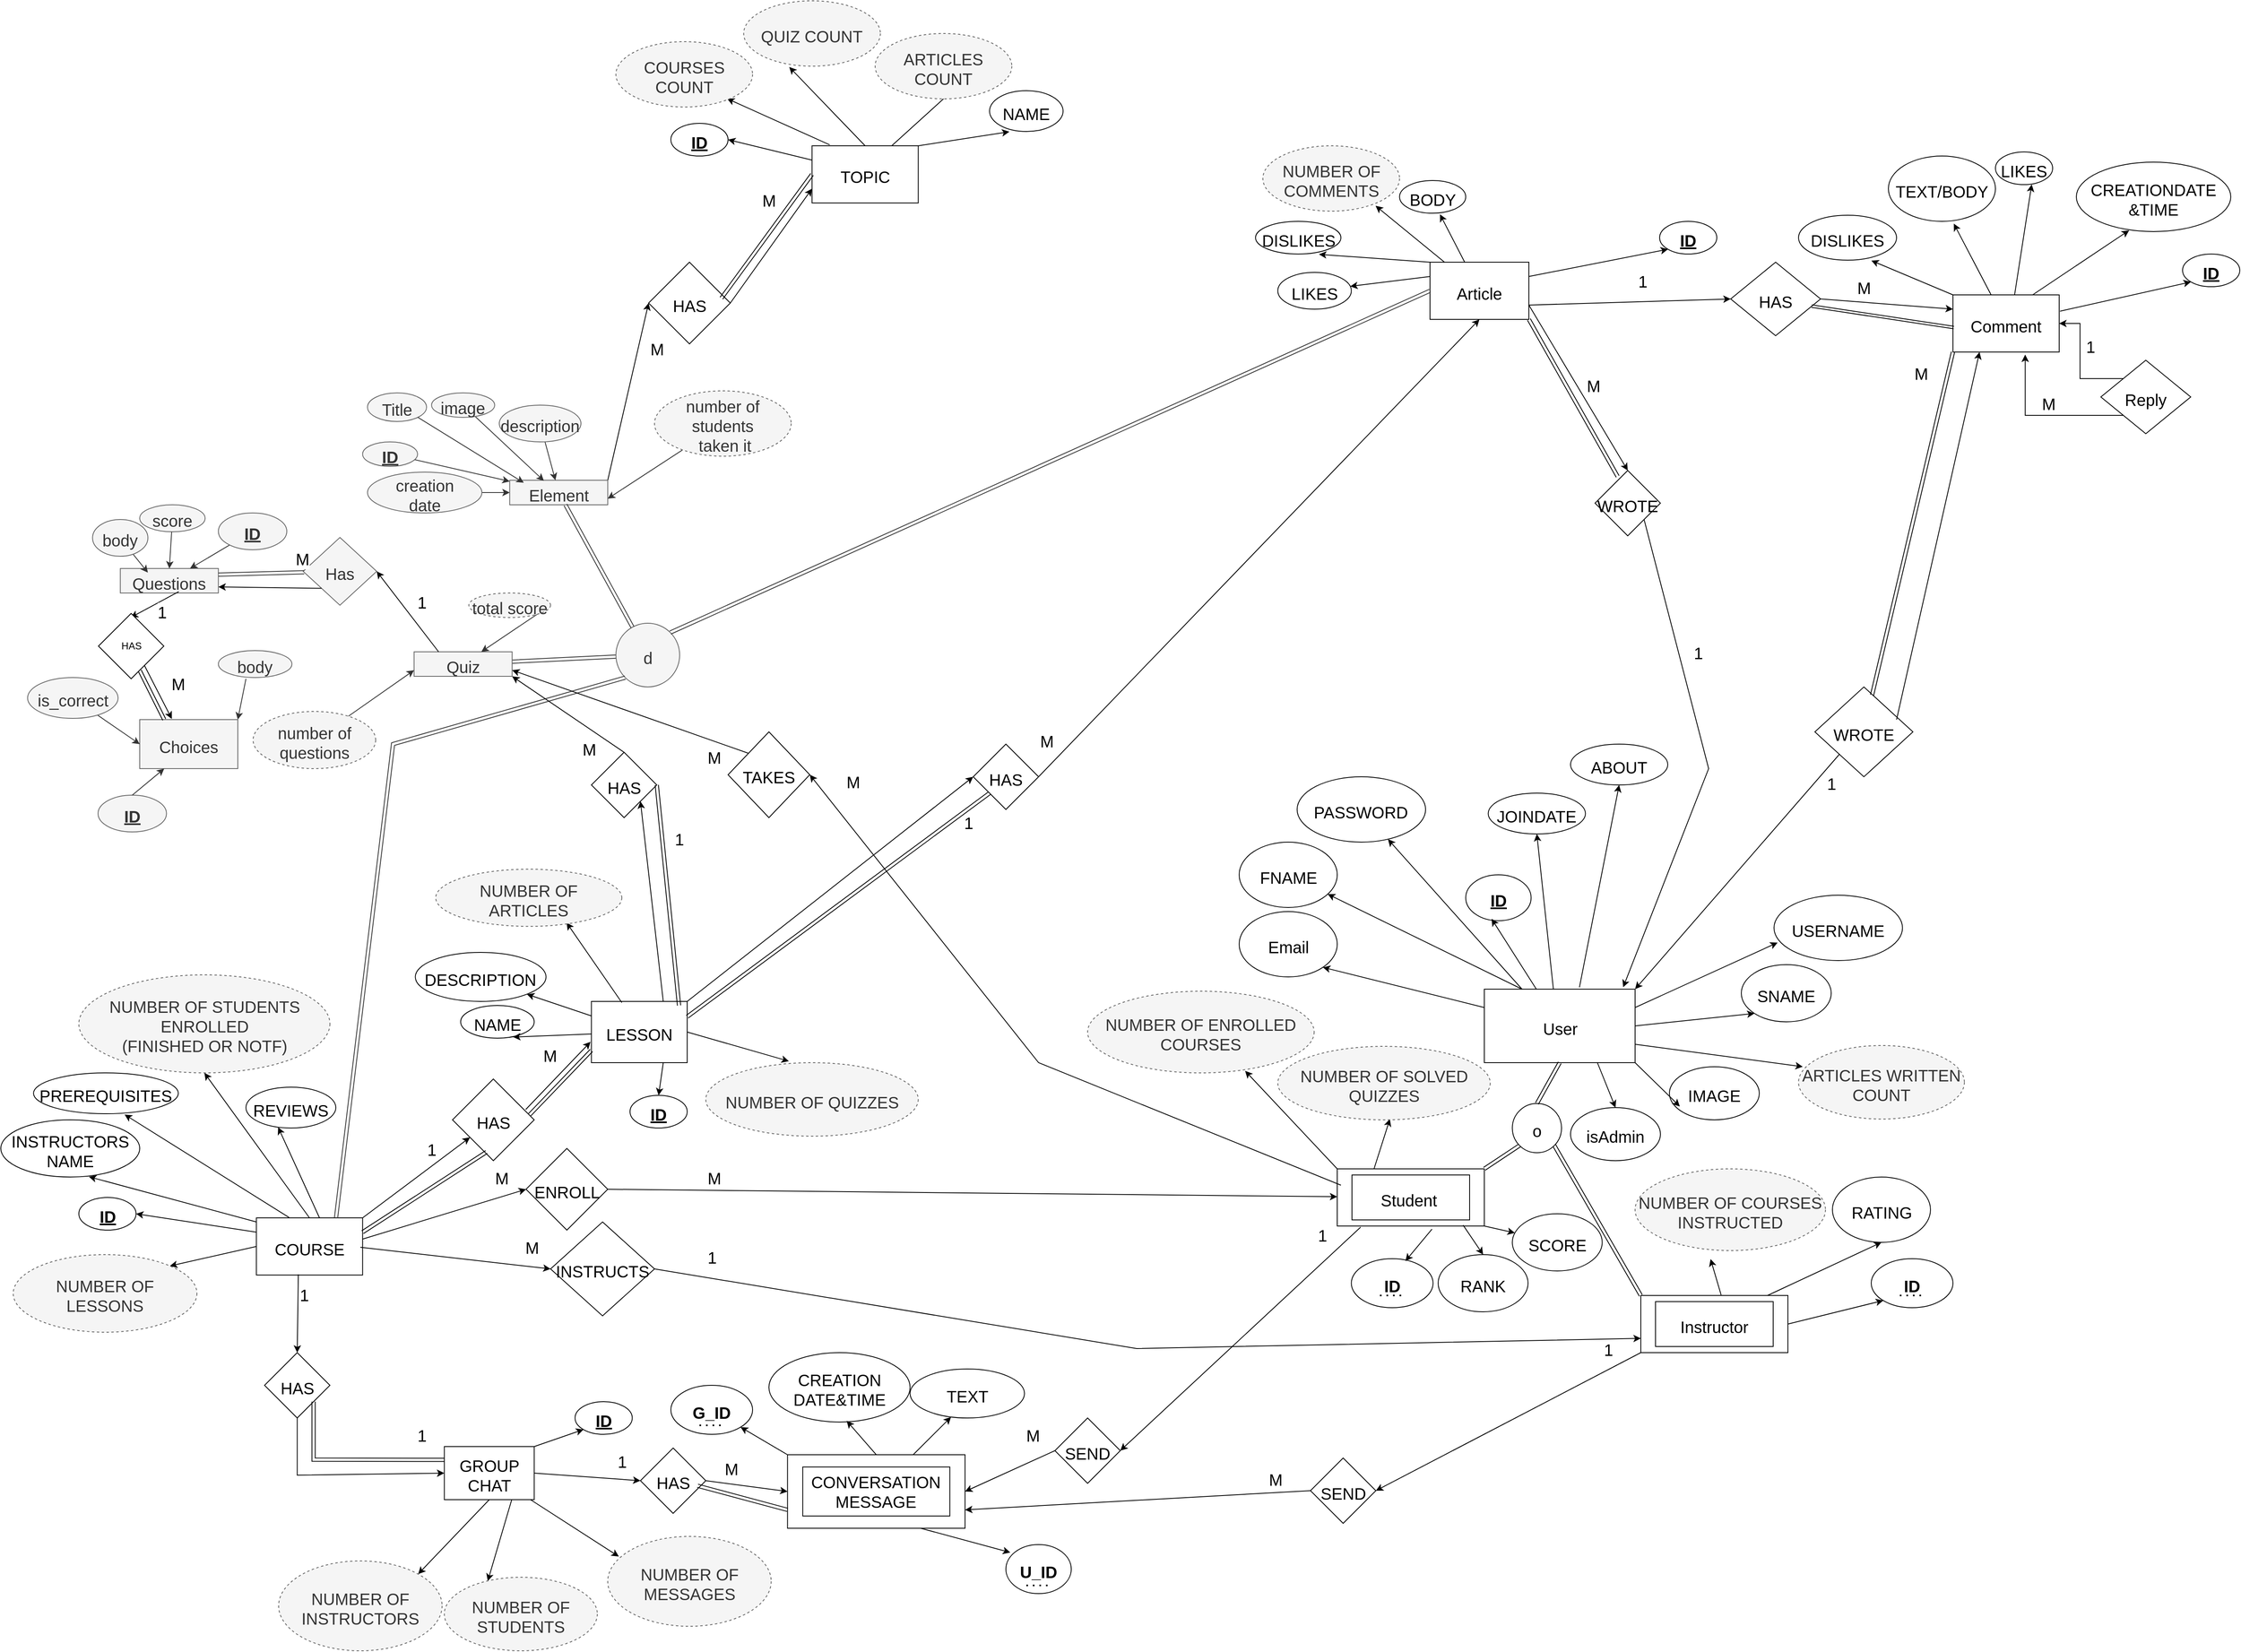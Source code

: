 <mxfile pages="3">
    <diagram id="9OhC-BwKg4bvjgm7H0x0" name="ARTICLES">
        <mxGraphModel dx="4870" dy="2921" grid="1" gridSize="10" guides="1" tooltips="1" connect="1" arrows="1" fold="1" page="1" pageScale="1" pageWidth="827" pageHeight="1169" math="0" shadow="0">
            <root>
                <mxCell id="0"/>
                <mxCell id="1" parent="0"/>
                <mxCell id="ai0SHzeHxv4TIJYBhMSX-1" value="&lt;font style=&quot;font-size: 20px;&quot;&gt;Article&lt;/font&gt;" style="rounded=0;whiteSpace=wrap;html=1;fontSize=20;spacingTop=5;" parent="1" vertex="1">
                    <mxGeometry x="349" y="210" width="121" height="70" as="geometry"/>
                </mxCell>
                <mxCell id="ai0SHzeHxv4TIJYBhMSX-3" value="&lt;font style=&quot;font-size: 20px;&quot;&gt;BODY&lt;/font&gt;" style="ellipse;whiteSpace=wrap;html=1;fontSize=20;spacingTop=5;" parent="1" vertex="1">
                    <mxGeometry x="311.75" y="110" width="81" height="40" as="geometry"/>
                </mxCell>
                <mxCell id="ai0SHzeHxv4TIJYBhMSX-5" value="&lt;font style=&quot;font-size: 20px;&quot;&gt;&lt;b&gt;ID&lt;/b&gt;&lt;/font&gt;" style="ellipse;whiteSpace=wrap;html=1;fontSize=20;labelBorderColor=none;fontStyle=4;spacingTop=5;" parent="1" vertex="1">
                    <mxGeometry x="630" y="160" width="70" height="40" as="geometry"/>
                </mxCell>
                <mxCell id="ai0SHzeHxv4TIJYBhMSX-7" value="" style="endArrow=classic;html=1;rounded=0;fontSize=20;entryX=0;entryY=1;entryDx=0;entryDy=0;exitX=1;exitY=0.25;exitDx=0;exitDy=0;spacingTop=5;" parent="1" source="ai0SHzeHxv4TIJYBhMSX-1" target="ai0SHzeHxv4TIJYBhMSX-5" edge="1">
                    <mxGeometry width="50" height="50" relative="1" as="geometry">
                        <mxPoint x="480" y="230" as="sourcePoint"/>
                        <mxPoint x="440" y="250" as="targetPoint"/>
                        <Array as="points"/>
                    </mxGeometry>
                </mxCell>
                <mxCell id="ai0SHzeHxv4TIJYBhMSX-11" value="" style="endArrow=classic;html=1;rounded=0;fontSize=20;fontColor=#000000;entryX=0.611;entryY=1.035;entryDx=0;entryDy=0;entryPerimeter=0;spacingTop=5;" parent="1" source="ai0SHzeHxv4TIJYBhMSX-1" target="ai0SHzeHxv4TIJYBhMSX-3" edge="1">
                    <mxGeometry width="50" height="50" relative="1" as="geometry">
                        <mxPoint x="390" y="310" as="sourcePoint"/>
                        <mxPoint x="440" y="260" as="targetPoint"/>
                    </mxGeometry>
                </mxCell>
                <mxCell id="ai0SHzeHxv4TIJYBhMSX-12" value="" style="endArrow=classic;html=1;rounded=0;fontSize=20;fontColor=#000000;exitX=0;exitY=0.25;exitDx=0;exitDy=0;spacingTop=5;" parent="1" source="ai0SHzeHxv4TIJYBhMSX-1" target="ai0SHzeHxv4TIJYBhMSX-13" edge="1">
                    <mxGeometry width="50" height="50" relative="1" as="geometry">
                        <mxPoint x="390" y="310" as="sourcePoint"/>
                        <mxPoint x="440" y="260" as="targetPoint"/>
                    </mxGeometry>
                </mxCell>
                <mxCell id="ai0SHzeHxv4TIJYBhMSX-13" value="LIKES" style="ellipse;whiteSpace=wrap;html=1;strokeWidth=1;fontSize=20;fontColor=#000000;direction=west;spacingTop=5;" parent="1" vertex="1">
                    <mxGeometry x="162.75" y="222.5" width="90" height="45" as="geometry"/>
                </mxCell>
                <mxCell id="ai0SHzeHxv4TIJYBhMSX-14" value="&lt;span style=&quot;font-size: 20px;&quot;&gt;DISLIKES&lt;/span&gt;" style="ellipse;whiteSpace=wrap;html=1;fontSize=20;spacingTop=5;" parent="1" vertex="1">
                    <mxGeometry x="135.5" y="160" width="104.5" height="40" as="geometry"/>
                </mxCell>
                <mxCell id="ai0SHzeHxv4TIJYBhMSX-16" value="" style="endArrow=classic;html=1;rounded=0;fontSize=20;fontColor=#000000;entryX=1;entryY=1;entryDx=0;entryDy=0;spacingTop=5;" parent="1" source="ai0SHzeHxv4TIJYBhMSX-1" edge="1">
                    <mxGeometry width="50" height="50" relative="1" as="geometry">
                        <mxPoint x="390" y="310" as="sourcePoint"/>
                        <mxPoint x="282.434" y="140.961" as="targetPoint"/>
                    </mxGeometry>
                </mxCell>
                <mxCell id="ai0SHzeHxv4TIJYBhMSX-17" value="" style="endArrow=classic;html=1;rounded=0;fontSize=20;fontColor=#000000;entryX=0.743;entryY=1.01;entryDx=0;entryDy=0;entryPerimeter=0;exitX=0;exitY=0;exitDx=0;exitDy=0;spacingTop=5;" parent="1" source="ai0SHzeHxv4TIJYBhMSX-1" target="ai0SHzeHxv4TIJYBhMSX-14" edge="1">
                    <mxGeometry width="50" height="50" relative="1" as="geometry">
                        <mxPoint x="390" y="310" as="sourcePoint"/>
                        <mxPoint x="440" y="260" as="targetPoint"/>
                    </mxGeometry>
                </mxCell>
                <mxCell id="ai0SHzeHxv4TIJYBhMSX-18" value="&lt;font style=&quot;font-size: 20px;&quot;&gt;Comment&lt;/font&gt;" style="rounded=0;whiteSpace=wrap;html=1;fontSize=20;spacingTop=5;" parent="1" vertex="1">
                    <mxGeometry x="989" y="250" width="130" height="70" as="geometry"/>
                </mxCell>
                <mxCell id="ai0SHzeHxv4TIJYBhMSX-19" value="&lt;span style=&quot;font-size: 20px;&quot;&gt;LIKES&lt;/span&gt;" style="ellipse;whiteSpace=wrap;html=1;fontSize=20;spacingTop=5;" parent="1" vertex="1">
                    <mxGeometry x="1041" y="75" width="70" height="40" as="geometry"/>
                </mxCell>
                <mxCell id="ai0SHzeHxv4TIJYBhMSX-20" value="&lt;font style=&quot;font-size: 20px;&quot;&gt;TEXT/BODY&lt;/font&gt;" style="ellipse;whiteSpace=wrap;html=1;fontSize=20;spacingTop=5;" parent="1" vertex="1">
                    <mxGeometry x="910" y="80" width="131" height="80" as="geometry"/>
                </mxCell>
                <mxCell id="ai0SHzeHxv4TIJYBhMSX-21" value="&lt;font style=&quot;font-size: 20px;&quot;&gt;&lt;b&gt;ID&lt;/b&gt;&lt;/font&gt;" style="ellipse;whiteSpace=wrap;html=1;fontSize=20;labelBorderColor=none;fontStyle=4;spacingTop=5;" parent="1" vertex="1">
                    <mxGeometry x="1270" y="200" width="70" height="40" as="geometry"/>
                </mxCell>
                <mxCell id="ai0SHzeHxv4TIJYBhMSX-22" value="" style="endArrow=classic;html=1;rounded=0;fontSize=20;entryX=0;entryY=1;entryDx=0;entryDy=0;spacingTop=5;" parent="1" target="ai0SHzeHxv4TIJYBhMSX-21" edge="1">
                    <mxGeometry width="50" height="50" relative="1" as="geometry">
                        <mxPoint x="1120" y="270" as="sourcePoint"/>
                        <mxPoint x="1080" y="290" as="targetPoint"/>
                        <Array as="points"/>
                    </mxGeometry>
                </mxCell>
                <mxCell id="ai0SHzeHxv4TIJYBhMSX-23" value="" style="endArrow=classic;html=1;rounded=0;fontSize=20;entryX=0.634;entryY=0.995;entryDx=0;entryDy=0;entryPerimeter=0;exitX=0.58;exitY=0.003;exitDx=0;exitDy=0;exitPerimeter=0;spacingTop=5;" parent="1" source="ai0SHzeHxv4TIJYBhMSX-18" target="ai0SHzeHxv4TIJYBhMSX-19" edge="1">
                    <mxGeometry width="50" height="50" relative="1" as="geometry">
                        <mxPoint x="1160" y="310" as="sourcePoint"/>
                        <mxPoint x="1300.251" y="254.142" as="targetPoint"/>
                        <Array as="points"/>
                    </mxGeometry>
                </mxCell>
                <mxCell id="ai0SHzeHxv4TIJYBhMSX-24" value="" style="endArrow=classic;html=1;rounded=0;fontSize=20;fontColor=#000000;entryX=0.611;entryY=1.035;entryDx=0;entryDy=0;entryPerimeter=0;spacingTop=5;" parent="1" source="ai0SHzeHxv4TIJYBhMSX-18" target="ai0SHzeHxv4TIJYBhMSX-20" edge="1">
                    <mxGeometry width="50" height="50" relative="1" as="geometry">
                        <mxPoint x="1030" y="350" as="sourcePoint"/>
                        <mxPoint x="1080" y="300" as="targetPoint"/>
                    </mxGeometry>
                </mxCell>
                <mxCell id="ai0SHzeHxv4TIJYBhMSX-25" value="&lt;span style=&quot;font-size: 20px;&quot;&gt;DISLIKES&lt;/span&gt;" style="ellipse;whiteSpace=wrap;html=1;fontSize=20;spacingTop=5;" parent="1" vertex="1">
                    <mxGeometry x="800" y="152.5" width="120" height="55" as="geometry"/>
                </mxCell>
                <mxCell id="ai0SHzeHxv4TIJYBhMSX-26" value="" style="endArrow=classic;html=1;rounded=0;fontSize=20;fontColor=#000000;entryX=0.743;entryY=1.01;entryDx=0;entryDy=0;entryPerimeter=0;exitX=0;exitY=0;exitDx=0;exitDy=0;spacingTop=5;" parent="1" source="ai0SHzeHxv4TIJYBhMSX-18" target="ai0SHzeHxv4TIJYBhMSX-25" edge="1">
                    <mxGeometry width="50" height="50" relative="1" as="geometry">
                        <mxPoint x="1030" y="350" as="sourcePoint"/>
                        <mxPoint x="1080" y="300" as="targetPoint"/>
                    </mxGeometry>
                </mxCell>
                <mxCell id="ai0SHzeHxv4TIJYBhMSX-27" value="&lt;span style=&quot;font-size: 20px;&quot;&gt;CREATIONDATE&lt;br style=&quot;font-size: 20px;&quot;&gt;&amp;amp;TIME&lt;/span&gt;" style="ellipse;whiteSpace=wrap;html=1;fontSize=20;spacingTop=5;" parent="1" vertex="1">
                    <mxGeometry x="1140" y="87.5" width="189" height="85" as="geometry"/>
                </mxCell>
                <mxCell id="ai0SHzeHxv4TIJYBhMSX-28" value="" style="endArrow=classic;html=1;rounded=0;fontSize=20;fontColor=#000000;exitX=0.75;exitY=0;exitDx=0;exitDy=0;entryX=0.342;entryY=0.982;entryDx=0;entryDy=0;entryPerimeter=0;spacingTop=5;" parent="1" source="ai0SHzeHxv4TIJYBhMSX-18" target="ai0SHzeHxv4TIJYBhMSX-27" edge="1">
                    <mxGeometry width="50" height="50" relative="1" as="geometry">
                        <mxPoint x="1010" y="210" as="sourcePoint"/>
                        <mxPoint x="1130" y="130" as="targetPoint"/>
                    </mxGeometry>
                </mxCell>
                <mxCell id="ai0SHzeHxv4TIJYBhMSX-29" value="HAS" style="rhombus;whiteSpace=wrap;html=1;labelBorderColor=none;strokeWidth=1;fontSize=20;fontColor=#000000;spacingTop=5;" parent="1" vertex="1">
                    <mxGeometry x="717" y="210" width="110" height="90" as="geometry"/>
                </mxCell>
                <mxCell id="ai0SHzeHxv4TIJYBhMSX-30" value="" style="endArrow=classic;html=1;rounded=0;fontSize=20;fontColor=#000000;exitX=1;exitY=0.75;exitDx=0;exitDy=0;entryX=0;entryY=0.5;entryDx=0;entryDy=0;spacingTop=5;" parent="1" source="ai0SHzeHxv4TIJYBhMSX-1" target="ai0SHzeHxv4TIJYBhMSX-29" edge="1">
                    <mxGeometry relative="1" as="geometry">
                        <mxPoint x="530" y="270" as="sourcePoint"/>
                        <mxPoint x="720" y="280" as="targetPoint"/>
                    </mxGeometry>
                </mxCell>
                <mxCell id="ai0SHzeHxv4TIJYBhMSX-31" value="&lt;font style=&quot;font-size: 20px;&quot;&gt;1&lt;/font&gt;" style="edgeLabel;resizable=0;html=1;align=left;verticalAlign=bottom;labelBorderColor=none;strokeWidth=1;fontSize=20;fontColor=#000000;spacingTop=5;" parent="ai0SHzeHxv4TIJYBhMSX-30" connectable="0" vertex="1">
                    <mxGeometry x="-1" relative="1" as="geometry">
                        <mxPoint x="200" y="440" as="offset"/>
                    </mxGeometry>
                </mxCell>
                <mxCell id="ai0SHzeHxv4TIJYBhMSX-34" value="&lt;font style=&quot;font-size: 20px;&quot;&gt;TOPIC&lt;/font&gt;" style="rounded=0;whiteSpace=wrap;html=1;fontSize=20;spacingTop=5;" parent="1" vertex="1">
                    <mxGeometry x="-407.25" y="67.5" width="130" height="70" as="geometry"/>
                </mxCell>
                <mxCell id="ai0SHzeHxv4TIJYBhMSX-35" value="&lt;span style=&quot;font-size: 20px;&quot;&gt;NAME&lt;/span&gt;" style="ellipse;whiteSpace=wrap;html=1;fontSize=20;strokeWidth=1;spacingTop=5;" parent="1" vertex="1">
                    <mxGeometry x="-190" width="90" height="50" as="geometry"/>
                </mxCell>
                <mxCell id="ai0SHzeHxv4TIJYBhMSX-38" value="" style="endArrow=classic;html=1;rounded=0;fontSize=20;entryX=0.269;entryY=1.005;entryDx=0;entryDy=0;entryPerimeter=0;exitX=1;exitY=0;exitDx=0;exitDy=0;spacingTop=5;" parent="1" source="ai0SHzeHxv4TIJYBhMSX-34" target="ai0SHzeHxv4TIJYBhMSX-35" edge="1">
                    <mxGeometry width="50" height="50" relative="1" as="geometry">
                        <mxPoint x="470" y="645" as="sourcePoint"/>
                        <mxPoint x="610.251" y="589.142" as="targetPoint"/>
                        <Array as="points"/>
                    </mxGeometry>
                </mxCell>
                <mxCell id="ai0SHzeHxv4TIJYBhMSX-39" value="" style="endArrow=classic;html=1;rounded=0;fontSize=20;entryX=0.5;entryY=1;entryDx=0;entryDy=0;exitX=0.75;exitY=0;exitDx=0;exitDy=0;spacingTop=5;startArrow=none;" parent="1" source="7KEYoBdDUhwDYbcb4nqn-31" edge="1">
                    <mxGeometry width="50" height="50" relative="1" as="geometry">
                        <mxPoint x="480" y="655" as="sourcePoint"/>
                        <mxPoint x="-287.25" as="targetPoint"/>
                        <Array as="points"/>
                    </mxGeometry>
                </mxCell>
                <mxCell id="ai0SHzeHxv4TIJYBhMSX-40" value="" style="endArrow=classic;html=1;rounded=0;fontSize=20;entryX=0.634;entryY=0.995;entryDx=0;entryDy=0;entryPerimeter=0;exitX=0.166;exitY=-0.017;exitDx=0;exitDy=0;exitPerimeter=0;spacingTop=5;" parent="1" source="ai0SHzeHxv4TIJYBhMSX-34" edge="1">
                    <mxGeometry width="50" height="50" relative="1" as="geometry">
                        <mxPoint x="180" y="560" as="sourcePoint"/>
                        <mxPoint x="-511.213" y="9.75" as="targetPoint"/>
                        <Array as="points"/>
                    </mxGeometry>
                </mxCell>
                <mxCell id="ai0SHzeHxv4TIJYBhMSX-42" value="" style="endArrow=classic;html=1;rounded=0;fontSize=20;fontColor=#000000;entryX=0.629;entryY=1.02;entryDx=0;entryDy=0;entryPerimeter=0;exitX=0.5;exitY=0;exitDx=0;exitDy=0;spacingTop=5;" parent="1" source="ai0SHzeHxv4TIJYBhMSX-34" edge="1">
                    <mxGeometry width="50" height="50" relative="1" as="geometry">
                        <mxPoint x="210" y="560" as="sourcePoint"/>
                        <mxPoint x="-435.149" y="-29" as="targetPoint"/>
                    </mxGeometry>
                </mxCell>
                <mxCell id="ai0SHzeHxv4TIJYBhMSX-43" value="" style="shape=link;html=1;rounded=0;fontSize=20;fontColor=#000000;width=-3;exitX=0.9;exitY=0.597;exitDx=0;exitDy=0;exitPerimeter=0;spacingTop=5;" parent="1" source="ai0SHzeHxv4TIJYBhMSX-29" edge="1">
                    <mxGeometry width="100" relative="1" as="geometry">
                        <mxPoint x="820" y="290" as="sourcePoint"/>
                        <mxPoint x="990" y="290" as="targetPoint"/>
                    </mxGeometry>
                </mxCell>
                <mxCell id="ai0SHzeHxv4TIJYBhMSX-47" value="&lt;font style=&quot;font-size: 20px;&quot;&gt;&lt;b&gt;ID&lt;/b&gt;&lt;/font&gt;" style="ellipse;whiteSpace=wrap;html=1;fontSize=20;labelBorderColor=none;fontStyle=4;spacingTop=5;" parent="1" vertex="1">
                    <mxGeometry x="-580" y="40" width="70" height="40" as="geometry"/>
                </mxCell>
                <mxCell id="ai0SHzeHxv4TIJYBhMSX-48" value="" style="endArrow=classic;html=1;rounded=0;fontSize=20;entryX=1;entryY=0.5;entryDx=0;entryDy=0;exitX=0;exitY=0.25;exitDx=0;exitDy=0;spacingTop=5;" parent="1" source="ai0SHzeHxv4TIJYBhMSX-34" target="ai0SHzeHxv4TIJYBhMSX-47" edge="1">
                    <mxGeometry width="50" height="50" relative="1" as="geometry">
                        <mxPoint x="201.58" y="573.81" as="sourcePoint"/>
                        <mxPoint x="98.126" y="519.75" as="targetPoint"/>
                        <Array as="points"/>
                    </mxGeometry>
                </mxCell>
                <mxCell id="ai0SHzeHxv4TIJYBhMSX-60" value="WROTE" style="rhombus;whiteSpace=wrap;html=1;labelBorderColor=none;strokeWidth=1;fontSize=20;fontColor=#000000;spacingTop=5;" parent="1" vertex="1">
                    <mxGeometry x="551" y="465" width="80" height="80" as="geometry"/>
                </mxCell>
                <mxCell id="ai0SHzeHxv4TIJYBhMSX-61" value="" style="endArrow=classic;html=1;rounded=0;fontSize=20;fontColor=#000000;exitX=1;exitY=1;exitDx=0;exitDy=0;entryX=0.921;entryY=-0.026;entryDx=0;entryDy=0;entryPerimeter=0;spacingTop=5;" parent="1" source="ai0SHzeHxv4TIJYBhMSX-60" target="QrFg2tWfDE9KrWE67Pq0-17" edge="1">
                    <mxGeometry relative="1" as="geometry">
                        <mxPoint x="700" y="580" as="sourcePoint"/>
                        <mxPoint x="640" y="1090" as="targetPoint"/>
                        <Array as="points">
                            <mxPoint x="690" y="830"/>
                        </Array>
                    </mxGeometry>
                </mxCell>
                <mxCell id="ai0SHzeHxv4TIJYBhMSX-62" value="M" style="edgeLabel;resizable=0;html=1;align=left;verticalAlign=bottom;labelBorderColor=none;strokeWidth=1;fontSize=20;fontColor=#000000;spacingTop=5;" parent="ai0SHzeHxv4TIJYBhMSX-61" connectable="0" vertex="1">
                    <mxGeometry x="-1" relative="1" as="geometry">
                        <mxPoint x="-72" y="-150" as="offset"/>
                    </mxGeometry>
                </mxCell>
                <mxCell id="ai0SHzeHxv4TIJYBhMSX-66" value="" style="endArrow=classic;html=1;rounded=0;fontSize=20;fontColor=#000000;exitX=1;exitY=0.75;exitDx=0;exitDy=0;entryX=0.5;entryY=0;entryDx=0;entryDy=0;spacingTop=5;" parent="1" source="ai0SHzeHxv4TIJYBhMSX-1" target="ai0SHzeHxv4TIJYBhMSX-60" edge="1">
                    <mxGeometry relative="1" as="geometry">
                        <mxPoint x="180.92" y="275.0" as="sourcePoint"/>
                        <mxPoint x="580" y="420" as="targetPoint"/>
                    </mxGeometry>
                </mxCell>
                <mxCell id="ai0SHzeHxv4TIJYBhMSX-67" value="M" style="edgeLabel;resizable=0;html=1;align=left;verticalAlign=bottom;labelBorderColor=none;strokeWidth=1;fontSize=20;fontColor=#000000;spacingTop=5;" parent="ai0SHzeHxv4TIJYBhMSX-66" connectable="0" vertex="1">
                    <mxGeometry x="-1" relative="1" as="geometry">
                        <mxPoint x="400" y="-7" as="offset"/>
                    </mxGeometry>
                </mxCell>
                <mxCell id="ai0SHzeHxv4TIJYBhMSX-69" value="" style="shape=link;html=1;rounded=0;fontSize=20;fontColor=#000000;entryX=1;entryY=1;entryDx=0;entryDy=0;exitX=0.346;exitY=0.092;exitDx=0;exitDy=0;exitPerimeter=0;spacingTop=5;" parent="1" source="ai0SHzeHxv4TIJYBhMSX-60" target="ai0SHzeHxv4TIJYBhMSX-1" edge="1">
                    <mxGeometry width="100" relative="1" as="geometry">
                        <mxPoint x="560" y="450" as="sourcePoint"/>
                        <mxPoint x="350" y="250" as="targetPoint"/>
                        <Array as="points"/>
                    </mxGeometry>
                </mxCell>
                <mxCell id="ai0SHzeHxv4TIJYBhMSX-70" value="WROTE" style="rhombus;whiteSpace=wrap;html=1;fontSize=20;spacingTop=5;" parent="1" vertex="1">
                    <mxGeometry x="820" y="730" width="120" height="110" as="geometry"/>
                </mxCell>
                <mxCell id="ai0SHzeHxv4TIJYBhMSX-73" value="" style="endArrow=classic;html=1;rounded=0;fontSize=20;entryX=0.25;entryY=1;entryDx=0;entryDy=0;spacingTop=5;" parent="1" target="ai0SHzeHxv4TIJYBhMSX-18" edge="1">
                    <mxGeometry relative="1" as="geometry">
                        <mxPoint x="920" y="770" as="sourcePoint"/>
                        <mxPoint x="610" y="460" as="targetPoint"/>
                        <Array as="points"/>
                    </mxGeometry>
                </mxCell>
                <mxCell id="ziLQ1rIufPZ3FsMWPAjy-3" value="" style="endArrow=classic;html=1;rounded=0;fontSize=20;fontColor=#000000;entryX=0;entryY=0.25;entryDx=0;entryDy=0;exitX=1;exitY=0.5;exitDx=0;exitDy=0;spacingTop=5;" parent="1" source="ai0SHzeHxv4TIJYBhMSX-29" target="ai0SHzeHxv4TIJYBhMSX-18" edge="1">
                    <mxGeometry relative="1" as="geometry">
                        <mxPoint x="820" y="255" as="sourcePoint"/>
                        <mxPoint x="827.998" y="373.898" as="targetPoint"/>
                    </mxGeometry>
                </mxCell>
                <mxCell id="ziLQ1rIufPZ3FsMWPAjy-4" value="M" style="edgeLabel;resizable=0;html=1;align=left;verticalAlign=bottom;labelBorderColor=none;strokeWidth=1;fontSize=20;fontColor=#000000;spacingTop=5;" parent="ziLQ1rIufPZ3FsMWPAjy-3" connectable="0" vertex="1">
                    <mxGeometry x="-1" relative="1" as="geometry">
                        <mxPoint x="113" y="105" as="offset"/>
                    </mxGeometry>
                </mxCell>
                <mxCell id="hn6OlsQUiJfRNKJxrBuW-2" style="edgeStyle=orthogonalEdgeStyle;rounded=0;orthogonalLoop=1;jettySize=auto;html=1;exitX=0;exitY=1;exitDx=0;exitDy=0;entryX=0.68;entryY=1.045;entryDx=0;entryDy=0;entryPerimeter=0;fontSize=20;spacingTop=5;" parent="1" source="hn6OlsQUiJfRNKJxrBuW-1" target="ai0SHzeHxv4TIJYBhMSX-18" edge="1">
                    <mxGeometry relative="1" as="geometry"/>
                </mxCell>
                <mxCell id="hn6OlsQUiJfRNKJxrBuW-3" style="edgeStyle=orthogonalEdgeStyle;rounded=0;orthogonalLoop=1;jettySize=auto;html=1;exitX=1;exitY=0;exitDx=0;exitDy=0;entryX=1;entryY=0.5;entryDx=0;entryDy=0;fontSize=20;spacingTop=5;" parent="1" source="hn6OlsQUiJfRNKJxrBuW-1" target="ai0SHzeHxv4TIJYBhMSX-18" edge="1">
                    <mxGeometry relative="1" as="geometry">
                        <mxPoint x="1230" y="290" as="targetPoint"/>
                    </mxGeometry>
                </mxCell>
                <mxCell id="hn6OlsQUiJfRNKJxrBuW-1" value="Reply" style="rhombus;whiteSpace=wrap;html=1;labelBorderColor=none;strokeWidth=1;fontSize=20;fontColor=#000000;spacingTop=5;" parent="1" vertex="1">
                    <mxGeometry x="1170" y="330" width="110" height="90" as="geometry"/>
                </mxCell>
                <mxCell id="QrFg2tWfDE9KrWE67Pq0-1" style="edgeStyle=none;html=1;exitX=0.75;exitY=1;exitDx=0;exitDy=0;entryX=0.5;entryY=0;entryDx=0;entryDy=0;fontSize=20;spacingTop=5;" parent="1" source="QrFg2tWfDE9KrWE67Pq0-17" target="QrFg2tWfDE9KrWE67Pq0-9" edge="1">
                    <mxGeometry relative="1" as="geometry"/>
                </mxCell>
                <mxCell id="QrFg2tWfDE9KrWE67Pq0-2" style="edgeStyle=none;html=1;exitX=0;exitY=0.25;exitDx=0;exitDy=0;entryX=1;entryY=1;entryDx=0;entryDy=0;fontSize=20;spacingTop=5;" parent="1" source="QrFg2tWfDE9KrWE67Pq0-17" target="QrFg2tWfDE9KrWE67Pq0-13" edge="1">
                    <mxGeometry relative="1" as="geometry"/>
                </mxCell>
                <mxCell id="QrFg2tWfDE9KrWE67Pq0-3" value="&lt;font style=&quot;font-size: 20px;&quot;&gt;FNAME&lt;br style=&quot;font-size: 20px;&quot;&gt;&lt;/font&gt;" style="ellipse;whiteSpace=wrap;html=1;fontSize=20;spacingTop=5;" parent="1" vertex="1">
                    <mxGeometry x="115.5" y="920" width="120" height="80" as="geometry"/>
                </mxCell>
                <mxCell id="QrFg2tWfDE9KrWE67Pq0-4" value="&lt;font style=&quot;font-size: 20px;&quot;&gt;&lt;b style=&quot;font-size: 20px;&quot;&gt;&lt;u style=&quot;font-size: 20px;&quot;&gt;ID&lt;/u&gt;&lt;/b&gt;&lt;/font&gt;" style="ellipse;whiteSpace=wrap;html=1;fontSize=20;spacingTop=5;" parent="1" vertex="1">
                    <mxGeometry x="392.75" y="960" width="80" height="56.25" as="geometry"/>
                </mxCell>
                <mxCell id="QrFg2tWfDE9KrWE67Pq0-5" value="" style="endArrow=classic;html=1;rounded=0;fontSize=20;exitX=0.25;exitY=0;exitDx=0;exitDy=0;spacingTop=5;" parent="1" source="QrFg2tWfDE9KrWE67Pq0-17" target="QrFg2tWfDE9KrWE67Pq0-3" edge="1">
                    <mxGeometry width="50" height="50" relative="1" as="geometry">
                        <mxPoint x="442.75" y="1090" as="sourcePoint"/>
                        <mxPoint x="552.75" y="1090" as="targetPoint"/>
                    </mxGeometry>
                </mxCell>
                <mxCell id="QrFg2tWfDE9KrWE67Pq0-6" value="" style="endArrow=classic;html=1;rounded=0;fontSize=20;entryX=0.395;entryY=0.957;entryDx=0;entryDy=0;startArrow=none;entryPerimeter=0;spacingTop=5;" parent="1" source="QrFg2tWfDE9KrWE67Pq0-17" target="QrFg2tWfDE9KrWE67Pq0-4" edge="1">
                    <mxGeometry width="50" height="50" relative="1" as="geometry">
                        <mxPoint x="452.75" y="1100" as="sourcePoint"/>
                        <mxPoint x="422.878" y="1064.592" as="targetPoint"/>
                    </mxGeometry>
                </mxCell>
                <mxCell id="QrFg2tWfDE9KrWE67Pq0-7" value="&lt;span style=&quot;font-size: 20px;&quot;&gt;Student&amp;nbsp;&lt;br style=&quot;font-size: 20px;&quot;&gt;&lt;/span&gt;" style="rounded=0;whiteSpace=wrap;html=1;fontSize=20;spacingTop=5;" parent="1" vertex="1">
                    <mxGeometry x="235.5" y="1320" width="180" height="70" as="geometry"/>
                </mxCell>
                <mxCell id="QrFg2tWfDE9KrWE67Pq0-8" value="&lt;span style=&quot;font-size: 20px;&quot;&gt;Instructor&amp;nbsp;&lt;/span&gt;&lt;span style=&quot;font-size: 20px;&quot;&gt;&lt;br style=&quot;font-size: 20px;&quot;&gt;&lt;/span&gt;" style="rounded=0;whiteSpace=wrap;html=1;fontSize=20;spacingTop=5;" parent="1" vertex="1">
                    <mxGeometry x="607" y="1475" width="180" height="70" as="geometry"/>
                </mxCell>
                <mxCell id="QrFg2tWfDE9KrWE67Pq0-9" value="&lt;font style=&quot;font-size: 20px;&quot;&gt;isAdmin&lt;/font&gt;" style="ellipse;whiteSpace=wrap;html=1;fontSize=20;spacingTop=5;" parent="1" vertex="1">
                    <mxGeometry x="521" y="1245" width="110" height="65" as="geometry"/>
                </mxCell>
                <mxCell id="QrFg2tWfDE9KrWE67Pq0-10" value="&lt;font style=&quot;font-size: 20px;&quot;&gt;RATING&lt;/font&gt;" style="ellipse;whiteSpace=wrap;html=1;fontSize=20;spacingTop=5;" parent="1" vertex="1">
                    <mxGeometry x="841.5" y="1330" width="120" height="80" as="geometry"/>
                </mxCell>
                <mxCell id="QrFg2tWfDE9KrWE67Pq0-12" value="&lt;font style=&quot;font-size: 20px;&quot;&gt;SCORE&lt;/font&gt;" style="ellipse;whiteSpace=wrap;html=1;fontSize=20;spacingTop=5;" parent="1" vertex="1">
                    <mxGeometry x="449.75" y="1375" width="110" height="70" as="geometry"/>
                </mxCell>
                <mxCell id="QrFg2tWfDE9KrWE67Pq0-13" value="&lt;font style=&quot;font-size: 20px;&quot;&gt;Email&lt;/font&gt;" style="ellipse;whiteSpace=wrap;html=1;fontSize=20;spacingTop=5;" parent="1" vertex="1">
                    <mxGeometry x="115.5" y="1005" width="120" height="80" as="geometry"/>
                </mxCell>
                <mxCell id="QrFg2tWfDE9KrWE67Pq0-14" value="&lt;font style=&quot;font-size: 20px&quot;&gt;o&lt;/font&gt;" style="ellipse;whiteSpace=wrap;html=1;aspect=fixed;fontSize=20;spacingTop=5;" parent="1" vertex="1">
                    <mxGeometry x="449.75" y="1240" width="60.25" height="60.25" as="geometry"/>
                </mxCell>
                <mxCell id="QrFg2tWfDE9KrWE67Pq0-15" value="&lt;span style=&quot;font-size: 20px&quot;&gt;&lt;span style=&quot;font-size: 20px&quot;&gt;&lt;b style=&quot;font-size: 20px&quot;&gt;ID&lt;/b&gt;&lt;/span&gt;&lt;/span&gt;" style="ellipse;whiteSpace=wrap;html=1;fontSize=20;spacingTop=5;" parent="1" vertex="1">
                    <mxGeometry x="252.75" y="1430" width="100" height="60" as="geometry"/>
                </mxCell>
                <mxCell id="QrFg2tWfDE9KrWE67Pq0-16" value="" style="endArrow=classic;html=1;rounded=0;fontSize=20;entryX=0.662;entryY=0.047;entryDx=0;entryDy=0;entryPerimeter=0;exitX=0.644;exitY=1.055;exitDx=0;exitDy=0;exitPerimeter=0;spacingTop=5;" parent="1" source="QrFg2tWfDE9KrWE67Pq0-7" target="QrFg2tWfDE9KrWE67Pq0-15" edge="1">
                    <mxGeometry width="50" height="50" relative="1" as="geometry">
                        <mxPoint x="232.75" y="1330" as="sourcePoint"/>
                        <mxPoint x="26.99" y="1249.92" as="targetPoint"/>
                    </mxGeometry>
                </mxCell>
                <mxCell id="QrFg2tWfDE9KrWE67Pq0-17" value="&lt;span style=&quot;font-size: 20px;&quot;&gt;User&lt;/span&gt;" style="rounded=0;whiteSpace=wrap;html=1;fontSize=20;spacingTop=5;" parent="1" vertex="1">
                    <mxGeometry x="415.5" y="1100" width="184.5" height="90" as="geometry"/>
                </mxCell>
                <mxCell id="QrFg2tWfDE9KrWE67Pq0-18" value="&lt;font style=&quot;font-size: 20px;&quot;&gt;SNAME&lt;br style=&quot;font-size: 20px;&quot;&gt;&lt;/font&gt;" style="ellipse;whiteSpace=wrap;html=1;fontSize=20;spacingTop=5;" parent="1" vertex="1">
                    <mxGeometry x="730" y="1070" width="110" height="70" as="geometry"/>
                </mxCell>
                <mxCell id="QrFg2tWfDE9KrWE67Pq0-19" value="&lt;font style=&quot;font-size: 20px;&quot;&gt;PASSWORD&lt;/font&gt;" style="ellipse;whiteSpace=wrap;html=1;fontSize=20;spacingTop=5;" parent="1" vertex="1">
                    <mxGeometry x="186.38" y="840" width="157.25" height="80" as="geometry"/>
                </mxCell>
                <mxCell id="QrFg2tWfDE9KrWE67Pq0-20" value="" style="endArrow=classic;html=1;rounded=0;fontSize=20;exitX=1;exitY=0.25;exitDx=0;exitDy=0;entryX=0.028;entryY=0.725;entryDx=0;entryDy=0;entryPerimeter=0;spacingTop=5;" parent="1" source="QrFg2tWfDE9KrWE67Pq0-17" target="QrFg2tWfDE9KrWE67Pq0-130" edge="1">
                    <mxGeometry width="50" height="50" relative="1" as="geometry">
                        <mxPoint x="458" y="1110" as="sourcePoint"/>
                        <mxPoint x="520.041" y="931.04" as="targetPoint"/>
                    </mxGeometry>
                </mxCell>
                <mxCell id="QrFg2tWfDE9KrWE67Pq0-21" value="" style="endArrow=classic;html=1;rounded=0;fontSize=20;exitX=0.25;exitY=0;exitDx=0;exitDy=0;spacingTop=5;" parent="1" source="QrFg2tWfDE9KrWE67Pq0-17" target="QrFg2tWfDE9KrWE67Pq0-19" edge="1">
                    <mxGeometry width="50" height="50" relative="1" as="geometry">
                        <mxPoint x="503.89" y="1107.205" as="sourcePoint"/>
                        <mxPoint x="533.041" y="951.04" as="targetPoint"/>
                    </mxGeometry>
                </mxCell>
                <mxCell id="QrFg2tWfDE9KrWE67Pq0-22" value="&lt;font style=&quot;font-size: 20px;&quot;&gt;IMAGE&lt;/font&gt;" style="ellipse;whiteSpace=wrap;html=1;fontSize=20;spacingTop=5;" parent="1" vertex="1">
                    <mxGeometry x="642" y="1195" width="110" height="65" as="geometry"/>
                </mxCell>
                <mxCell id="QrFg2tWfDE9KrWE67Pq0-24" value="" style="endArrow=classic;html=1;rounded=0;fontSize=20;entryX=0.116;entryY=0.748;entryDx=0;entryDy=0;startArrow=none;exitX=1;exitY=1;exitDx=0;exitDy=0;entryPerimeter=0;spacingTop=5;" parent="1" source="QrFg2tWfDE9KrWE67Pq0-17" target="QrFg2tWfDE9KrWE67Pq0-22" edge="1">
                    <mxGeometry width="50" height="50" relative="1" as="geometry">
                        <mxPoint x="477.323" y="1110" as="sourcePoint"/>
                        <mxPoint x="443.925" y="1027.625" as="targetPoint"/>
                    </mxGeometry>
                </mxCell>
                <mxCell id="QrFg2tWfDE9KrWE67Pq0-26" value="&lt;span style=&quot;font-size: 20px;&quot;&gt;RANK&lt;/span&gt;" style="ellipse;whiteSpace=wrap;html=1;fontSize=20;spacingTop=5;" parent="1" vertex="1">
                    <mxGeometry x="359" y="1425" width="110" height="70" as="geometry"/>
                </mxCell>
                <mxCell id="QrFg2tWfDE9KrWE67Pq0-27" value="" style="endArrow=classic;html=1;rounded=0;fontSize=20;exitX=1;exitY=1;exitDx=0;exitDy=0;spacingTop=5;" parent="1" source="QrFg2tWfDE9KrWE67Pq0-7" target="QrFg2tWfDE9KrWE67Pq0-12" edge="1">
                    <mxGeometry width="50" height="50" relative="1" as="geometry">
                        <mxPoint x="222.75" y="1365" as="sourcePoint"/>
                        <mxPoint x="173.71" y="1309.52" as="targetPoint"/>
                    </mxGeometry>
                </mxCell>
                <mxCell id="QrFg2tWfDE9KrWE67Pq0-28" value="" style="endArrow=classic;html=1;rounded=0;fontSize=20;entryX=0.5;entryY=0;entryDx=0;entryDy=0;exitX=0.856;exitY=0.985;exitDx=0;exitDy=0;exitPerimeter=0;spacingTop=5;" parent="1" source="QrFg2tWfDE9KrWE67Pq0-7" target="QrFg2tWfDE9KrWE67Pq0-26" edge="1">
                    <mxGeometry width="50" height="50" relative="1" as="geometry">
                        <mxPoint x="232.75" y="1365" as="sourcePoint"/>
                        <mxPoint x="173.71" y="1309.52" as="targetPoint"/>
                    </mxGeometry>
                </mxCell>
                <mxCell id="QrFg2tWfDE9KrWE67Pq0-29" value="" style="endArrow=classic;html=1;rounded=0;fontSize=20;entryX=0.5;entryY=1;entryDx=0;entryDy=0;exitX=0;exitY=0;exitDx=0;exitDy=0;spacingTop=5;" parent="1" source="QrFg2tWfDE9KrWE67Pq0-7" edge="1">
                    <mxGeometry width="50" height="50" relative="1" as="geometry">
                        <mxPoint x="232.75" y="1347.5" as="sourcePoint"/>
                        <mxPoint x="122.75" y="1200" as="targetPoint"/>
                    </mxGeometry>
                </mxCell>
                <mxCell id="QrFg2tWfDE9KrWE67Pq0-31" value="" style="endArrow=classic;html=1;rounded=0;fontSize=20;entryX=0.444;entryY=1;entryDx=0;entryDy=0;exitX=0.25;exitY=0;exitDx=0;exitDy=0;entryPerimeter=0;spacingTop=5;" parent="1" source="QrFg2tWfDE9KrWE67Pq0-7" edge="1">
                    <mxGeometry width="50" height="50" relative="1" as="geometry">
                        <mxPoint x="232.75" y="1330" as="sourcePoint"/>
                        <mxPoint x="299.92" y="1259.0" as="targetPoint"/>
                    </mxGeometry>
                </mxCell>
                <mxCell id="QrFg2tWfDE9KrWE67Pq0-32" value="" style="endArrow=classic;html=1;rounded=0;fontSize=20;entryX=0.5;entryY=1;entryDx=0;entryDy=0;exitX=0.86;exitY=0.002;exitDx=0;exitDy=0;exitPerimeter=0;spacingTop=5;" parent="1" source="QrFg2tWfDE9KrWE67Pq0-8" target="QrFg2tWfDE9KrWE67Pq0-10" edge="1">
                    <mxGeometry width="50" height="50" relative="1" as="geometry">
                        <mxPoint x="752.75" y="1350" as="sourcePoint"/>
                        <mxPoint x="302.67" y="1240" as="targetPoint"/>
                    </mxGeometry>
                </mxCell>
                <mxCell id="QrFg2tWfDE9KrWE67Pq0-33" value="&lt;span style=&quot;font-size: 20px&quot;&gt;&lt;span style=&quot;font-size: 20px&quot;&gt;&lt;b style=&quot;font-size: 20px&quot;&gt;ID&lt;/b&gt;&lt;/span&gt;&lt;/span&gt;" style="ellipse;whiteSpace=wrap;html=1;fontSize=20;spacingTop=5;" parent="1" vertex="1">
                    <mxGeometry x="889" y="1430" width="100" height="60" as="geometry"/>
                </mxCell>
                <mxCell id="QrFg2tWfDE9KrWE67Pq0-34" value="" style="endArrow=classic;html=1;rounded=0;fontSize=20;entryX=0;entryY=1;entryDx=0;entryDy=0;exitX=1;exitY=0.5;exitDx=0;exitDy=0;spacingTop=5;" parent="1" source="QrFg2tWfDE9KrWE67Pq0-8" target="QrFg2tWfDE9KrWE67Pq0-33" edge="1">
                    <mxGeometry width="50" height="50" relative="1" as="geometry">
                        <mxPoint x="748.55" y="1365.14" as="sourcePoint"/>
                        <mxPoint x="762.75" y="1290" as="targetPoint"/>
                    </mxGeometry>
                </mxCell>
                <mxCell id="QrFg2tWfDE9KrWE67Pq0-38" value="" style="endArrow=classic;html=1;rounded=0;fontSize=20;entryX=0.652;entryY=1.004;entryDx=0;entryDy=0;exitX=0.546;exitY=-0.009;exitDx=0;exitDy=0;entryPerimeter=0;exitPerimeter=0;spacingTop=5;" parent="1" source="QrFg2tWfDE9KrWE67Pq0-8" edge="1">
                    <mxGeometry width="50" height="50" relative="1" as="geometry">
                        <mxPoint x="277.75" y="1330" as="sourcePoint"/>
                        <mxPoint x="692.36" y="1430.44" as="targetPoint"/>
                    </mxGeometry>
                </mxCell>
                <mxCell id="QrFg2tWfDE9KrWE67Pq0-39" value="&lt;span style=&quot;font-size: 20px;&quot;&gt;COURSE&lt;/span&gt;" style="rounded=0;whiteSpace=wrap;html=1;fontSize=20;spacingTop=5;" parent="1" vertex="1">
                    <mxGeometry x="-1087.25" y="1380" width="130" height="70" as="geometry"/>
                </mxCell>
                <mxCell id="QrFg2tWfDE9KrWE67Pq0-41" value="&lt;span style=&quot;font-size: 20px;&quot;&gt;INSTRUCTORS NAME&lt;/span&gt;" style="ellipse;whiteSpace=wrap;html=1;fontSize=20;spacingTop=5;" parent="1" vertex="1">
                    <mxGeometry x="-1400" y="1260" width="170" height="70" as="geometry"/>
                </mxCell>
                <mxCell id="QrFg2tWfDE9KrWE67Pq0-43" value="" style="endArrow=classic;html=1;rounded=0;fontSize=20;entryX=0.634;entryY=0.995;entryDx=0;entryDy=0;entryPerimeter=0;spacingTop=5;" parent="1" target="QrFg2tWfDE9KrWE67Pq0-41" edge="1">
                    <mxGeometry width="50" height="50" relative="1" as="geometry">
                        <mxPoint x="-1087.25" y="1385" as="sourcePoint"/>
                        <mxPoint x="-626.999" y="1424.142" as="targetPoint"/>
                        <Array as="points"/>
                    </mxGeometry>
                </mxCell>
                <mxCell id="QrFg2tWfDE9KrWE67Pq0-44" value="&lt;span style=&quot;font-size: 20px;&quot;&gt;PREREQUISITES&lt;/span&gt;" style="ellipse;whiteSpace=wrap;html=1;fontSize=20;spacingTop=5;" parent="1" vertex="1">
                    <mxGeometry x="-1360" y="1202.5" width="177.25" height="50" as="geometry"/>
                </mxCell>
                <mxCell id="QrFg2tWfDE9KrWE67Pq0-45" value="" style="endArrow=classic;html=1;rounded=0;fontSize=20;fontColor=#000000;entryX=0.629;entryY=1.02;entryDx=0;entryDy=0;entryPerimeter=0;exitX=0.308;exitY=-0.006;exitDx=0;exitDy=0;exitPerimeter=0;spacingTop=5;" parent="1" source="QrFg2tWfDE9KrWE67Pq0-39" target="QrFg2tWfDE9KrWE67Pq0-44" edge="1">
                    <mxGeometry width="50" height="50" relative="1" as="geometry">
                        <mxPoint x="-1057.25" y="1365" as="sourcePoint"/>
                        <mxPoint x="-797.25" y="1300" as="targetPoint"/>
                    </mxGeometry>
                </mxCell>
                <mxCell id="QrFg2tWfDE9KrWE67Pq0-46" value="&lt;font style=&quot;font-size: 20px;&quot;&gt;&lt;span style=&quot;font-size: 20px;&quot;&gt;ID&lt;/span&gt;&lt;/font&gt;" style="ellipse;whiteSpace=wrap;html=1;fontSize=20;labelBorderColor=none;fontStyle=5;spacingTop=5;" parent="1" vertex="1">
                    <mxGeometry x="-1304.5" y="1355" width="70" height="40" as="geometry"/>
                </mxCell>
                <mxCell id="QrFg2tWfDE9KrWE67Pq0-47" value="" style="endArrow=classic;html=1;rounded=0;fontSize=20;entryX=1;entryY=0.5;entryDx=0;entryDy=0;exitX=0;exitY=0.25;exitDx=0;exitDy=0;spacingTop=5;" parent="1" source="QrFg2tWfDE9KrWE67Pq0-39" target="QrFg2tWfDE9KrWE67Pq0-46" edge="1">
                    <mxGeometry width="50" height="50" relative="1" as="geometry">
                        <mxPoint x="-1065.67" y="1378.81" as="sourcePoint"/>
                        <mxPoint x="-1169.124" y="1324.75" as="targetPoint"/>
                        <Array as="points"/>
                    </mxGeometry>
                </mxCell>
                <mxCell id="QrFg2tWfDE9KrWE67Pq0-48" value="" style="endArrow=classic;html=1;rounded=0;fontSize=20;exitX=1;exitY=0.5;exitDx=0;exitDy=0;spacingTop=5;" parent="1" source="QrFg2tWfDE9KrWE67Pq0-52" target="QrFg2tWfDE9KrWE67Pq0-7" edge="1">
                    <mxGeometry relative="1" as="geometry">
                        <mxPoint x="-947.25" y="1345" as="sourcePoint"/>
                        <mxPoint x="-517.25" y="1405" as="targetPoint"/>
                    </mxGeometry>
                </mxCell>
                <mxCell id="QrFg2tWfDE9KrWE67Pq0-49" value="M" style="edgeLabel;resizable=0;html=1;align=left;verticalAlign=bottom;fontSize=20;spacingTop=5;" parent="QrFg2tWfDE9KrWE67Pq0-48" connectable="0" vertex="1">
                    <mxGeometry x="-1" relative="1" as="geometry">
                        <mxPoint x="120" as="offset"/>
                    </mxGeometry>
                </mxCell>
                <mxCell id="QrFg2tWfDE9KrWE67Pq0-50" value="" style="endArrow=classic;html=1;rounded=0;fontSize=20;entryX=0;entryY=0.5;entryDx=0;entryDy=0;spacingTop=5;" parent="1" target="QrFg2tWfDE9KrWE67Pq0-52" edge="1">
                    <mxGeometry relative="1" as="geometry">
                        <mxPoint x="-957.25" y="1406" as="sourcePoint"/>
                        <mxPoint x="-787.25" y="1406" as="targetPoint"/>
                    </mxGeometry>
                </mxCell>
                <mxCell id="QrFg2tWfDE9KrWE67Pq0-51" value="M" style="edgeLabel;resizable=0;html=1;align=left;verticalAlign=bottom;fontSize=20;spacingTop=5;" parent="QrFg2tWfDE9KrWE67Pq0-50" connectable="0" vertex="1">
                    <mxGeometry x="-1" relative="1" as="geometry">
                        <mxPoint x="160" y="-61" as="offset"/>
                    </mxGeometry>
                </mxCell>
                <mxCell id="QrFg2tWfDE9KrWE67Pq0-52" value="ENROLL" style="rhombus;whiteSpace=wrap;html=1;fontSize=20;spacingTop=5;" parent="1" vertex="1">
                    <mxGeometry x="-757.25" y="1295" width="100" height="100" as="geometry"/>
                </mxCell>
                <mxCell id="QrFg2tWfDE9KrWE67Pq0-53" value="" style="endArrow=classic;html=1;rounded=0;fontSize=20;exitX=0.5;exitY=0;exitDx=0;exitDy=0;entryX=0.5;entryY=1;entryDx=0;entryDy=0;spacingTop=5;" parent="1" source="QrFg2tWfDE9KrWE67Pq0-39" target="7KEYoBdDUhwDYbcb4nqn-11" edge="1">
                    <mxGeometry width="50" height="50" relative="1" as="geometry">
                        <mxPoint x="-887.25" y="1355" as="sourcePoint"/>
                        <mxPoint x="-1163.29" y="1211.7" as="targetPoint"/>
                    </mxGeometry>
                </mxCell>
                <mxCell id="QrFg2tWfDE9KrWE67Pq0-56" value="&lt;span style=&quot;font-size: 20px;&quot;&gt;LESSON&lt;/span&gt;&lt;span style=&quot;font-size: 20px;&quot;&gt;&lt;br style=&quot;font-size: 20px;&quot;&gt;&lt;/span&gt;" style="rounded=0;whiteSpace=wrap;html=1;fontSize=20;spacingTop=5;" parent="1" vertex="1">
                    <mxGeometry x="-677.25" y="1115" width="117.25" height="75" as="geometry"/>
                </mxCell>
                <mxCell id="QrFg2tWfDE9KrWE67Pq0-57" value="HAS" style="rhombus;whiteSpace=wrap;html=1;fontSize=20;spacingTop=5;" parent="1" vertex="1">
                    <mxGeometry x="-847.25" y="1210" width="100" height="100" as="geometry"/>
                </mxCell>
                <mxCell id="QrFg2tWfDE9KrWE67Pq0-58" value="" style="endArrow=classic;html=1;rounded=0;fontSize=20;exitX=1;exitY=0;exitDx=0;exitDy=0;spacingTop=5;" parent="1" source="QrFg2tWfDE9KrWE67Pq0-39" target="QrFg2tWfDE9KrWE67Pq0-57" edge="1">
                    <mxGeometry relative="1" as="geometry">
                        <mxPoint x="-947.25" y="1355" as="sourcePoint"/>
                        <mxPoint x="-787.25" y="1355" as="targetPoint"/>
                    </mxGeometry>
                </mxCell>
                <mxCell id="QrFg2tWfDE9KrWE67Pq0-59" value="1" style="edgeLabel;resizable=0;html=1;align=left;verticalAlign=bottom;fontSize=20;spacingTop=5;" parent="QrFg2tWfDE9KrWE67Pq0-58" connectable="0" vertex="1">
                    <mxGeometry x="-1" relative="1" as="geometry">
                        <mxPoint x="77" y="-70" as="offset"/>
                    </mxGeometry>
                </mxCell>
                <mxCell id="QrFg2tWfDE9KrWE67Pq0-60" value="" style="endArrow=classic;html=1;rounded=0;fontSize=20;entryX=-0.009;entryY=0.66;entryDx=0;entryDy=0;exitX=0.896;exitY=0.374;exitDx=0;exitDy=0;exitPerimeter=0;entryPerimeter=0;spacingTop=5;" parent="1" source="QrFg2tWfDE9KrWE67Pq0-57" target="QrFg2tWfDE9KrWE67Pq0-56" edge="1">
                    <mxGeometry relative="1" as="geometry">
                        <mxPoint x="-677.25" y="1415" as="sourcePoint"/>
                        <mxPoint x="-517.25" y="1415" as="targetPoint"/>
                    </mxGeometry>
                </mxCell>
                <mxCell id="QrFg2tWfDE9KrWE67Pq0-61" value="M" style="edgeLabel;resizable=0;html=1;align=left;verticalAlign=bottom;fontSize=20;spacingTop=5;" parent="QrFg2tWfDE9KrWE67Pq0-60" connectable="0" vertex="1">
                    <mxGeometry x="-1" relative="1" as="geometry">
                        <mxPoint x="20" y="-52" as="offset"/>
                    </mxGeometry>
                </mxCell>
                <mxCell id="QrFg2tWfDE9KrWE67Pq0-62" value="&lt;font style=&quot;font-size: 20px;&quot;&gt;DESCRIPTION&lt;/font&gt;" style="ellipse;whiteSpace=wrap;html=1;fontSize=20;strokeWidth=1;spacingTop=5;" parent="1" vertex="1">
                    <mxGeometry x="-892.75" y="1055" width="160" height="60" as="geometry"/>
                </mxCell>
                <mxCell id="QrFg2tWfDE9KrWE67Pq0-63" value="&lt;span style=&quot;font-size: 20px;&quot;&gt;NAME&lt;/span&gt;" style="ellipse;whiteSpace=wrap;html=1;fontSize=20;spacingTop=5;" parent="1" vertex="1">
                    <mxGeometry x="-837.25" y="1120" width="90" height="40" as="geometry"/>
                </mxCell>
                <mxCell id="QrFg2tWfDE9KrWE67Pq0-64" value="" style="endArrow=classic;html=1;rounded=0;fontSize=20;entryX=0.713;entryY=0.965;entryDx=0;entryDy=0;entryPerimeter=0;spacingTop=5;" parent="1" source="QrFg2tWfDE9KrWE67Pq0-56" target="QrFg2tWfDE9KrWE67Pq0-63" edge="1">
                    <mxGeometry width="50" height="50" relative="1" as="geometry">
                        <mxPoint x="-1012.25" y="1390" as="sourcePoint"/>
                        <mxPoint x="-1022.01" y="1236.02" as="targetPoint"/>
                    </mxGeometry>
                </mxCell>
                <mxCell id="QrFg2tWfDE9KrWE67Pq0-65" value="" style="endArrow=classic;html=1;rounded=0;fontSize=20;entryX=1;entryY=1;entryDx=0;entryDy=0;spacingTop=5;" parent="1" source="QrFg2tWfDE9KrWE67Pq0-56" target="QrFg2tWfDE9KrWE67Pq0-62" edge="1">
                    <mxGeometry width="50" height="50" relative="1" as="geometry">
                        <mxPoint x="-887.25" y="1175" as="sourcePoint"/>
                        <mxPoint x="-837.25" y="1125" as="targetPoint"/>
                    </mxGeometry>
                </mxCell>
                <mxCell id="QrFg2tWfDE9KrWE67Pq0-66" value="" style="shape=link;html=1;rounded=0;fontSize=20;exitX=0.944;exitY=0.438;exitDx=0;exitDy=0;exitPerimeter=0;spacingTop=5;" parent="1" source="QrFg2tWfDE9KrWE67Pq0-57" edge="1">
                    <mxGeometry width="100" relative="1" as="geometry">
                        <mxPoint x="-917.25" y="1225" as="sourcePoint"/>
                        <mxPoint x="-677.25" y="1175" as="targetPoint"/>
                    </mxGeometry>
                </mxCell>
                <mxCell id="QrFg2tWfDE9KrWE67Pq0-67" value="" style="shape=link;html=1;rounded=0;fontSize=20;exitX=1;exitY=0.25;exitDx=0;exitDy=0;entryX=0.416;entryY=0.894;entryDx=0;entryDy=0;entryPerimeter=0;spacingTop=5;" parent="1" source="QrFg2tWfDE9KrWE67Pq0-39" target="QrFg2tWfDE9KrWE67Pq0-57" edge="1">
                    <mxGeometry width="100" relative="1" as="geometry">
                        <mxPoint x="-742.85" y="1248.8" as="sourcePoint"/>
                        <mxPoint x="-667.25" y="1185" as="targetPoint"/>
                    </mxGeometry>
                </mxCell>
                <mxCell id="QrFg2tWfDE9KrWE67Pq0-70" value="HAS" style="rhombus;whiteSpace=wrap;html=1;fontSize=20;spacingTop=5;" parent="1" vertex="1">
                    <mxGeometry x="-210" y="800" width="80" height="80" as="geometry"/>
                </mxCell>
                <mxCell id="QrFg2tWfDE9KrWE67Pq0-71" value="" style="endArrow=classic;html=1;rounded=0;fontSize=20;exitX=1;exitY=0;exitDx=0;exitDy=0;entryX=0;entryY=0.5;entryDx=0;entryDy=0;spacingTop=5;" parent="1" source="QrFg2tWfDE9KrWE67Pq0-56" target="QrFg2tWfDE9KrWE67Pq0-70" edge="1">
                    <mxGeometry relative="1" as="geometry">
                        <mxPoint x="-947.25" y="1390" as="sourcePoint"/>
                        <mxPoint x="-814.369" y="1277.881" as="targetPoint"/>
                    </mxGeometry>
                </mxCell>
                <mxCell id="QrFg2tWfDE9KrWE67Pq0-72" value="1" style="edgeLabel;resizable=0;html=1;align=left;verticalAlign=bottom;fontSize=20;spacingTop=5;" parent="QrFg2tWfDE9KrWE67Pq0-71" connectable="0" vertex="1">
                    <mxGeometry x="-1" relative="1" as="geometry">
                        <mxPoint x="337" y="-205" as="offset"/>
                    </mxGeometry>
                </mxCell>
                <mxCell id="QrFg2tWfDE9KrWE67Pq0-73" value="" style="endArrow=classic;html=1;rounded=0;fontSize=20;exitX=1;exitY=0.5;exitDx=0;exitDy=0;spacingTop=5;entryX=0.5;entryY=1;entryDx=0;entryDy=0;" parent="1" source="QrFg2tWfDE9KrWE67Pq0-70" target="ai0SHzeHxv4TIJYBhMSX-1" edge="1">
                    <mxGeometry relative="1" as="geometry">
                        <mxPoint x="-130.0" y="860" as="sourcePoint"/>
                        <mxPoint x="401.272" y="296.57" as="targetPoint"/>
                        <Array as="points"/>
                    </mxGeometry>
                </mxCell>
                <mxCell id="QrFg2tWfDE9KrWE67Pq0-74" value="M" style="edgeLabel;resizable=0;html=1;align=left;verticalAlign=bottom;fontSize=20;spacingTop=5;" parent="QrFg2tWfDE9KrWE67Pq0-73" connectable="0" vertex="1">
                    <mxGeometry x="-1" relative="1" as="geometry">
                        <mxPoint y="-30" as="offset"/>
                    </mxGeometry>
                </mxCell>
                <mxCell id="QrFg2tWfDE9KrWE67Pq0-75" value="HAS" style="rhombus;whiteSpace=wrap;html=1;fontSize=20;spacingTop=5;" parent="1" vertex="1">
                    <mxGeometry x="-677.25" y="810" width="80" height="80" as="geometry"/>
                </mxCell>
                <mxCell id="QrFg2tWfDE9KrWE67Pq0-76" value="" style="endArrow=classic;html=1;rounded=0;fontSize=20;entryX=1;entryY=1;entryDx=0;entryDy=0;spacingTop=5;exitX=0.75;exitY=0;exitDx=0;exitDy=0;" parent="1" source="QrFg2tWfDE9KrWE67Pq0-56" target="QrFg2tWfDE9KrWE67Pq0-75" edge="1">
                    <mxGeometry relative="1" as="geometry">
                        <mxPoint x="-760" y="920" as="sourcePoint"/>
                        <mxPoint x="-814.369" y="1457.881" as="targetPoint"/>
                    </mxGeometry>
                </mxCell>
                <mxCell id="QrFg2tWfDE9KrWE67Pq0-77" value="1" style="edgeLabel;resizable=0;html=1;align=left;verticalAlign=bottom;fontSize=20;spacingTop=5;" parent="QrFg2tWfDE9KrWE67Pq0-76" connectable="0" vertex="1">
                    <mxGeometry x="-1" relative="1" as="geometry">
                        <mxPoint x="12" y="-185" as="offset"/>
                    </mxGeometry>
                </mxCell>
                <mxCell id="QrFg2tWfDE9KrWE67Pq0-80" value="&lt;font style=&quot;font-size: 20px;&quot;&gt;REVIEWS&lt;/font&gt;" style="ellipse;whiteSpace=wrap;html=1;fontSize=20;strokeWidth=1;spacingTop=5;" parent="1" vertex="1">
                    <mxGeometry x="-1100" y="1220" width="110" height="50" as="geometry"/>
                </mxCell>
                <mxCell id="QrFg2tWfDE9KrWE67Pq0-81" value="" style="endArrow=classic;html=1;rounded=0;fontSize=20;entryX=0.358;entryY=0.98;entryDx=0;entryDy=0;entryPerimeter=0;spacingTop=5;" parent="1" target="QrFg2tWfDE9KrWE67Pq0-80" edge="1">
                    <mxGeometry width="50" height="50" relative="1" as="geometry">
                        <mxPoint x="-1010" y="1380" as="sourcePoint"/>
                        <mxPoint x="-1022.01" y="1236.02" as="targetPoint"/>
                    </mxGeometry>
                </mxCell>
                <mxCell id="QrFg2tWfDE9KrWE67Pq0-83" value="" style="endArrow=classic;html=1;rounded=0;fontSize=20;entryX=0.703;entryY=0.935;entryDx=0;entryDy=0;exitX=0.318;exitY=0.02;exitDx=0;exitDy=0;exitPerimeter=0;entryPerimeter=0;spacingTop=5;" parent="1" source="QrFg2tWfDE9KrWE67Pq0-56" target="7KEYoBdDUhwDYbcb4nqn-9" edge="1">
                    <mxGeometry width="50" height="50" relative="1" as="geometry">
                        <mxPoint x="-652.366" y="1125" as="sourcePoint"/>
                        <mxPoint x="-721.86" y="1056.02" as="targetPoint"/>
                    </mxGeometry>
                </mxCell>
                <mxCell id="QrFg2tWfDE9KrWE67Pq0-84" value="&lt;span style=&quot;font-size: 20px;&quot;&gt;GROUP CHAT&lt;/span&gt;" style="rounded=0;whiteSpace=wrap;html=1;fontSize=20;spacingTop=5;" parent="1" vertex="1">
                    <mxGeometry x="-857.25" y="1660" width="110" height="65" as="geometry"/>
                </mxCell>
                <mxCell id="QrFg2tWfDE9KrWE67Pq0-86" value="" style="endArrow=classic;html=1;rounded=0;fontSize=20;entryX=0.284;entryY=0.051;entryDx=0;entryDy=0;entryPerimeter=0;exitX=0.75;exitY=1;exitDx=0;exitDy=0;spacingTop=5;" parent="1" source="QrFg2tWfDE9KrWE67Pq0-84" target="7KEYoBdDUhwDYbcb4nqn-17" edge="1">
                    <mxGeometry width="50" height="50" relative="1" as="geometry">
                        <mxPoint x="-857.25" y="1645" as="sourcePoint"/>
                        <mxPoint x="-872.15" y="1614.7" as="targetPoint"/>
                        <Array as="points"/>
                    </mxGeometry>
                </mxCell>
                <mxCell id="QrFg2tWfDE9KrWE67Pq0-88" value="" style="endArrow=classic;html=1;rounded=0;fontSize=20;fontColor=#000000;entryX=1;entryY=0;entryDx=0;entryDy=0;exitX=0.5;exitY=1;exitDx=0;exitDy=0;spacingTop=5;" parent="1" source="QrFg2tWfDE9KrWE67Pq0-84" target="7KEYoBdDUhwDYbcb4nqn-13" edge="1">
                    <mxGeometry width="50" height="50" relative="1" as="geometry">
                        <mxPoint x="-827.25" y="1645" as="sourcePoint"/>
                        <mxPoint x="-791.041" y="1876.5" as="targetPoint"/>
                    </mxGeometry>
                </mxCell>
                <mxCell id="QrFg2tWfDE9KrWE67Pq0-89" value="" style="endArrow=classic;html=1;rounded=0;fontSize=20;entryX=0;entryY=1;entryDx=0;entryDy=0;exitX=1;exitY=0;exitDx=0;exitDy=0;spacingTop=5;" parent="1" source="QrFg2tWfDE9KrWE67Pq0-84" target="QrFg2tWfDE9KrWE67Pq0-92" edge="1">
                    <mxGeometry width="50" height="50" relative="1" as="geometry">
                        <mxPoint x="-835.67" y="1658.81" as="sourcePoint"/>
                        <mxPoint x="-967.25" y="1650" as="targetPoint"/>
                        <Array as="points"/>
                    </mxGeometry>
                </mxCell>
                <mxCell id="QrFg2tWfDE9KrWE67Pq0-91" value="" style="endArrow=classic;html=1;rounded=0;fontSize=20;spacingTop=5;entryX=0.068;entryY=0.224;entryDx=0;entryDy=0;entryPerimeter=0;" parent="1" source="QrFg2tWfDE9KrWE67Pq0-84" target="7KEYoBdDUhwDYbcb4nqn-18" edge="1">
                    <mxGeometry width="50" height="50" relative="1" as="geometry">
                        <mxPoint x="-782.25" y="1655" as="sourcePoint"/>
                        <mxPoint x="-670" y="1790" as="targetPoint"/>
                    </mxGeometry>
                </mxCell>
                <mxCell id="QrFg2tWfDE9KrWE67Pq0-92" value="&lt;font style=&quot;font-size: 20px;&quot;&gt;&lt;b&gt;ID&lt;/b&gt;&lt;/font&gt;" style="ellipse;whiteSpace=wrap;html=1;fontSize=20;labelBorderColor=none;fontStyle=4;spacingTop=5;" parent="1" vertex="1">
                    <mxGeometry x="-697.25" y="1605" width="70" height="40" as="geometry"/>
                </mxCell>
                <mxCell id="QrFg2tWfDE9KrWE67Pq0-93" value="&lt;font style=&quot;font-size: 20px;&quot;&gt;HAS&lt;/font&gt;" style="rhombus;whiteSpace=wrap;html=1;fontSize=20;spacingTop=5;" parent="1" vertex="1">
                    <mxGeometry x="-1077.25" y="1545" width="80" height="80" as="geometry"/>
                </mxCell>
                <mxCell id="QrFg2tWfDE9KrWE67Pq0-94" value="" style="endArrow=classic;html=1;rounded=0;fontSize=20;entryX=0.5;entryY=0;entryDx=0;entryDy=0;exitX=0.395;exitY=0.989;exitDx=0;exitDy=0;exitPerimeter=0;spacingTop=5;" parent="1" source="QrFg2tWfDE9KrWE67Pq0-39" target="QrFg2tWfDE9KrWE67Pq0-93" edge="1">
                    <mxGeometry relative="1" as="geometry">
                        <mxPoint x="-1037.25" y="1465" as="sourcePoint"/>
                        <mxPoint x="-937.25" y="1475" as="targetPoint"/>
                    </mxGeometry>
                </mxCell>
                <mxCell id="QrFg2tWfDE9KrWE67Pq0-95" value="1" style="edgeLabel;resizable=0;html=1;align=left;verticalAlign=bottom;fontSize=20;spacingTop=5;" parent="QrFg2tWfDE9KrWE67Pq0-94" connectable="0" vertex="1">
                    <mxGeometry x="-1" relative="1" as="geometry">
                        <mxPoint y="39" as="offset"/>
                    </mxGeometry>
                </mxCell>
                <mxCell id="QrFg2tWfDE9KrWE67Pq0-96" value="" style="endArrow=classic;html=1;rounded=0;fontSize=20;entryX=0;entryY=0.5;entryDx=0;entryDy=0;exitX=0.5;exitY=1;exitDx=0;exitDy=0;spacingTop=5;" parent="1" source="QrFg2tWfDE9KrWE67Pq0-93" target="QrFg2tWfDE9KrWE67Pq0-84" edge="1">
                    <mxGeometry relative="1" as="geometry">
                        <mxPoint x="-1027.46" y="1466.37" as="sourcePoint"/>
                        <mxPoint x="-1027.25" y="1555" as="targetPoint"/>
                        <Array as="points">
                            <mxPoint x="-1037.25" y="1695"/>
                        </Array>
                    </mxGeometry>
                </mxCell>
                <mxCell id="QrFg2tWfDE9KrWE67Pq0-97" value="1" style="edgeLabel;resizable=0;html=1;align=left;verticalAlign=bottom;fontSize=20;spacingTop=5;" parent="QrFg2tWfDE9KrWE67Pq0-96" connectable="0" vertex="1">
                    <mxGeometry x="-1" relative="1" as="geometry">
                        <mxPoint x="145" y="35" as="offset"/>
                    </mxGeometry>
                </mxCell>
                <mxCell id="NX0UnnKIkDLm7sZIIWQF-12" style="edgeStyle=none;html=1;exitX=0;exitY=0;exitDx=0;exitDy=0;entryX=1;entryY=1;entryDx=0;entryDy=0;" edge="1" parent="1" source="QrFg2tWfDE9KrWE67Pq0-98" target="NX0UnnKIkDLm7sZIIWQF-11">
                    <mxGeometry relative="1" as="geometry"/>
                </mxCell>
                <mxCell id="NX0UnnKIkDLm7sZIIWQF-15" style="edgeStyle=none;html=1;exitX=0.75;exitY=1;exitDx=0;exitDy=0;entryX=0.067;entryY=0.161;entryDx=0;entryDy=0;entryPerimeter=0;" edge="1" parent="1" source="QrFg2tWfDE9KrWE67Pq0-98" target="NX0UnnKIkDLm7sZIIWQF-14">
                    <mxGeometry relative="1" as="geometry"/>
                </mxCell>
                <mxCell id="QrFg2tWfDE9KrWE67Pq0-98" value="&lt;span style=&quot;font-size: 20px;&quot;&gt;&lt;br style=&quot;font-size: 20px;&quot;&gt;&lt;/span&gt;" style="rounded=0;whiteSpace=wrap;html=1;fontSize=20;spacingTop=5;" parent="1" vertex="1">
                    <mxGeometry x="-437.25" y="1670" width="217.25" height="90" as="geometry"/>
                </mxCell>
                <mxCell id="QrFg2tWfDE9KrWE67Pq0-99" value="&lt;span style=&quot;font-size: 20px;&quot;&gt;CREATION DATE&amp;amp;TIME&lt;/span&gt;" style="ellipse;whiteSpace=wrap;html=1;fontSize=20;spacingTop=5;" parent="1" vertex="1">
                    <mxGeometry x="-460" y="1545" width="172.75" height="85" as="geometry"/>
                </mxCell>
                <mxCell id="QrFg2tWfDE9KrWE67Pq0-100" value="" style="endArrow=classic;html=1;rounded=0;fontSize=20;fontColor=#000000;entryX=0.551;entryY=0.983;entryDx=0;entryDy=0;entryPerimeter=0;exitX=0.5;exitY=0;exitDx=0;exitDy=0;spacingTop=5;" parent="1" source="QrFg2tWfDE9KrWE67Pq0-98" target="QrFg2tWfDE9KrWE67Pq0-99" edge="1">
                    <mxGeometry width="50" height="50" relative="1" as="geometry">
                        <mxPoint x="-407.25" y="1655" as="sourcePoint"/>
                        <mxPoint x="-147.25" y="1590" as="targetPoint"/>
                    </mxGeometry>
                </mxCell>
                <mxCell id="QrFg2tWfDE9KrWE67Pq0-101" value="&lt;span style=&quot;font-size: 20px;&quot;&gt;TEXT&lt;/span&gt;" style="ellipse;whiteSpace=wrap;html=1;fontSize=20;strokeWidth=1;spacingTop=5;" parent="1" vertex="1">
                    <mxGeometry x="-287.25" y="1565" width="140" height="60" as="geometry"/>
                </mxCell>
                <mxCell id="QrFg2tWfDE9KrWE67Pq0-102" value="" style="endArrow=classic;html=1;rounded=0;fontSize=20;entryX=0.358;entryY=0.98;entryDx=0;entryDy=0;entryPerimeter=0;spacingTop=5;" parent="1" source="QrFg2tWfDE9KrWE67Pq0-98" target="QrFg2tWfDE9KrWE67Pq0-101" edge="1">
                    <mxGeometry width="50" height="50" relative="1" as="geometry">
                        <mxPoint x="-362.25" y="1665" as="sourcePoint"/>
                        <mxPoint x="-372.01" y="1526.02" as="targetPoint"/>
                    </mxGeometry>
                </mxCell>
                <mxCell id="QrFg2tWfDE9KrWE67Pq0-103" value="&lt;font style=&quot;font-size: 20px;&quot;&gt;HAS&lt;/font&gt;" style="rhombus;whiteSpace=wrap;html=1;fontSize=20;spacingTop=5;" parent="1" vertex="1">
                    <mxGeometry x="-617.25" y="1661.77" width="80" height="80" as="geometry"/>
                </mxCell>
                <mxCell id="QrFg2tWfDE9KrWE67Pq0-104" value="" style="endArrow=classic;html=1;rounded=0;fontSize=20;entryX=0;entryY=0.5;entryDx=0;entryDy=0;exitX=1;exitY=0.5;exitDx=0;exitDy=0;spacingTop=5;" parent="1" source="QrFg2tWfDE9KrWE67Pq0-84" target="QrFg2tWfDE9KrWE67Pq0-103" edge="1">
                    <mxGeometry relative="1" as="geometry">
                        <mxPoint x="-1025.9" y="1459.23" as="sourcePoint"/>
                        <mxPoint x="-1027.25" y="1555" as="targetPoint"/>
                    </mxGeometry>
                </mxCell>
                <mxCell id="QrFg2tWfDE9KrWE67Pq0-105" value="1" style="edgeLabel;resizable=0;html=1;align=left;verticalAlign=bottom;fontSize=20;spacingTop=5;" parent="QrFg2tWfDE9KrWE67Pq0-104" connectable="0" vertex="1">
                    <mxGeometry x="-1" relative="1" as="geometry">
                        <mxPoint x="100" as="offset"/>
                    </mxGeometry>
                </mxCell>
                <mxCell id="QrFg2tWfDE9KrWE67Pq0-106" value="&lt;span style=&quot;font-size: 20px;&quot;&gt;SEND&lt;/span&gt;" style="rhombus;whiteSpace=wrap;html=1;fontSize=20;spacingTop=5;" parent="1" vertex="1">
                    <mxGeometry x="-110" y="1625" width="80" height="80" as="geometry"/>
                </mxCell>
                <mxCell id="QrFg2tWfDE9KrWE67Pq0-107" value="" style="endArrow=classic;html=1;rounded=0;fontSize=20;entryX=1;entryY=0.5;entryDx=0;entryDy=0;exitX=0.159;exitY=1.02;exitDx=0;exitDy=0;exitPerimeter=0;spacingTop=5;" parent="1" source="QrFg2tWfDE9KrWE67Pq0-7" target="QrFg2tWfDE9KrWE67Pq0-106" edge="1">
                    <mxGeometry relative="1" as="geometry">
                        <mxPoint x="-452.25" y="1440" as="sourcePoint"/>
                        <mxPoint x="-607.25" y="1711.77" as="targetPoint"/>
                    </mxGeometry>
                </mxCell>
                <mxCell id="QrFg2tWfDE9KrWE67Pq0-108" value="1" style="edgeLabel;resizable=0;html=1;align=left;verticalAlign=bottom;fontSize=20;spacingTop=5;" parent="QrFg2tWfDE9KrWE67Pq0-107" connectable="0" vertex="1">
                    <mxGeometry x="-1" relative="1" as="geometry">
                        <mxPoint x="-54" y="24" as="offset"/>
                    </mxGeometry>
                </mxCell>
                <mxCell id="QrFg2tWfDE9KrWE67Pq0-109" value="" style="endArrow=classic;html=1;rounded=0;fontSize=20;exitX=0;exitY=0.5;exitDx=0;exitDy=0;entryX=1;entryY=0.5;entryDx=0;entryDy=0;spacingTop=5;" parent="1" source="QrFg2tWfDE9KrWE67Pq0-106" target="QrFg2tWfDE9KrWE67Pq0-98" edge="1">
                    <mxGeometry relative="1" as="geometry">
                        <mxPoint x="-527.25" y="1711.77" as="sourcePoint"/>
                        <mxPoint x="-417.25" y="1665" as="targetPoint"/>
                        <Array as="points"/>
                    </mxGeometry>
                </mxCell>
                <mxCell id="QrFg2tWfDE9KrWE67Pq0-110" value="M" style="edgeLabel;resizable=0;html=1;align=left;verticalAlign=bottom;fontSize=20;spacingTop=5;" parent="QrFg2tWfDE9KrWE67Pq0-109" connectable="0" vertex="1">
                    <mxGeometry x="-1" relative="1" as="geometry">
                        <mxPoint x="-37" y="-5" as="offset"/>
                    </mxGeometry>
                </mxCell>
                <mxCell id="QrFg2tWfDE9KrWE67Pq0-111" value="&lt;span style=&quot;font-size: 20px;&quot;&gt;SEND&lt;/span&gt;" style="rhombus;whiteSpace=wrap;html=1;fontSize=20;spacingTop=5;" parent="1" vertex="1">
                    <mxGeometry x="202.75" y="1674" width="80" height="80" as="geometry"/>
                </mxCell>
                <mxCell id="QrFg2tWfDE9KrWE67Pq0-112" value="" style="endArrow=classic;html=1;rounded=0;fontSize=20;entryX=1;entryY=0.5;entryDx=0;entryDy=0;exitX=0;exitY=1;exitDx=0;exitDy=0;spacingTop=5;" parent="1" source="QrFg2tWfDE9KrWE67Pq0-8" target="QrFg2tWfDE9KrWE67Pq0-111" edge="1">
                    <mxGeometry relative="1" as="geometry">
                        <mxPoint x="-309.5" y="1441.8" as="sourcePoint"/>
                        <mxPoint x="-452.25" y="1505" as="targetPoint"/>
                    </mxGeometry>
                </mxCell>
                <mxCell id="QrFg2tWfDE9KrWE67Pq0-113" value="1" style="edgeLabel;resizable=0;html=1;align=left;verticalAlign=bottom;fontSize=20;spacingTop=5;" parent="QrFg2tWfDE9KrWE67Pq0-112" connectable="0" vertex="1">
                    <mxGeometry x="-1" relative="1" as="geometry">
                        <mxPoint x="-47" y="10" as="offset"/>
                    </mxGeometry>
                </mxCell>
                <mxCell id="QrFg2tWfDE9KrWE67Pq0-114" value="" style="endArrow=classic;html=1;rounded=0;fontSize=20;entryX=1;entryY=0.75;entryDx=0;entryDy=0;exitX=0;exitY=0.5;exitDx=0;exitDy=0;spacingTop=5;" parent="1" source="QrFg2tWfDE9KrWE67Pq0-111" target="QrFg2tWfDE9KrWE67Pq0-98" edge="1">
                    <mxGeometry relative="1" as="geometry">
                        <mxPoint x="-452.25" y="1585" as="sourcePoint"/>
                        <mxPoint x="-398.56" y="1677.6" as="targetPoint"/>
                        <Array as="points"/>
                    </mxGeometry>
                </mxCell>
                <mxCell id="QrFg2tWfDE9KrWE67Pq0-115" value="M" style="edgeLabel;resizable=0;html=1;align=left;verticalAlign=bottom;fontSize=20;spacingTop=5;" parent="QrFg2tWfDE9KrWE67Pq0-114" connectable="0" vertex="1">
                    <mxGeometry x="-1" relative="1" as="geometry">
                        <mxPoint x="-53" as="offset"/>
                    </mxGeometry>
                </mxCell>
                <mxCell id="QrFg2tWfDE9KrWE67Pq0-117" value="" style="endArrow=classic;html=1;rounded=0;fontSize=20;entryX=1;entryY=0;entryDx=0;entryDy=0;exitX=0;exitY=0.5;exitDx=0;exitDy=0;spacingTop=5;" parent="1" source="QrFg2tWfDE9KrWE67Pq0-39" target="7KEYoBdDUhwDYbcb4nqn-12" edge="1">
                    <mxGeometry width="50" height="50" relative="1" as="geometry">
                        <mxPoint x="-1077.25" y="1407.5" as="sourcePoint"/>
                        <mxPoint x="-1197.25" y="1430" as="targetPoint"/>
                        <Array as="points"/>
                    </mxGeometry>
                </mxCell>
                <mxCell id="QrFg2tWfDE9KrWE67Pq0-118" value="" style="shape=link;html=1;rounded=0;fontSize=20;entryX=0;entryY=0.75;entryDx=0;entryDy=0;spacingTop=5;" parent="1" target="QrFg2tWfDE9KrWE67Pq0-98" edge="1">
                    <mxGeometry width="100" relative="1" as="geometry">
                        <mxPoint x="-547.25" y="1708" as="sourcePoint"/>
                        <mxPoint x="-487.25" y="1775" as="targetPoint"/>
                    </mxGeometry>
                </mxCell>
                <mxCell id="QrFg2tWfDE9KrWE67Pq0-119" value="" style="shape=link;html=1;rounded=0;fontSize=20;entryX=1;entryY=0.5;entryDx=0;entryDy=0;spacingTop=5;" parent="1" target="QrFg2tWfDE9KrWE67Pq0-75" edge="1">
                    <mxGeometry width="100" relative="1" as="geometry">
                        <mxPoint x="-570" y="1120" as="sourcePoint"/>
                        <mxPoint x="-497.25" y="1365" as="targetPoint"/>
                    </mxGeometry>
                </mxCell>
                <mxCell id="QrFg2tWfDE9KrWE67Pq0-120" value="" style="shape=link;html=1;rounded=0;fontSize=20;entryX=0;entryY=1;entryDx=0;entryDy=0;exitX=1;exitY=0.25;exitDx=0;exitDy=0;spacingTop=5;" parent="1" source="QrFg2tWfDE9KrWE67Pq0-56" target="QrFg2tWfDE9KrWE67Pq0-70" edge="1">
                    <mxGeometry width="100" relative="1" as="geometry">
                        <mxPoint x="-537.25" y="1160" as="sourcePoint"/>
                        <mxPoint x="-427.25" y="1215" as="targetPoint"/>
                    </mxGeometry>
                </mxCell>
                <mxCell id="QrFg2tWfDE9KrWE67Pq0-121" value="" style="shape=link;html=1;rounded=0;fontSize=20;exitX=0;exitY=0.25;exitDx=0;exitDy=0;entryX=1;entryY=1;entryDx=0;entryDy=0;spacingTop=5;" parent="1" source="QrFg2tWfDE9KrWE67Pq0-84" target="QrFg2tWfDE9KrWE67Pq0-93" edge="1">
                    <mxGeometry width="100" relative="1" as="geometry">
                        <mxPoint x="-1097.25" y="1685" as="sourcePoint"/>
                        <mxPoint x="-917.25" y="1645" as="targetPoint"/>
                        <Array as="points">
                            <mxPoint x="-1017.25" y="1676"/>
                        </Array>
                    </mxGeometry>
                </mxCell>
                <mxCell id="QrFg2tWfDE9KrWE67Pq0-122" value="" style="endArrow=classic;html=1;rounded=0;fontSize=20;exitX=1;exitY=0.5;exitDx=0;exitDy=0;entryX=0;entryY=0.5;entryDx=0;entryDy=0;spacingTop=5;" parent="1" source="QrFg2tWfDE9KrWE67Pq0-103" target="QrFg2tWfDE9KrWE67Pq0-98" edge="1">
                    <mxGeometry relative="1" as="geometry">
                        <mxPoint x="-452.25" y="1585.0" as="sourcePoint"/>
                        <mxPoint x="-427.25" y="1680.0" as="targetPoint"/>
                        <Array as="points"/>
                    </mxGeometry>
                </mxCell>
                <mxCell id="QrFg2tWfDE9KrWE67Pq0-123" value="M" style="edgeLabel;resizable=0;html=1;align=left;verticalAlign=bottom;fontSize=20;spacingTop=5;" parent="QrFg2tWfDE9KrWE67Pq0-122" connectable="0" vertex="1">
                    <mxGeometry x="-1" relative="1" as="geometry">
                        <mxPoint x="21" as="offset"/>
                    </mxGeometry>
                </mxCell>
                <mxCell id="QrFg2tWfDE9KrWE67Pq0-125" value="INSTRUCTS" style="rhombus;whiteSpace=wrap;html=1;fontSize=20;spacingTop=5;" parent="1" vertex="1">
                    <mxGeometry x="-727.25" y="1385" width="127.25" height="115" as="geometry"/>
                </mxCell>
                <mxCell id="QrFg2tWfDE9KrWE67Pq0-126" value="" style="endArrow=classic;html=1;rounded=0;fontSize=20;entryX=0;entryY=0.5;entryDx=0;entryDy=0;spacingTop=5;" parent="1" target="QrFg2tWfDE9KrWE67Pq0-125" edge="1">
                    <mxGeometry relative="1" as="geometry">
                        <mxPoint x="-960" y="1416" as="sourcePoint"/>
                        <mxPoint x="-747.25" y="1355" as="targetPoint"/>
                    </mxGeometry>
                </mxCell>
                <mxCell id="QrFg2tWfDE9KrWE67Pq0-127" value="M" style="edgeLabel;resizable=0;html=1;align=left;verticalAlign=bottom;fontSize=20;spacingTop=5;" parent="QrFg2tWfDE9KrWE67Pq0-126" connectable="0" vertex="1">
                    <mxGeometry x="-1" relative="1" as="geometry">
                        <mxPoint x="200" y="14" as="offset"/>
                    </mxGeometry>
                </mxCell>
                <mxCell id="QrFg2tWfDE9KrWE67Pq0-128" value="" style="endArrow=classic;html=1;rounded=0;fontSize=20;exitX=1;exitY=0.5;exitDx=0;exitDy=0;entryX=0;entryY=0.75;entryDx=0;entryDy=0;spacingTop=5;" parent="1" source="QrFg2tWfDE9KrWE67Pq0-125" target="QrFg2tWfDE9KrWE67Pq0-8" edge="1">
                    <mxGeometry relative="1" as="geometry">
                        <mxPoint x="-647.25" y="1355" as="sourcePoint"/>
                        <mxPoint x="245.5" y="1364.084" as="targetPoint"/>
                        <Array as="points">
                            <mxPoint x="-10" y="1540"/>
                        </Array>
                    </mxGeometry>
                </mxCell>
                <mxCell id="QrFg2tWfDE9KrWE67Pq0-129" value="1" style="edgeLabel;resizable=0;html=1;align=left;verticalAlign=bottom;fontSize=20;spacingTop=5;" parent="QrFg2tWfDE9KrWE67Pq0-128" connectable="0" vertex="1">
                    <mxGeometry x="-1" relative="1" as="geometry">
                        <mxPoint x="63" as="offset"/>
                    </mxGeometry>
                </mxCell>
                <mxCell id="QrFg2tWfDE9KrWE67Pq0-130" value="&lt;font style=&quot;font-size: 20px;&quot;&gt;USERNAME&lt;/font&gt;" style="ellipse;whiteSpace=wrap;html=1;fontSize=20;spacingTop=5;" parent="1" vertex="1">
                    <mxGeometry x="770" y="985" width="157.25" height="80" as="geometry"/>
                </mxCell>
                <mxCell id="abMLIACjoKpAgX_YNgs3-3" value="&lt;span style=&quot;font-size: 20px;&quot;&gt;JOINDATE&lt;/span&gt;" style="ellipse;whiteSpace=wrap;html=1;fontSize=20;spacingTop=5;" parent="1" vertex="1">
                    <mxGeometry x="420.25" y="860" width="119" height="50" as="geometry"/>
                </mxCell>
                <mxCell id="abMLIACjoKpAgX_YNgs3-4" value="" style="endArrow=classic;html=1;rounded=0;fontSize=20;entryX=0.5;entryY=1;entryDx=0;entryDy=0;startArrow=none;spacingTop=5;" parent="1" target="abMLIACjoKpAgX_YNgs3-3" edge="1">
                    <mxGeometry width="50" height="50" relative="1" as="geometry">
                        <mxPoint x="500" y="1100" as="sourcePoint"/>
                        <mxPoint x="434.35" y="1023.831" as="targetPoint"/>
                    </mxGeometry>
                </mxCell>
                <mxCell id="abMLIACjoKpAgX_YNgs3-5" value="&lt;span style=&quot;font-size: 20px;&quot;&gt;ABOUT&lt;/span&gt;" style="ellipse;whiteSpace=wrap;html=1;fontSize=20;spacingTop=5;" parent="1" vertex="1">
                    <mxGeometry x="521" y="800" width="119" height="50" as="geometry"/>
                </mxCell>
                <mxCell id="abMLIACjoKpAgX_YNgs3-8" value="" style="endArrow=classic;html=1;rounded=0;fontSize=20;entryX=0.5;entryY=1;entryDx=0;entryDy=0;startArrow=none;exitX=0.631;exitY=-0.026;exitDx=0;exitDy=0;exitPerimeter=0;spacingTop=5;" parent="1" source="QrFg2tWfDE9KrWE67Pq0-17" target="abMLIACjoKpAgX_YNgs3-5" edge="1">
                    <mxGeometry width="50" height="50" relative="1" as="geometry">
                        <mxPoint x="510.0" y="1110" as="sourcePoint"/>
                        <mxPoint x="489.75" y="920" as="targetPoint"/>
                    </mxGeometry>
                </mxCell>
                <mxCell id="abMLIACjoKpAgX_YNgs3-13" value="" style="endArrow=classic;html=1;rounded=0;fontSize=20;exitX=1;exitY=0.75;exitDx=0;exitDy=0;entryX=0.065;entryY=0.722;entryDx=0;entryDy=0;entryPerimeter=0;spacingTop=5;" parent="1" source="QrFg2tWfDE9KrWE67Pq0-17" edge="1">
                    <mxGeometry width="50" height="50" relative="1" as="geometry">
                        <mxPoint x="610.0" y="1132.5" as="sourcePoint"/>
                        <mxPoint x="805.2" y="1194.98" as="targetPoint"/>
                    </mxGeometry>
                </mxCell>
                <mxCell id="abMLIACjoKpAgX_YNgs3-14" value="" style="endArrow=classic;html=1;rounded=0;fontSize=20;exitX=1;exitY=0.5;exitDx=0;exitDy=0;entryX=0;entryY=1;entryDx=0;entryDy=0;spacingTop=5;" parent="1" source="QrFg2tWfDE9KrWE67Pq0-17" target="QrFg2tWfDE9KrWE67Pq0-18" edge="1">
                    <mxGeometry width="50" height="50" relative="1" as="geometry">
                        <mxPoint x="620.0" y="1142.5" as="sourcePoint"/>
                        <mxPoint x="764.403" y="1043" as="targetPoint"/>
                    </mxGeometry>
                </mxCell>
                <mxCell id="abMLIACjoKpAgX_YNgs3-15" value="" style="shape=link;html=1;rounded=0;fontSize=20;fontColor=#000000;entryX=0;entryY=1;entryDx=0;entryDy=0;spacingTop=5;" parent="1" target="ai0SHzeHxv4TIJYBhMSX-18" edge="1">
                    <mxGeometry width="100" relative="1" as="geometry">
                        <mxPoint x="890" y="740" as="sourcePoint"/>
                        <mxPoint x="1010" y="330" as="targetPoint"/>
                        <Array as="points"/>
                    </mxGeometry>
                </mxCell>
                <mxCell id="abMLIACjoKpAgX_YNgs3-19" value="HAS" style="rhombus;whiteSpace=wrap;html=1;fontSize=20;spacingTop=5;" parent="1" vertex="1">
                    <mxGeometry x="-607.25" y="210" width="100" height="100" as="geometry"/>
                </mxCell>
                <mxCell id="abMLIACjoKpAgX_YNgs3-24" value="" style="shape=link;html=1;rounded=0;fontSize=20;fontColor=#000000;entryX=0;entryY=0.5;entryDx=0;entryDy=0;exitX=0.891;exitY=0.441;exitDx=0;exitDy=0;exitPerimeter=0;spacingTop=5;" parent="1" source="abMLIACjoKpAgX_YNgs3-19" target="ai0SHzeHxv4TIJYBhMSX-34" edge="1">
                    <mxGeometry width="100" relative="1" as="geometry">
                        <mxPoint x="-530" y="240" as="sourcePoint"/>
                        <mxPoint x="-120" y="490" as="targetPoint"/>
                        <Array as="points"/>
                    </mxGeometry>
                </mxCell>
                <mxCell id="abMLIACjoKpAgX_YNgs3-25" value="" style="endArrow=classic;html=1;rounded=0;fontSize=20;fontColor=#000000;entryX=0;entryY=0.75;entryDx=0;entryDy=0;exitX=1;exitY=0.5;exitDx=0;exitDy=0;spacingTop=5;" parent="1" source="abMLIACjoKpAgX_YNgs3-19" target="ai0SHzeHxv4TIJYBhMSX-34" edge="1">
                    <mxGeometry relative="1" as="geometry">
                        <mxPoint x="-530" y="260" as="sourcePoint"/>
                        <mxPoint x="240" y="340" as="targetPoint"/>
                    </mxGeometry>
                </mxCell>
                <mxCell id="abMLIACjoKpAgX_YNgs3-26" value="M" style="edgeLabel;resizable=0;html=1;align=left;verticalAlign=bottom;labelBorderColor=none;strokeWidth=1;fontSize=20;fontColor=#000000;spacingTop=5;" parent="abMLIACjoKpAgX_YNgs3-25" connectable="0" vertex="1">
                    <mxGeometry x="-1" relative="1" as="geometry">
                        <mxPoint x="-100" y="70" as="offset"/>
                    </mxGeometry>
                </mxCell>
                <mxCell id="abMLIACjoKpAgX_YNgs3-27" value="" style="endArrow=classic;html=1;rounded=0;fontSize=20;fontColor=#000000;entryX=0;entryY=0.5;entryDx=0;entryDy=0;exitX=1;exitY=0;exitDx=0;exitDy=0;spacingTop=5;" parent="1" source="3_3QAMW1rYKO8OU5aN5l-230" target="abMLIACjoKpAgX_YNgs3-19" edge="1">
                    <mxGeometry relative="1" as="geometry">
                        <mxPoint x="-970" y="860" as="sourcePoint"/>
                        <mxPoint x="-260" y="710" as="targetPoint"/>
                    </mxGeometry>
                </mxCell>
                <mxCell id="abMLIACjoKpAgX_YNgs3-28" value="M" style="edgeLabel;resizable=0;html=1;align=left;verticalAlign=bottom;labelBorderColor=none;strokeWidth=1;fontSize=20;fontColor=#000000;spacingTop=5;" parent="abMLIACjoKpAgX_YNgs3-27" connectable="0" vertex="1">
                    <mxGeometry x="-1" relative="1" as="geometry">
                        <mxPoint x="187" y="-329" as="offset"/>
                    </mxGeometry>
                </mxCell>
                <mxCell id="3_3QAMW1rYKO8OU5aN5l-226" style="edgeStyle=none;html=1;fontSize=20;fontColor=#000000;strokeColor=#333333;shape=link;startArrow=none;rounded=0;spacingTop=5;" parent="1" source="3_3QAMW1rYKO8OU5aN5l-245" target="3_3QAMW1rYKO8OU5aN5l-242" edge="1">
                    <mxGeometry relative="1" as="geometry"/>
                </mxCell>
                <mxCell id="3_3QAMW1rYKO8OU5aN5l-230" value="Element" style="rounded=0;whiteSpace=wrap;html=1;fillColor=#f5f5f5;fontColor=#333333;strokeColor=#666666;fontSize=20;spacingTop=5;" parent="1" vertex="1">
                    <mxGeometry x="-777.25" y="477" width="120" height="30" as="geometry"/>
                </mxCell>
                <mxCell id="3_3QAMW1rYKO8OU5aN5l-231" style="edgeStyle=none;html=1;entryX=0.349;entryY=0.022;entryDx=0;entryDy=0;entryPerimeter=0;fontSize=20;fontColor=#000000;strokeColor=#333333;rounded=0;spacingTop=5;startArrow=none;" parent="1" source="3_3QAMW1rYKO8OU5aN5l-299" target="3_3QAMW1rYKO8OU5aN5l-230" edge="1">
                    <mxGeometry relative="1" as="geometry"/>
                </mxCell>
                <mxCell id="3_3QAMW1rYKO8OU5aN5l-232" value="&lt;span style=&quot;font-size: 20px;&quot;&gt;Title&lt;/span&gt;" style="ellipse;whiteSpace=wrap;html=1;fontSize=20;strokeWidth=1;fillColor=#f5f5f5;fontColor=#333333;strokeColor=#666666;rounded=0;spacingTop=5;" parent="1" vertex="1">
                    <mxGeometry x="-951.25" y="370" width="72.25" height="35" as="geometry"/>
                </mxCell>
                <mxCell id="3_3QAMW1rYKO8OU5aN5l-233" style="edgeStyle=none;html=1;fontSize=20;fontColor=#000000;strokeColor=#333333;rounded=0;spacingTop=5;" parent="1" source="3_3QAMW1rYKO8OU5aN5l-234" target="3_3QAMW1rYKO8OU5aN5l-230" edge="1">
                    <mxGeometry relative="1" as="geometry"/>
                </mxCell>
                <mxCell id="3_3QAMW1rYKO8OU5aN5l-234" value="&lt;font style=&quot;font-size: 20px;&quot;&gt;&lt;b&gt;ID&lt;/b&gt;&lt;/font&gt;" style="ellipse;whiteSpace=wrap;html=1;fontSize=20;labelBorderColor=none;fontStyle=4;fillColor=#f5f5f5;fontColor=#333333;strokeColor=#666666;rounded=0;spacingTop=5;" parent="1" vertex="1">
                    <mxGeometry x="-957.25" y="430" width="67.25" height="30" as="geometry"/>
                </mxCell>
                <mxCell id="3_3QAMW1rYKO8OU5aN5l-235" style="edgeStyle=none;html=1;fontColor=#000000;strokeColor=#333333;rounded=0;fontSize=20;spacingTop=5;entryX=1;entryY=0.75;entryDx=0;entryDy=0;" parent="1" source="3_3QAMW1rYKO8OU5aN5l-236" target="3_3QAMW1rYKO8OU5aN5l-230" edge="1">
                    <mxGeometry relative="1" as="geometry"/>
                </mxCell>
                <mxCell id="3_3QAMW1rYKO8OU5aN5l-236" value="&lt;span style=&quot;font-size: 20px;&quot;&gt;number of students&lt;br style=&quot;font-size: 20px;&quot;&gt;&amp;nbsp;taken it&lt;/span&gt;" style="ellipse;whiteSpace=wrap;html=1;fontSize=20;strokeWidth=1;fillColor=#f5f5f5;fontColor=#333333;strokeColor=#666666;dashed=1;rounded=0;spacingTop=5;" parent="1" vertex="1">
                    <mxGeometry x="-600" y="367.5" width="167.25" height="80" as="geometry"/>
                </mxCell>
                <mxCell id="3_3QAMW1rYKO8OU5aN5l-237" style="edgeStyle=none;html=1;fontSize=20;fontColor=#000000;strokeColor=#333333;rounded=0;spacingTop=5;" parent="1" source="3_3QAMW1rYKO8OU5aN5l-238" target="3_3QAMW1rYKO8OU5aN5l-230" edge="1">
                    <mxGeometry relative="1" as="geometry"/>
                </mxCell>
                <mxCell id="3_3QAMW1rYKO8OU5aN5l-238" value="&lt;span style=&quot;font-size: 20px;&quot;&gt;description&lt;/span&gt;" style="ellipse;whiteSpace=wrap;html=1;fontSize=20;strokeWidth=1;fillColor=#f5f5f5;fontColor=#333333;strokeColor=#666666;rounded=0;spacingTop=5;" parent="1" vertex="1">
                    <mxGeometry x="-790" y="385" width="100" height="45" as="geometry"/>
                </mxCell>
                <mxCell id="3_3QAMW1rYKO8OU5aN5l-239" style="edgeStyle=none;html=1;fontSize=20;fontColor=#000000;strokeColor=#333333;rounded=0;spacingTop=5;" parent="1" source="3_3QAMW1rYKO8OU5aN5l-240" target="3_3QAMW1rYKO8OU5aN5l-230" edge="1">
                    <mxGeometry relative="1" as="geometry"/>
                </mxCell>
                <mxCell id="3_3QAMW1rYKO8OU5aN5l-240" value="&lt;span style=&quot;font-size: 20px;&quot;&gt;creation&lt;br&gt;date&lt;/span&gt;" style="ellipse;whiteSpace=wrap;html=1;fontSize=20;strokeWidth=1;fillColor=#f5f5f5;fontColor=#333333;strokeColor=#666666;rounded=0;spacingTop=5;" parent="1" vertex="1">
                    <mxGeometry x="-951.25" y="467" width="140" height="50" as="geometry"/>
                </mxCell>
                <mxCell id="3_3QAMW1rYKO8OU5aN5l-242" value="Quiz" style="rounded=0;whiteSpace=wrap;html=1;fillColor=#f5f5f5;fontColor=#333333;strokeColor=#666666;fontSize=20;spacingTop=5;" parent="1" vertex="1">
                    <mxGeometry x="-894.25" y="687" width="120" height="30" as="geometry"/>
                </mxCell>
                <mxCell id="3_3QAMW1rYKO8OU5aN5l-244" value="Questions" style="rounded=0;whiteSpace=wrap;html=1;fillColor=#f5f5f5;fontColor=#333333;strokeColor=#666666;fontSize=20;spacingTop=5;" parent="1" vertex="1">
                    <mxGeometry x="-1253.75" y="585" width="120" height="30" as="geometry"/>
                </mxCell>
                <mxCell id="3_3QAMW1rYKO8OU5aN5l-245" value="d" style="ellipse;whiteSpace=wrap;html=1;aspect=fixed;fontSize=20;fontColor=#333333;rounded=0;fillColor=#f5f5f5;strokeColor=#666666;spacingTop=5;" parent="1" vertex="1">
                    <mxGeometry x="-647.25" y="652" width="78" height="78" as="geometry"/>
                </mxCell>
                <mxCell id="3_3QAMW1rYKO8OU5aN5l-246" value="" style="edgeStyle=none;html=1;fontSize=20;fontColor=#000000;strokeColor=#333333;shape=link;endArrow=none;rounded=0;spacingTop=5;" parent="1" source="3_3QAMW1rYKO8OU5aN5l-230" target="3_3QAMW1rYKO8OU5aN5l-245" edge="1">
                    <mxGeometry relative="1" as="geometry">
                        <mxPoint x="-1051.786" y="230" as="sourcePoint"/>
                        <mxPoint x="-1138.214" y="340" as="targetPoint"/>
                    </mxGeometry>
                </mxCell>
                <mxCell id="3_3QAMW1rYKO8OU5aN5l-247" style="edgeStyle=none;html=1;entryX=0;entryY=0.75;entryDx=0;entryDy=0;fontSize=20;fontColor=#FFFFFF;strokeColor=#333333;rounded=0;spacingTop=5;" parent="1" source="3_3QAMW1rYKO8OU5aN5l-248" target="3_3QAMW1rYKO8OU5aN5l-242" edge="1">
                    <mxGeometry relative="1" as="geometry"/>
                </mxCell>
                <mxCell id="3_3QAMW1rYKO8OU5aN5l-248" value="&lt;span style=&quot;font-size: 20px;&quot;&gt;number of questions&lt;/span&gt;" style="ellipse;whiteSpace=wrap;html=1;fontSize=20;strokeWidth=1;fillColor=#f5f5f5;fontColor=#333333;strokeColor=#666666;dashed=1;rounded=0;spacingTop=5;" parent="1" vertex="1">
                    <mxGeometry x="-1091.25" y="760" width="150" height="70" as="geometry"/>
                </mxCell>
                <mxCell id="3_3QAMW1rYKO8OU5aN5l-249" style="edgeStyle=none;html=1;exitX=1;exitY=0.5;exitDx=0;exitDy=0;fontSize=20;fontColor=#FFFFFF;strokeColor=#333333;rounded=0;spacingTop=5;" parent="1" source="3_3QAMW1rYKO8OU5aN5l-250" target="3_3QAMW1rYKO8OU5aN5l-242" edge="1">
                    <mxGeometry relative="1" as="geometry"/>
                </mxCell>
                <mxCell id="3_3QAMW1rYKO8OU5aN5l-250" value="total score" style="ellipse;whiteSpace=wrap;html=1;fontSize=20;strokeWidth=1;fillColor=#f5f5f5;fontColor=#333333;strokeColor=#666666;dashed=1;rounded=0;spacingTop=5;" parent="1" vertex="1">
                    <mxGeometry x="-827.25" y="615" width="100" height="30" as="geometry"/>
                </mxCell>
                <mxCell id="3_3QAMW1rYKO8OU5aN5l-251" style="edgeStyle=none;html=1;entryX=0.5;entryY=0;entryDx=0;entryDy=0;fontSize=20;fontColor=#FFFFFF;strokeColor=#333333;rounded=0;spacingTop=5;" parent="1" source="3_3QAMW1rYKO8OU5aN5l-252" target="3_3QAMW1rYKO8OU5aN5l-244" edge="1">
                    <mxGeometry relative="1" as="geometry"/>
                </mxCell>
                <mxCell id="3_3QAMW1rYKO8OU5aN5l-252" value="&lt;span style=&quot;font-size: 20px;&quot;&gt;score&lt;/span&gt;" style="ellipse;whiteSpace=wrap;html=1;fontSize=20;strokeWidth=1;fillColor=#f5f5f5;fontColor=#333333;strokeColor=#666666;rounded=0;spacingTop=5;" parent="1" vertex="1">
                    <mxGeometry x="-1230" y="507" width="80" height="33" as="geometry"/>
                </mxCell>
                <mxCell id="3_3QAMW1rYKO8OU5aN5l-253" style="edgeStyle=none;html=1;fontSize=20;fontColor=#FFFFFF;strokeColor=#333333;rounded=0;spacingTop=5;" parent="1" source="3_3QAMW1rYKO8OU5aN5l-254" edge="1">
                    <mxGeometry relative="1" as="geometry">
                        <mxPoint x="-1220" y="590" as="targetPoint"/>
                    </mxGeometry>
                </mxCell>
                <mxCell id="3_3QAMW1rYKO8OU5aN5l-254" value="&lt;span style=&quot;font-size: 20px;&quot;&gt;body&lt;/span&gt;" style="ellipse;whiteSpace=wrap;html=1;fontSize=20;strokeWidth=1;fillColor=#f5f5f5;fontColor=#333333;strokeColor=#666666;rounded=0;spacingTop=5;" parent="1" vertex="1">
                    <mxGeometry x="-1287.75" y="525" width="67.75" height="45" as="geometry"/>
                </mxCell>
                <mxCell id="3_3QAMW1rYKO8OU5aN5l-257" value="Choices" style="rounded=0;whiteSpace=wrap;html=1;fillColor=#f5f5f5;fontColor=#333333;strokeColor=#666666;absoluteArcSize=0;double=1;snapToPoint=1;fixDash=0;autosize=0;container=0;dropTarget=0;collapsible=0;backgroundOutline=1;comic=0;treeMoving=0;treeFolding=0;perimeterSpacing=0;strokeWidth=1;fontSize=20;spacingTop=5;" parent="1" vertex="1">
                    <mxGeometry x="-1230" y="770" width="120" height="60" as="geometry"/>
                </mxCell>
                <mxCell id="3_3QAMW1rYKO8OU5aN5l-258" style="edgeStyle=none;html=1;entryX=0;entryY=0.5;entryDx=0;entryDy=0;fontSize=20;fontColor=#FFFFFF;strokeColor=#333333;rounded=0;spacingTop=5;" parent="1" source="3_3QAMW1rYKO8OU5aN5l-259" target="3_3QAMW1rYKO8OU5aN5l-257" edge="1">
                    <mxGeometry relative="1" as="geometry"/>
                </mxCell>
                <mxCell id="3_3QAMW1rYKO8OU5aN5l-259" value="&lt;span style=&quot;font-size: 20px;&quot;&gt;is_correct&lt;/span&gt;" style="ellipse;whiteSpace=wrap;html=1;fontSize=20;strokeWidth=1;fillColor=#f5f5f5;fontColor=#333333;strokeColor=#666666;rounded=0;spacingTop=5;" parent="1" vertex="1">
                    <mxGeometry x="-1367.25" y="718.5" width="110.75" height="50" as="geometry"/>
                </mxCell>
                <mxCell id="3_3QAMW1rYKO8OU5aN5l-260" style="edgeStyle=none;html=1;fontSize=20;fontColor=#FFFFFF;strokeColor=#333333;rounded=0;spacingTop=5;" parent="1" edge="1">
                    <mxGeometry relative="1" as="geometry">
                        <mxPoint x="-1100" y="720" as="sourcePoint"/>
                        <mxPoint x="-1110" y="770" as="targetPoint"/>
                    </mxGeometry>
                </mxCell>
                <mxCell id="3_3QAMW1rYKO8OU5aN5l-265" value="Has" style="rhombus;whiteSpace=wrap;html=1;fontSize=20;fontColor=#333333;fillColor=#f5f5f5;strokeColor=#666666;rounded=0;spacingTop=5;" parent="1" vertex="1">
                    <mxGeometry x="-1030" y="547" width="90" height="83" as="geometry"/>
                </mxCell>
                <mxCell id="3_3QAMW1rYKO8OU5aN5l-273" value="" style="edgeStyle=none;html=1;entryX=1;entryY=0.25;entryDx=0;entryDy=0;fontSize=20;fontColor=#FFFFFF;strokeColor=#333333;shape=link;endArrow=none;rounded=0;spacingTop=5;" parent="1" source="3_3QAMW1rYKO8OU5aN5l-265" target="3_3QAMW1rYKO8OU5aN5l-244" edge="1">
                    <mxGeometry relative="1" as="geometry">
                        <mxPoint x="-1227" y="487" as="sourcePoint"/>
                        <mxPoint x="-1227.0" y="487" as="targetPoint"/>
                    </mxGeometry>
                </mxCell>
                <mxCell id="3_3QAMW1rYKO8OU5aN5l-276" style="edgeStyle=none;html=1;fontSize=20;fontColor=#333333;strokeColor=#333333;rounded=0;spacingTop=5;" parent="1" source="3_3QAMW1rYKO8OU5aN5l-277" target="3_3QAMW1rYKO8OU5aN5l-244" edge="1">
                    <mxGeometry relative="1" as="geometry"/>
                </mxCell>
                <mxCell id="3_3QAMW1rYKO8OU5aN5l-277" value="&lt;font style=&quot;font-size: 20px;&quot;&gt;&lt;b style=&quot;font-size: 20px;&quot;&gt;ID&lt;/b&gt;&lt;/font&gt;" style="ellipse;whiteSpace=wrap;html=1;fontSize=20;labelBorderColor=none;fontStyle=4;fillColor=#f5f5f5;fontColor=#333333;strokeColor=#666666;rounded=0;spacingTop=5;" parent="1" vertex="1">
                    <mxGeometry x="-1133.75" y="517" width="83.75" height="45" as="geometry"/>
                </mxCell>
                <mxCell id="3_3QAMW1rYKO8OU5aN5l-300" style="edgeStyle=none;html=1;fontSize=20;fontColor=#000000;strokeColor=#333333;rounded=0;spacingTop=5;exitX=1;exitY=1;exitDx=0;exitDy=0;" parent="1" source="3_3QAMW1rYKO8OU5aN5l-232" edge="1">
                    <mxGeometry relative="1" as="geometry">
                        <mxPoint x="-1167.001" y="100.005" as="sourcePoint"/>
                        <mxPoint x="-760" y="480" as="targetPoint"/>
                    </mxGeometry>
                </mxCell>
                <mxCell id="3_3QAMW1rYKO8OU5aN5l-311" value="" style="shape=link;html=1;rounded=0;entryX=0.5;entryY=1;entryDx=0;entryDy=0;exitX=0.5;exitY=0;exitDx=0;exitDy=0;fontSize=20;spacingTop=5;" parent="1" source="QrFg2tWfDE9KrWE67Pq0-14" target="QrFg2tWfDE9KrWE67Pq0-17" edge="1">
                    <mxGeometry width="100" relative="1" as="geometry">
                        <mxPoint x="120" y="810" as="sourcePoint"/>
                        <mxPoint x="220" y="810" as="targetPoint"/>
                    </mxGeometry>
                </mxCell>
                <mxCell id="3_3QAMW1rYKO8OU5aN5l-312" value="" style="shape=link;html=1;rounded=0;entryX=0;entryY=1;entryDx=0;entryDy=0;exitX=1;exitY=0;exitDx=0;exitDy=0;fontSize=20;spacingTop=5;" parent="1" source="QrFg2tWfDE9KrWE67Pq0-7" target="QrFg2tWfDE9KrWE67Pq0-14" edge="1">
                    <mxGeometry width="100" relative="1" as="geometry">
                        <mxPoint x="489.75" y="1250" as="sourcePoint"/>
                        <mxPoint x="517.75" y="1200" as="targetPoint"/>
                    </mxGeometry>
                </mxCell>
                <mxCell id="3_3QAMW1rYKO8OU5aN5l-313" value="" style="shape=link;html=1;rounded=0;entryX=1;entryY=1;entryDx=0;entryDy=0;exitX=0;exitY=0;exitDx=0;exitDy=0;fontSize=20;spacingTop=5;" parent="1" source="QrFg2tWfDE9KrWE67Pq0-8" target="QrFg2tWfDE9KrWE67Pq0-14" edge="1">
                    <mxGeometry width="100" relative="1" as="geometry">
                        <mxPoint x="499.75" y="1260" as="sourcePoint"/>
                        <mxPoint x="527.75" y="1210" as="targetPoint"/>
                    </mxGeometry>
                </mxCell>
                <mxCell id="3_3QAMW1rYKO8OU5aN5l-314" value="" style="edgeStyle=none;html=1;fontSize=20;fontColor=#000000;strokeColor=#333333;shape=link;endArrow=none;rounded=0;entryX=0.75;entryY=0;entryDx=0;entryDy=0;exitX=0;exitY=1;exitDx=0;exitDy=0;spacingTop=5;" parent="1" source="3_3QAMW1rYKO8OU5aN5l-245" target="QrFg2tWfDE9KrWE67Pq0-39" edge="1">
                    <mxGeometry relative="1" as="geometry">
                        <mxPoint x="-699.961" y="517" as="sourcePoint"/>
                        <mxPoint x="-628.771" y="663.492" as="targetPoint"/>
                        <Array as="points">
                            <mxPoint x="-920" y="800"/>
                        </Array>
                    </mxGeometry>
                </mxCell>
                <mxCell id="3_3QAMW1rYKO8OU5aN5l-315" value="" style="edgeStyle=none;html=1;fontSize=20;fontColor=#000000;strokeColor=#333333;shape=link;endArrow=none;rounded=0;exitX=0;exitY=0.5;exitDx=0;exitDy=0;entryX=1;entryY=0;entryDx=0;entryDy=0;spacingTop=5;" parent="1" source="ai0SHzeHxv4TIJYBhMSX-1" target="3_3QAMW1rYKO8OU5aN5l-245" edge="1">
                    <mxGeometry relative="1" as="geometry">
                        <mxPoint x="-689.961" y="527" as="sourcePoint"/>
                        <mxPoint x="-618.771" y="673.492" as="targetPoint"/>
                    </mxGeometry>
                </mxCell>
                <mxCell id="3_3QAMW1rYKO8OU5aN5l-316" value="" style="endArrow=classic;html=1;rounded=0;exitX=0.25;exitY=0;exitDx=0;exitDy=0;entryX=1;entryY=0.5;entryDx=0;entryDy=0;fontSize=20;spacingTop=5;" parent="1" source="3_3QAMW1rYKO8OU5aN5l-242" target="3_3QAMW1rYKO8OU5aN5l-265" edge="1">
                    <mxGeometry relative="1" as="geometry">
                        <mxPoint x="-910" y="650" as="sourcePoint"/>
                        <mxPoint x="-990" y="540" as="targetPoint"/>
                    </mxGeometry>
                </mxCell>
                <mxCell id="3_3QAMW1rYKO8OU5aN5l-318" value="1" style="edgeLabel;resizable=0;html=1;align=left;verticalAlign=bottom;fontSize=20;spacingTop=5;" parent="3_3QAMW1rYKO8OU5aN5l-316" connectable="0" vertex="1">
                    <mxGeometry x="-1" relative="1" as="geometry">
                        <mxPoint x="-28" y="-47" as="offset"/>
                    </mxGeometry>
                </mxCell>
                <mxCell id="3_3QAMW1rYKO8OU5aN5l-321" value="" style="endArrow=classic;html=1;rounded=0;exitX=0;exitY=1;exitDx=0;exitDy=0;entryX=1;entryY=0.75;entryDx=0;entryDy=0;fontSize=20;spacingTop=5;" parent="1" source="3_3QAMW1rYKO8OU5aN5l-265" target="3_3QAMW1rYKO8OU5aN5l-244" edge="1">
                    <mxGeometry relative="1" as="geometry">
                        <mxPoint x="-854.25" y="697" as="sourcePoint"/>
                        <mxPoint x="-970" y="582" as="targetPoint"/>
                    </mxGeometry>
                </mxCell>
                <mxCell id="3_3QAMW1rYKO8OU5aN5l-322" value="M" style="edgeLabel;resizable=0;html=1;align=left;verticalAlign=bottom;fontSize=20;spacingTop=5;" parent="3_3QAMW1rYKO8OU5aN5l-321" connectable="0" vertex="1">
                    <mxGeometry x="-1" relative="1" as="geometry">
                        <mxPoint x="-34" y="-22" as="offset"/>
                    </mxGeometry>
                </mxCell>
                <mxCell id="3_3QAMW1rYKO8OU5aN5l-327" value="" style="shape=link;html=1;rounded=0;entryX=0.25;entryY=0;entryDx=0;entryDy=0;fontSize=20;spacingTop=5;" parent="1" target="3_3QAMW1rYKO8OU5aN5l-257" edge="1">
                    <mxGeometry width="100" relative="1" as="geometry">
                        <mxPoint x="-1230" y="710" as="sourcePoint"/>
                        <mxPoint x="-760" y="700" as="targetPoint"/>
                    </mxGeometry>
                </mxCell>
                <mxCell id="3_3QAMW1rYKO8OU5aN5l-330" value="" style="endArrow=classic;html=1;rounded=0;exitX=0.596;exitY=0.943;exitDx=0;exitDy=0;entryX=0.5;entryY=0;entryDx=0;entryDy=0;exitPerimeter=0;fontSize=20;spacingTop=5;" parent="1" source="3_3QAMW1rYKO8OU5aN5l-244" edge="1">
                    <mxGeometry relative="1" as="geometry">
                        <mxPoint x="-1007.5" y="594.5" as="sourcePoint"/>
                        <mxPoint x="-1241" y="645" as="targetPoint"/>
                    </mxGeometry>
                </mxCell>
                <mxCell id="3_3QAMW1rYKO8OU5aN5l-331" value="1" style="edgeLabel;resizable=0;html=1;align=left;verticalAlign=bottom;fontSize=20;spacingTop=5;" parent="3_3QAMW1rYKO8OU5aN5l-330" connectable="0" vertex="1">
                    <mxGeometry x="-1" relative="1" as="geometry">
                        <mxPoint x="-28" y="39" as="offset"/>
                    </mxGeometry>
                </mxCell>
                <mxCell id="3_3QAMW1rYKO8OU5aN5l-333" value="" style="endArrow=classic;html=1;rounded=0;exitX=1;exitY=1;exitDx=0;exitDy=0;fontSize=20;spacingTop=5;entryX=0.273;entryY=-0.271;entryDx=0;entryDy=0;entryPerimeter=0;" parent="1" edge="1">
                    <mxGeometry relative="1" as="geometry">
                        <mxPoint x="-1225.5" y="701.25" as="sourcePoint"/>
                        <mxPoint x="-1190.709" y="769.16" as="targetPoint"/>
                    </mxGeometry>
                </mxCell>
                <mxCell id="3_3QAMW1rYKO8OU5aN5l-334" value="M" style="edgeLabel;resizable=0;html=1;align=left;verticalAlign=bottom;fontSize=20;spacingTop=5;" parent="3_3QAMW1rYKO8OU5aN5l-333" connectable="0" vertex="1">
                    <mxGeometry x="-1" relative="1" as="geometry">
                        <mxPoint x="32" y="39" as="offset"/>
                    </mxGeometry>
                </mxCell>
                <mxCell id="3_3QAMW1rYKO8OU5aN5l-299" value="&lt;span style=&quot;font-size: 20px;&quot;&gt;image&lt;/span&gt;" style="ellipse;whiteSpace=wrap;html=1;fontSize=20;strokeWidth=1;fillColor=#f5f5f5;fontColor=#333333;strokeColor=#666666;rounded=0;spacingTop=5;" parent="1" vertex="1">
                    <mxGeometry x="-872.87" y="370" width="77.25" height="30" as="geometry"/>
                </mxCell>
                <mxCell id="3_3QAMW1rYKO8OU5aN5l-338" value="&lt;span style=&quot;font-size: 20px;&quot;&gt;body&lt;/span&gt;" style="ellipse;whiteSpace=wrap;html=1;fontSize=20;strokeWidth=1;fillColor=#f5f5f5;fontColor=#333333;strokeColor=#666666;rounded=0;spacingTop=5;" parent="1" vertex="1">
                    <mxGeometry x="-1133.75" y="685.5" width="90" height="33" as="geometry"/>
                </mxCell>
                <mxCell id="7KEYoBdDUhwDYbcb4nqn-2" value="" style="endArrow=classic;html=1;rounded=0;fontSize=20;entryX=0.391;entryY=-0.02;entryDx=0;entryDy=0;spacingTop=5;exitX=1;exitY=0.5;exitDx=0;exitDy=0;entryPerimeter=0;" parent="1" source="QrFg2tWfDE9KrWE67Pq0-56" target="7KEYoBdDUhwDYbcb4nqn-8" edge="1">
                    <mxGeometry width="50" height="50" relative="1" as="geometry">
                        <mxPoint x="-667.25" y="1140.226" as="sourcePoint"/>
                        <mxPoint x="-436.569" y="1151.213" as="targetPoint"/>
                    </mxGeometry>
                </mxCell>
                <mxCell id="7KEYoBdDUhwDYbcb4nqn-5" value="" style="endArrow=classic;html=1;rounded=0;fontSize=20;exitX=0.5;exitY=0;exitDx=0;exitDy=0;spacingTop=5;entryX=1;entryY=1;entryDx=0;entryDy=0;" parent="1" source="QrFg2tWfDE9KrWE67Pq0-75" target="3_3QAMW1rYKO8OU5aN5l-242" edge="1">
                    <mxGeometry relative="1" as="geometry">
                        <mxPoint x="-120" y="850" as="sourcePoint"/>
                        <mxPoint x="419.5" y="290" as="targetPoint"/>
                        <Array as="points"/>
                    </mxGeometry>
                </mxCell>
                <mxCell id="7KEYoBdDUhwDYbcb4nqn-6" value="M" style="edgeLabel;resizable=0;html=1;align=left;verticalAlign=bottom;fontSize=20;spacingTop=5;" parent="7KEYoBdDUhwDYbcb4nqn-5" connectable="0" vertex="1">
                    <mxGeometry x="-1" relative="1" as="geometry">
                        <mxPoint x="-53" y="10" as="offset"/>
                    </mxGeometry>
                </mxCell>
                <mxCell id="7KEYoBdDUhwDYbcb4nqn-8" value="&lt;span style=&quot;font-size: 20px;&quot;&gt;NUMBER OF QUIZZES&lt;/span&gt;" style="ellipse;whiteSpace=wrap;html=1;fontSize=20;strokeWidth=1;fillColor=#f5f5f5;fontColor=#333333;strokeColor=#666666;dashed=1;rounded=0;spacingTop=5;" parent="1" vertex="1">
                    <mxGeometry x="-537.25" y="1190" width="260" height="90" as="geometry"/>
                </mxCell>
                <mxCell id="7KEYoBdDUhwDYbcb4nqn-9" value="&lt;span style=&quot;font-size: 20px;&quot;&gt;NUMBER OF &lt;br&gt;ARTICLES&lt;/span&gt;" style="ellipse;whiteSpace=wrap;html=1;fontSize=20;strokeWidth=1;fillColor=#f5f5f5;fontColor=#333333;strokeColor=#666666;dashed=1;rounded=0;spacingTop=5;" parent="1" vertex="1">
                    <mxGeometry x="-867.75" y="953.13" width="227.75" height="70" as="geometry"/>
                </mxCell>
                <mxCell id="7KEYoBdDUhwDYbcb4nqn-11" value="&lt;span style=&quot;font-size: 20px;&quot;&gt;NUMBER OF STUDENTS&lt;br&gt;ENROLLED&lt;br&gt;(FINISHED OR NOTF)&lt;br&gt;&lt;/span&gt;" style="ellipse;whiteSpace=wrap;html=1;fontSize=20;strokeWidth=1;fillColor=#f5f5f5;fontColor=#333333;strokeColor=#666666;dashed=1;rounded=0;spacingTop=5;" parent="1" vertex="1">
                    <mxGeometry x="-1304.5" y="1082.5" width="307.25" height="120" as="geometry"/>
                </mxCell>
                <mxCell id="7KEYoBdDUhwDYbcb4nqn-12" value="&lt;span style=&quot;font-size: 20px;&quot;&gt;NUMBER OF &lt;br&gt;LESSONS&lt;/span&gt;" style="ellipse;whiteSpace=wrap;html=1;fontSize=20;strokeWidth=1;fillColor=#f5f5f5;fontColor=#333333;strokeColor=#666666;dashed=1;rounded=0;spacingTop=5;" parent="1" vertex="1">
                    <mxGeometry x="-1384.81" y="1425" width="224.81" height="95" as="geometry"/>
                </mxCell>
                <mxCell id="7KEYoBdDUhwDYbcb4nqn-13" value="&lt;span style=&quot;font-size: 20px;&quot;&gt;NUMBER OF&lt;br&gt;INSTRUCTORS&lt;/span&gt;" style="ellipse;whiteSpace=wrap;html=1;fontSize=20;strokeWidth=1;fillColor=#f5f5f5;fontColor=#333333;strokeColor=#666666;dashed=1;rounded=0;spacingTop=5;" parent="1" vertex="1">
                    <mxGeometry x="-1060" y="1800" width="200" height="110" as="geometry"/>
                </mxCell>
                <mxCell id="7KEYoBdDUhwDYbcb4nqn-17" value="&lt;span style=&quot;font-size: 20px;&quot;&gt;NUMBER OF&lt;br&gt;STUDENTS&lt;/span&gt;" style="ellipse;whiteSpace=wrap;html=1;fontSize=20;strokeWidth=1;fillColor=#f5f5f5;fontColor=#333333;strokeColor=#666666;dashed=1;rounded=0;spacingTop=5;" parent="1" vertex="1">
                    <mxGeometry x="-857.25" y="1820" width="187.25" height="90" as="geometry"/>
                </mxCell>
                <mxCell id="7KEYoBdDUhwDYbcb4nqn-18" value="&lt;span style=&quot;font-size: 20px;&quot;&gt;NUMBER OF&lt;br&gt;MESSAGES&lt;/span&gt;" style="ellipse;whiteSpace=wrap;html=1;fontSize=20;strokeWidth=1;fillColor=#f5f5f5;fontColor=#333333;strokeColor=#666666;dashed=1;rounded=0;spacingTop=5;" parent="1" vertex="1">
                    <mxGeometry x="-657.25" y="1770" width="200" height="110" as="geometry"/>
                </mxCell>
                <mxCell id="7KEYoBdDUhwDYbcb4nqn-19" value="CONVERSATION MESSAGE" style="rounded=0;whiteSpace=wrap;html=1;fontSize=20;" parent="1" vertex="1">
                    <mxGeometry x="-418.62" y="1685" width="180" height="60" as="geometry"/>
                </mxCell>
                <mxCell id="7KEYoBdDUhwDYbcb4nqn-20" value="ARTICLES WRITTEN&lt;br&gt;COUNT" style="ellipse;whiteSpace=wrap;html=1;fontSize=20;strokeWidth=1;fillColor=#f5f5f5;fontColor=#333333;strokeColor=#666666;dashed=1;rounded=0;spacingTop=5;" parent="1" vertex="1">
                    <mxGeometry x="800" y="1169" width="203" height="90" as="geometry"/>
                </mxCell>
                <mxCell id="7KEYoBdDUhwDYbcb4nqn-21" value="TAKES" style="rhombus;whiteSpace=wrap;html=1;fontSize=20;spacingTop=5;" parent="1" vertex="1">
                    <mxGeometry x="-510" y="785" width="100" height="105" as="geometry"/>
                </mxCell>
                <mxCell id="7KEYoBdDUhwDYbcb4nqn-23" value="" style="endArrow=classic;html=1;rounded=0;fontSize=20;exitX=0;exitY=0;exitDx=0;exitDy=0;spacingTop=5;entryX=1;entryY=0.75;entryDx=0;entryDy=0;" parent="1" source="7KEYoBdDUhwDYbcb4nqn-21" target="3_3QAMW1rYKO8OU5aN5l-242" edge="1">
                    <mxGeometry relative="1" as="geometry">
                        <mxPoint x="-627.25" y="820" as="sourcePoint"/>
                        <mxPoint x="-764.25" y="727" as="targetPoint"/>
                        <Array as="points"/>
                    </mxGeometry>
                </mxCell>
                <mxCell id="7KEYoBdDUhwDYbcb4nqn-24" value="M" style="edgeLabel;resizable=0;html=1;align=left;verticalAlign=bottom;fontSize=20;spacingTop=5;" parent="7KEYoBdDUhwDYbcb4nqn-23" connectable="0" vertex="1">
                    <mxGeometry x="-1" relative="1" as="geometry">
                        <mxPoint x="-52" y="19" as="offset"/>
                    </mxGeometry>
                </mxCell>
                <mxCell id="7KEYoBdDUhwDYbcb4nqn-25" value="" style="endArrow=classic;html=1;rounded=0;fontSize=20;entryX=1;entryY=0.5;entryDx=0;entryDy=0;spacingTop=5;" parent="1" target="7KEYoBdDUhwDYbcb4nqn-21" edge="1">
                    <mxGeometry relative="1" as="geometry">
                        <mxPoint x="240" y="1340" as="sourcePoint"/>
                        <mxPoint x="-607.25" y="880" as="targetPoint"/>
                        <Array as="points">
                            <mxPoint x="-130" y="1190"/>
                        </Array>
                    </mxGeometry>
                </mxCell>
                <mxCell id="7KEYoBdDUhwDYbcb4nqn-26" value="M" style="edgeLabel;resizable=0;html=1;align=left;verticalAlign=bottom;fontSize=20;spacingTop=5;" parent="7KEYoBdDUhwDYbcb4nqn-25" connectable="0" vertex="1">
                    <mxGeometry x="-1" relative="1" as="geometry">
                        <mxPoint x="-607" y="-480" as="offset"/>
                    </mxGeometry>
                </mxCell>
                <mxCell id="7KEYoBdDUhwDYbcb4nqn-27" value="&lt;font style=&quot;font-size: 20px;&quot;&gt;&lt;b style=&quot;font-size: 20px;&quot;&gt;ID&lt;/b&gt;&lt;/font&gt;" style="ellipse;whiteSpace=wrap;html=1;fontSize=20;labelBorderColor=none;fontStyle=4;fillColor=#f5f5f5;fontColor=#333333;strokeColor=#666666;rounded=0;spacingTop=5;" parent="1" vertex="1">
                    <mxGeometry x="-1281" y="862.5" width="83.75" height="45" as="geometry"/>
                </mxCell>
                <mxCell id="7KEYoBdDUhwDYbcb4nqn-28" style="edgeStyle=none;html=1;entryX=0.25;entryY=1;entryDx=0;entryDy=0;fontSize=20;fontColor=#FFFFFF;strokeColor=#333333;rounded=0;spacingTop=5;exitX=0.5;exitY=0;exitDx=0;exitDy=0;" parent="1" source="7KEYoBdDUhwDYbcb4nqn-27" target="3_3QAMW1rYKO8OU5aN5l-257" edge="1">
                    <mxGeometry relative="1" as="geometry">
                        <mxPoint x="-1271.377" y="774.367" as="sourcePoint"/>
                        <mxPoint x="-1220" y="810" as="targetPoint"/>
                    </mxGeometry>
                </mxCell>
                <mxCell id="7KEYoBdDUhwDYbcb4nqn-30" value="COURSES COUNT" style="ellipse;whiteSpace=wrap;html=1;fontSize=20;strokeWidth=1;fillColor=#f5f5f5;fontColor=#333333;strokeColor=#666666;dashed=1;rounded=0;spacingTop=5;" parent="1" vertex="1">
                    <mxGeometry x="-647.25" y="-60" width="167.25" height="80" as="geometry"/>
                </mxCell>
                <mxCell id="7KEYoBdDUhwDYbcb4nqn-31" value="ARTICLES COUNT" style="ellipse;whiteSpace=wrap;html=1;fontSize=20;strokeWidth=1;fillColor=#f5f5f5;fontColor=#333333;strokeColor=#666666;dashed=1;rounded=0;spacingTop=5;" parent="1" vertex="1">
                    <mxGeometry x="-330" y="-70" width="167.25" height="80" as="geometry"/>
                </mxCell>
                <mxCell id="7KEYoBdDUhwDYbcb4nqn-32" value="" style="endArrow=none;html=1;rounded=0;fontSize=20;entryX=0.5;entryY=1;entryDx=0;entryDy=0;exitX=0.75;exitY=0;exitDx=0;exitDy=0;spacingTop=5;" parent="1" source="ai0SHzeHxv4TIJYBhMSX-34" target="7KEYoBdDUhwDYbcb4nqn-31" edge="1">
                    <mxGeometry width="50" height="50" relative="1" as="geometry">
                        <mxPoint x="-309.75" y="67.5" as="sourcePoint"/>
                        <mxPoint x="-287.25" as="targetPoint"/>
                        <Array as="points"/>
                    </mxGeometry>
                </mxCell>
                <mxCell id="7KEYoBdDUhwDYbcb4nqn-33" value="QUIZ COUNT" style="ellipse;whiteSpace=wrap;html=1;fontSize=20;strokeWidth=1;fillColor=#f5f5f5;fontColor=#333333;strokeColor=#666666;dashed=1;rounded=0;spacingTop=5;" parent="1" vertex="1">
                    <mxGeometry x="-490.87" y="-110" width="167.25" height="80" as="geometry"/>
                </mxCell>
                <mxCell id="7KEYoBdDUhwDYbcb4nqn-34" value="NUMBER OF COMMENTS" style="ellipse;whiteSpace=wrap;html=1;fontSize=20;strokeWidth=1;fillColor=#f5f5f5;fontColor=#333333;strokeColor=#666666;dashed=1;rounded=0;spacingTop=5;" parent="1" vertex="1">
                    <mxGeometry x="144.5" y="67.5" width="167.25" height="80" as="geometry"/>
                </mxCell>
                <mxCell id="7KEYoBdDUhwDYbcb4nqn-35" value="&lt;span style=&quot;font-size: 20px;&quot;&gt;NUMBER OF SOLVED QUIZZES&lt;/span&gt;" style="ellipse;whiteSpace=wrap;html=1;fontSize=20;strokeWidth=1;fillColor=#f5f5f5;fontColor=#333333;strokeColor=#666666;dashed=1;rounded=0;spacingTop=5;" parent="1" vertex="1">
                    <mxGeometry x="162.75" y="1170" width="260" height="90" as="geometry"/>
                </mxCell>
                <mxCell id="7KEYoBdDUhwDYbcb4nqn-36" value="&lt;span style=&quot;font-size: 20px;&quot;&gt;NUMBER OF ENROLLED COURSES&lt;/span&gt;" style="ellipse;whiteSpace=wrap;html=1;fontSize=20;strokeWidth=1;fillColor=#f5f5f5;fontColor=#333333;strokeColor=#666666;dashed=1;rounded=0;spacingTop=5;" parent="1" vertex="1">
                    <mxGeometry x="-70" y="1102.5" width="277.25" height="100" as="geometry"/>
                </mxCell>
                <mxCell id="7KEYoBdDUhwDYbcb4nqn-37" value="&lt;span style=&quot;font-size: 20px;&quot;&gt;NUMBER OF COURSES INSTRUCTED&lt;/span&gt;" style="ellipse;whiteSpace=wrap;html=1;fontSize=20;strokeWidth=1;fillColor=#f5f5f5;fontColor=#333333;strokeColor=#666666;dashed=1;rounded=0;spacingTop=5;" parent="1" vertex="1">
                    <mxGeometry x="600" y="1320" width="233" height="100" as="geometry"/>
                </mxCell>
                <mxCell id="7KEYoBdDUhwDYbcb4nqn-38" value="&lt;font style=&quot;font-size: 20px;&quot;&gt;&lt;span style=&quot;font-size: 20px;&quot;&gt;ID&lt;/span&gt;&lt;/font&gt;" style="ellipse;whiteSpace=wrap;html=1;fontSize=20;labelBorderColor=none;fontStyle=5;spacingTop=5;" parent="1" vertex="1">
                    <mxGeometry x="-630" y="1230" width="70" height="40" as="geometry"/>
                </mxCell>
                <mxCell id="7KEYoBdDUhwDYbcb4nqn-40" value="" style="endArrow=classic;html=1;rounded=0;fontSize=20;entryX=0.5;entryY=0;entryDx=0;entryDy=0;spacingTop=5;exitX=0.75;exitY=1;exitDx=0;exitDy=0;" parent="1" source="QrFg2tWfDE9KrWE67Pq0-56" target="7KEYoBdDUhwDYbcb4nqn-38" edge="1">
                    <mxGeometry width="50" height="50" relative="1" as="geometry">
                        <mxPoint x="-550" y="1162.5" as="sourcePoint"/>
                        <mxPoint x="-425.59" y="1198.2" as="targetPoint"/>
                    </mxGeometry>
                </mxCell>
                <mxCell id="7KEYoBdDUhwDYbcb4nqn-41" value="" style="endArrow=classic;html=1;rounded=0;fontSize=20;fontColor=#000000;exitX=0;exitY=1;exitDx=0;exitDy=0;spacingTop=5;entryX=1;entryY=0;entryDx=0;entryDy=0;" parent="1" source="ai0SHzeHxv4TIJYBhMSX-70" target="QrFg2tWfDE9KrWE67Pq0-17" edge="1">
                    <mxGeometry relative="1" as="geometry">
                        <mxPoint x="621" y="535" as="sourcePoint"/>
                        <mxPoint x="640" y="1090" as="targetPoint"/>
                        <Array as="points"/>
                    </mxGeometry>
                </mxCell>
                <mxCell id="7KEYoBdDUhwDYbcb4nqn-42" value="1" style="edgeLabel;resizable=0;html=1;align=left;verticalAlign=bottom;labelBorderColor=none;strokeWidth=1;fontSize=20;fontColor=#000000;spacingTop=5;" parent="7KEYoBdDUhwDYbcb4nqn-41" connectable="0" vertex="1">
                    <mxGeometry x="-1" relative="1" as="geometry">
                        <mxPoint x="-17" y="50" as="offset"/>
                    </mxGeometry>
                </mxCell>
                <mxCell id="3" value="&lt;font style=&quot;font-size: 20px;&quot;&gt;1&lt;/font&gt;" style="edgeLabel;resizable=0;html=1;align=left;verticalAlign=bottom;labelBorderColor=none;strokeWidth=1;fontSize=20;fontColor=#000000;spacingTop=5;" connectable="0" vertex="1" parent="1">
                    <mxGeometry x="325.5" y="340" as="geometry">
                        <mxPoint x="276" y="-93" as="offset"/>
                    </mxGeometry>
                </mxCell>
                <mxCell id="5" value="&lt;font style=&quot;font-size: 20px;&quot;&gt;1&lt;/font&gt;" style="edgeLabel;resizable=0;html=1;align=left;verticalAlign=bottom;labelBorderColor=none;strokeWidth=1;fontSize=20;fontColor=#000000;spacingTop=5;" connectable="0" vertex="1" parent="1">
                    <mxGeometry x="580.0" y="415.5" as="geometry">
                        <mxPoint x="570" y="-88" as="offset"/>
                    </mxGeometry>
                </mxCell>
                <mxCell id="6" value="M" style="edgeLabel;resizable=0;html=1;align=left;verticalAlign=bottom;labelBorderColor=none;strokeWidth=1;fontSize=20;fontColor=#000000;spacingTop=5;" connectable="0" vertex="1" parent="1">
                    <mxGeometry x="880.0" y="440" as="geometry">
                        <mxPoint x="216" y="-43" as="offset"/>
                    </mxGeometry>
                </mxCell>
                <mxCell id="NX0UnnKIkDLm7sZIIWQF-6" value="&lt;span style=&quot;font-size: 20px;&quot;&gt;Student&amp;nbsp;&lt;br style=&quot;font-size: 20px;&quot;&gt;&lt;/span&gt;" style="rounded=0;whiteSpace=wrap;html=1;fontSize=20;spacingTop=5;" vertex="1" parent="1">
                    <mxGeometry x="253.5" y="1327.5" width="144" height="55" as="geometry"/>
                </mxCell>
                <mxCell id="NX0UnnKIkDLm7sZIIWQF-7" value="&lt;span style=&quot;font-size: 20px&quot;&gt;Instructor&lt;br style=&quot;font-size: 20px&quot;&gt;&lt;/span&gt;" style="rounded=0;whiteSpace=wrap;html=1;fontSize=20;spacingTop=5;" vertex="1" parent="1">
                    <mxGeometry x="625" y="1482.5" width="144" height="55" as="geometry"/>
                </mxCell>
                <mxCell id="NX0UnnKIkDLm7sZIIWQF-9" value="" style="endArrow=none;dashed=1;html=1;dashPattern=1 3;strokeWidth=2;" edge="1" parent="1">
                    <mxGeometry width="50" height="50" relative="1" as="geometry">
                        <mxPoint x="287.75" y="1475" as="sourcePoint"/>
                        <mxPoint x="317.75" y="1475" as="targetPoint"/>
                    </mxGeometry>
                </mxCell>
                <mxCell id="NX0UnnKIkDLm7sZIIWQF-10" value="" style="endArrow=none;dashed=1;html=1;dashPattern=1 3;strokeWidth=2;" edge="1" parent="1">
                    <mxGeometry width="50" height="50" relative="1" as="geometry">
                        <mxPoint x="924" y="1475" as="sourcePoint"/>
                        <mxPoint x="954" y="1475" as="targetPoint"/>
                    </mxGeometry>
                </mxCell>
                <mxCell id="NX0UnnKIkDLm7sZIIWQF-11" value="&lt;span style=&quot;font-size: 20px&quot;&gt;&lt;span style=&quot;font-size: 20px&quot;&gt;&lt;b style=&quot;font-size: 20px&quot;&gt;G_ID&lt;/b&gt;&lt;/span&gt;&lt;/span&gt;" style="ellipse;whiteSpace=wrap;html=1;fontSize=20;spacingTop=5;" vertex="1" parent="1">
                    <mxGeometry x="-580" y="1585" width="100" height="60" as="geometry"/>
                </mxCell>
                <mxCell id="NX0UnnKIkDLm7sZIIWQF-13" value="" style="endArrow=none;dashed=1;html=1;dashPattern=1 3;strokeWidth=2;" edge="1" parent="1">
                    <mxGeometry width="50" height="50" relative="1" as="geometry">
                        <mxPoint x="-545" y="1634" as="sourcePoint"/>
                        <mxPoint x="-515" y="1634" as="targetPoint"/>
                    </mxGeometry>
                </mxCell>
                <mxCell id="NX0UnnKIkDLm7sZIIWQF-14" value="&lt;span style=&quot;font-size: 20px&quot;&gt;&lt;span style=&quot;font-size: 20px&quot;&gt;&lt;b style=&quot;font-size: 20px&quot;&gt;U_ID&lt;/b&gt;&lt;/span&gt;&lt;/span&gt;" style="ellipse;whiteSpace=wrap;html=1;fontSize=20;spacingTop=5;" vertex="1" parent="1">
                    <mxGeometry x="-170" y="1780" width="80" height="60" as="geometry"/>
                </mxCell>
                <mxCell id="NX0UnnKIkDLm7sZIIWQF-16" value="" style="endArrow=none;dashed=1;html=1;dashPattern=1 3;strokeWidth=2;" edge="1" parent="1">
                    <mxGeometry width="50" height="50" relative="1" as="geometry">
                        <mxPoint x="-145" y="1830" as="sourcePoint"/>
                        <mxPoint x="-115" y="1830" as="targetPoint"/>
                    </mxGeometry>
                </mxCell>
                <mxCell id="NX0UnnKIkDLm7sZIIWQF-17" value="HAS" style="rhombus;whiteSpace=wrap;html=1;" vertex="1" parent="1">
                    <mxGeometry x="-1280.5" y="640" width="80" height="80" as="geometry"/>
                </mxCell>
            </root>
        </mxGraphModel>
    </diagram>
    <diagram id="TeJzrfbgTiTNjVeCO9LS" name="USER">
        <mxGraphModel dx="2458" dy="438" grid="1" gridSize="10" guides="1" tooltips="1" connect="1" arrows="1" fold="1" page="1" pageScale="1" pageWidth="827" pageHeight="1169" background="#000000" math="0" shadow="0">
            <root>
                <mxCell id="0"/>
                <mxCell id="1" parent="0"/>
                <mxCell id="VSYvKoEDlLzOJkt8Va0J-1" style="edgeStyle=none;html=1;exitX=1;exitY=0.5;exitDx=0;exitDy=0;entryX=0;entryY=0.5;entryDx=0;entryDy=0;" parent="1" source="VSYvKoEDlLzOJkt8Va0J-17" target="VSYvKoEDlLzOJkt8Va0J-9" edge="1">
                    <mxGeometry relative="1" as="geometry"/>
                </mxCell>
                <mxCell id="VSYvKoEDlLzOJkt8Va0J-2" style="edgeStyle=none;html=1;exitX=0;exitY=0.25;exitDx=0;exitDy=0;entryX=1;entryY=1;entryDx=0;entryDy=0;fontSize=31;" parent="1" source="VSYvKoEDlLzOJkt8Va0J-17" target="VSYvKoEDlLzOJkt8Va0J-13" edge="1">
                    <mxGeometry relative="1" as="geometry"/>
                </mxCell>
                <mxCell id="VSYvKoEDlLzOJkt8Va0J-3" value="&lt;font style=&quot;font-size: 24px;&quot;&gt;FNAME&lt;span style=&quot;color: rgba(0, 0, 0, 0); font-family: monospace; font-size: 0px; text-align: start;&quot;&gt;%3CmxGraphModel%3E%3Croot%3E%3CmxCell%20id%3D%220%22%2F%3E%3CmxCell%20id%3D%221%22%20parent%3D%220%22%2F%3E%3CmxCell%20id%3D%222%22%20value%3D%22%26lt%3Bfont%20style%3D%26quot%3Bfont-size%3A%2024px%3B%26quot%3B%26gt%3BName%26lt%3B%2Ffont%26gt%3B%22%20style%3D%22ellipse%3BwhiteSpace%3Dwrap%3Bhtml%3D1%3B%22%20vertex%3D%221%22%20parent%3D%221%22%3E%3CmxGeometry%20x%3D%22-600%22%20y%3D%22160%22%20width%3D%22120%22%20height%3D%2280%22%20as%3D%22geometry%22%2F%3E%3C%2FmxCell%3E%3C%2Froot%3E%3C%2FmxGraphModel%3E&lt;/span&gt;&lt;span style=&quot;color: rgba(0, 0, 0, 0); font-family: monospace; font-size: 0px; text-align: start;&quot;&gt;%3CmxGraphModel%3E%3Croot%3E%3CmxCell%20id%3D%220%22%2F%3E%3CmxCell%20id%3D%221%22%20parent%3D%220%22%2F%3E%3CmxCell%20id%3D%222%22%20value%3D%22%26lt%3Bfont%20style%3D%26quot%3Bfont-size%3A%2024px%3B%26quot%3B%26gt%3BName%26lt%3B%2Ffont%26gt%3B%22%20style%3D%22ellipse%3BwhiteSpace%3Dwrap%3Bhtml%3D1%3B%22%20vertex%3D%221%22%20parent%3D%221%22%3E%3CmxGeometry%20x%3D%22-600%22%20y%3D%22160%22%20width%3D%22120%22%20height%3D%2280%22%20as%3D%22geometry%22%2F%3E%3C%2FmxCell%3E%3C%2Froot%3E%3C%2FmxGraphModel%3E&lt;/span&gt;&lt;br&gt;&lt;/font&gt;" style="ellipse;whiteSpace=wrap;html=1;" parent="1" vertex="1">
                    <mxGeometry x="162.75" y="890" width="120" height="80" as="geometry"/>
                </mxCell>
                <mxCell id="VSYvKoEDlLzOJkt8Va0J-4" value="&lt;font style=&quot;font-size: 24px;&quot;&gt;&lt;b&gt;&lt;u&gt;ID&lt;/u&gt;&lt;/b&gt;&lt;/font&gt;" style="ellipse;whiteSpace=wrap;html=1;" parent="1" vertex="1">
                    <mxGeometry x="422.75" y="970" width="80" height="56.25" as="geometry"/>
                </mxCell>
                <mxCell id="VSYvKoEDlLzOJkt8Va0J-5" value="" style="endArrow=classic;html=1;rounded=0;fontSize=24;exitX=0.25;exitY=0;exitDx=0;exitDy=0;" parent="1" source="VSYvKoEDlLzOJkt8Va0J-17" target="VSYvKoEDlLzOJkt8Va0J-3" edge="1">
                    <mxGeometry width="50" height="50" relative="1" as="geometry">
                        <mxPoint x="442.75" y="1090" as="sourcePoint"/>
                        <mxPoint x="552.75" y="1090" as="targetPoint"/>
                    </mxGeometry>
                </mxCell>
                <mxCell id="VSYvKoEDlLzOJkt8Va0J-6" value="" style="endArrow=classic;html=1;rounded=0;fontSize=24;entryX=0.395;entryY=0.957;entryDx=0;entryDy=0;startArrow=none;entryPerimeter=0;" parent="1" source="VSYvKoEDlLzOJkt8Va0J-17" target="VSYvKoEDlLzOJkt8Va0J-4" edge="1">
                    <mxGeometry width="50" height="50" relative="1" as="geometry">
                        <mxPoint x="452.75" y="1100" as="sourcePoint"/>
                        <mxPoint x="422.878" y="1064.592" as="targetPoint"/>
                    </mxGeometry>
                </mxCell>
                <mxCell id="VSYvKoEDlLzOJkt8Va0J-7" value="&lt;span style=&quot;font-size: 21px&quot;&gt;Student&amp;nbsp;&lt;br&gt;&lt;/span&gt;" style="rounded=0;whiteSpace=wrap;html=1;" parent="1" vertex="1">
                    <mxGeometry x="235.5" y="1320" width="180" height="70" as="geometry"/>
                </mxCell>
                <mxCell id="VSYvKoEDlLzOJkt8Va0J-8" value="&lt;span style=&quot;font-size: 21px&quot;&gt;Instructor&amp;nbsp;&lt;/span&gt;&lt;span style=&quot;font-size: 21px&quot;&gt;&lt;br&gt;&lt;/span&gt;" style="rounded=0;whiteSpace=wrap;html=1;" parent="1" vertex="1">
                    <mxGeometry x="607" y="1475" width="180" height="70" as="geometry"/>
                </mxCell>
                <mxCell id="VSYvKoEDlLzOJkt8Va0J-9" value="&lt;font style=&quot;font-size: 24px&quot;&gt;isAdmin&lt;/font&gt;" style="ellipse;whiteSpace=wrap;html=1;" parent="1" vertex="1">
                    <mxGeometry x="622.75" y="1085" width="110" height="65" as="geometry"/>
                </mxCell>
                <mxCell id="VSYvKoEDlLzOJkt8Va0J-10" value="&lt;font style=&quot;font-size: 24px&quot;&gt;RATING&lt;/font&gt;" style="ellipse;whiteSpace=wrap;html=1;" parent="1" vertex="1">
                    <mxGeometry x="730" y="1255" width="120" height="80" as="geometry"/>
                </mxCell>
                <mxCell id="VSYvKoEDlLzOJkt8Va0J-11" value="&lt;font style=&quot;font-size: 24px&quot;&gt;NUMBEROF&lt;br&gt;ENROLLED&lt;br&gt;COURSES&lt;/font&gt;" style="ellipse;whiteSpace=wrap;html=1;" parent="1" vertex="1">
                    <mxGeometry x="22.75" y="1120" width="180" height="110" as="geometry"/>
                </mxCell>
                <mxCell id="VSYvKoEDlLzOJkt8Va0J-12" value="&lt;font style=&quot;font-size: 24px&quot;&gt;SCORE&lt;/font&gt;" style="ellipse;whiteSpace=wrap;html=1;" parent="1" vertex="1">
                    <mxGeometry x="449.75" y="1375" width="110" height="70" as="geometry"/>
                </mxCell>
                <mxCell id="VSYvKoEDlLzOJkt8Va0J-13" value="&lt;font style=&quot;font-size: 24px&quot;&gt;Email&lt;/font&gt;" style="ellipse;whiteSpace=wrap;html=1;" parent="1" vertex="1">
                    <mxGeometry x="142.75" y="983.75" width="120" height="80" as="geometry"/>
                </mxCell>
                <mxCell id="VSYvKoEDlLzOJkt8Va0J-14" value="&lt;font style=&quot;font-size: 24px;&quot;&gt;d&lt;/font&gt;" style="ellipse;whiteSpace=wrap;html=1;aspect=fixed;" parent="1" vertex="1">
                    <mxGeometry x="449.75" y="1200" width="60" height="60" as="geometry"/>
                </mxCell>
                <mxCell id="VSYvKoEDlLzOJkt8Va0J-15" value="&lt;span style=&quot;font-size: 24px;&quot;&gt;&lt;u&gt;&lt;b&gt;ID&lt;/b&gt;&lt;/u&gt;&lt;/span&gt;" style="ellipse;whiteSpace=wrap;html=1;" parent="1" vertex="1">
                    <mxGeometry x="252.75" y="1430" width="100" height="60" as="geometry"/>
                </mxCell>
                <mxCell id="VSYvKoEDlLzOJkt8Va0J-16" value="" style="endArrow=classic;html=1;rounded=0;fontSize=24;entryX=0.662;entryY=0.047;entryDx=0;entryDy=0;entryPerimeter=0;exitX=0.644;exitY=1.055;exitDx=0;exitDy=0;exitPerimeter=0;" parent="1" source="VSYvKoEDlLzOJkt8Va0J-7" target="VSYvKoEDlLzOJkt8Va0J-15" edge="1">
                    <mxGeometry width="50" height="50" relative="1" as="geometry">
                        <mxPoint x="232.75" y="1330" as="sourcePoint"/>
                        <mxPoint x="26.99" y="1249.92" as="targetPoint"/>
                    </mxGeometry>
                </mxCell>
                <mxCell id="VSYvKoEDlLzOJkt8Va0J-17" value="&lt;span style=&quot;font-size: 21px;&quot;&gt;User&lt;/span&gt;" style="rounded=0;whiteSpace=wrap;html=1;" parent="1" vertex="1">
                    <mxGeometry x="415.5" y="1100" width="130" height="65" as="geometry"/>
                </mxCell>
                <mxCell id="VSYvKoEDlLzOJkt8Va0J-18" value="&lt;font style=&quot;font-size: 24px;&quot;&gt;SNAME&lt;br&gt;&lt;/font&gt;" style="ellipse;whiteSpace=wrap;html=1;" parent="1" vertex="1">
                    <mxGeometry x="532.75" y="940" width="110" height="70" as="geometry"/>
                </mxCell>
                <mxCell id="VSYvKoEDlLzOJkt8Va0J-19" value="&lt;font style=&quot;font-size: 24px;&quot;&gt;PASSWORD&lt;/font&gt;" style="ellipse;whiteSpace=wrap;html=1;" parent="1" vertex="1">
                    <mxGeometry x="282.75" y="903.75" width="157.25" height="80" as="geometry"/>
                </mxCell>
                <mxCell id="VSYvKoEDlLzOJkt8Va0J-20" value="" style="endArrow=classic;html=1;rounded=0;fontSize=24;exitX=0.603;exitY=-0.043;exitDx=0;exitDy=0;exitPerimeter=0;entryX=0.447;entryY=1.013;entryDx=0;entryDy=0;entryPerimeter=0;" parent="1" source="VSYvKoEDlLzOJkt8Va0J-17" edge="1">
                    <mxGeometry width="50" height="50" relative="1" as="geometry">
                        <mxPoint x="458" y="1110" as="sourcePoint"/>
                        <mxPoint x="520.041" y="931.04" as="targetPoint"/>
                    </mxGeometry>
                </mxCell>
                <mxCell id="VSYvKoEDlLzOJkt8Va0J-21" value="" style="endArrow=classic;html=1;rounded=0;fontSize=24;exitX=0.25;exitY=0;exitDx=0;exitDy=0;" parent="1" source="VSYvKoEDlLzOJkt8Va0J-17" target="VSYvKoEDlLzOJkt8Va0J-19" edge="1">
                    <mxGeometry width="50" height="50" relative="1" as="geometry">
                        <mxPoint x="503.89" y="1107.205" as="sourcePoint"/>
                        <mxPoint x="533.041" y="951.04" as="targetPoint"/>
                    </mxGeometry>
                </mxCell>
                <mxCell id="VSYvKoEDlLzOJkt8Va0J-22" value="&lt;font style=&quot;font-size: 24px;&quot;&gt;IMAGE&lt;/font&gt;" style="ellipse;whiteSpace=wrap;html=1;" parent="1" vertex="1">
                    <mxGeometry x="592.75" y="1005" width="110" height="65" as="geometry"/>
                </mxCell>
                <mxCell id="VSYvKoEDlLzOJkt8Va0J-23" value="" style="endArrow=classic;html=1;rounded=0;fontSize=24;" parent="1" target="VSYvKoEDlLzOJkt8Va0J-18" edge="1">
                    <mxGeometry width="50" height="50" relative="1" as="geometry">
                        <mxPoint x="502.75" y="1100" as="sourcePoint"/>
                        <mxPoint x="530.041" y="941.04" as="targetPoint"/>
                    </mxGeometry>
                </mxCell>
                <mxCell id="VSYvKoEDlLzOJkt8Va0J-24" value="" style="endArrow=classic;html=1;rounded=0;fontSize=24;entryX=0.116;entryY=0.748;entryDx=0;entryDy=0;startArrow=none;exitX=1;exitY=0;exitDx=0;exitDy=0;entryPerimeter=0;" parent="1" source="VSYvKoEDlLzOJkt8Va0J-17" target="VSYvKoEDlLzOJkt8Va0J-22" edge="1">
                    <mxGeometry width="50" height="50" relative="1" as="geometry">
                        <mxPoint x="477.323" y="1110" as="sourcePoint"/>
                        <mxPoint x="443.925" y="1027.625" as="targetPoint"/>
                    </mxGeometry>
                </mxCell>
                <mxCell id="VSYvKoEDlLzOJkt8Va0J-25" style="edgeStyle=none;html=1;exitX=0.5;exitY=1;exitDx=0;exitDy=0;fontSize=31;entryX=0.5;entryY=0;entryDx=0;entryDy=0;" parent="1" source="VSYvKoEDlLzOJkt8Va0J-17" target="VSYvKoEDlLzOJkt8Va0J-14" edge="1">
                    <mxGeometry relative="1" as="geometry">
                        <mxPoint x="322.75" y="1240" as="sourcePoint"/>
                        <mxPoint x="322.75" y="1330" as="targetPoint"/>
                    </mxGeometry>
                </mxCell>
                <mxCell id="VSYvKoEDlLzOJkt8Va0J-26" value="&lt;span style=&quot;font-size: 24px;&quot;&gt;RANK&lt;/span&gt;" style="ellipse;whiteSpace=wrap;html=1;" parent="1" vertex="1">
                    <mxGeometry x="359" y="1425" width="110" height="70" as="geometry"/>
                </mxCell>
                <mxCell id="VSYvKoEDlLzOJkt8Va0J-27" value="" style="endArrow=classic;html=1;rounded=0;fontSize=24;exitX=1;exitY=1;exitDx=0;exitDy=0;" parent="1" source="VSYvKoEDlLzOJkt8Va0J-7" target="VSYvKoEDlLzOJkt8Va0J-12" edge="1">
                    <mxGeometry width="50" height="50" relative="1" as="geometry">
                        <mxPoint x="222.75" y="1365" as="sourcePoint"/>
                        <mxPoint x="173.71" y="1309.52" as="targetPoint"/>
                    </mxGeometry>
                </mxCell>
                <mxCell id="VSYvKoEDlLzOJkt8Va0J-28" value="" style="endArrow=classic;html=1;rounded=0;fontSize=24;entryX=0.5;entryY=0;entryDx=0;entryDy=0;exitX=0.856;exitY=0.985;exitDx=0;exitDy=0;exitPerimeter=0;" parent="1" source="VSYvKoEDlLzOJkt8Va0J-7" target="VSYvKoEDlLzOJkt8Va0J-26" edge="1">
                    <mxGeometry width="50" height="50" relative="1" as="geometry">
                        <mxPoint x="232.75" y="1365" as="sourcePoint"/>
                        <mxPoint x="173.71" y="1309.52" as="targetPoint"/>
                    </mxGeometry>
                </mxCell>
                <mxCell id="VSYvKoEDlLzOJkt8Va0J-29" value="" style="endArrow=classic;html=1;rounded=0;fontSize=24;entryX=0.5;entryY=1;entryDx=0;entryDy=0;exitX=0;exitY=0;exitDx=0;exitDy=0;" parent="1" source="VSYvKoEDlLzOJkt8Va0J-7" target="VSYvKoEDlLzOJkt8Va0J-11" edge="1">
                    <mxGeometry width="50" height="50" relative="1" as="geometry">
                        <mxPoint x="232.75" y="1347.5" as="sourcePoint"/>
                        <mxPoint x="153.55" y="1297.14" as="targetPoint"/>
                    </mxGeometry>
                </mxCell>
                <mxCell id="VSYvKoEDlLzOJkt8Va0J-30" value="&lt;font style=&quot;font-size: 24px&quot;&gt;NUMBEROF&lt;br&gt;SOLVED&lt;br&gt;QUIZZES&lt;br&gt;&lt;/font&gt;" style="ellipse;whiteSpace=wrap;html=1;" parent="1" vertex="1">
                    <mxGeometry x="212.75" y="1120" width="180" height="110" as="geometry"/>
                </mxCell>
                <mxCell id="VSYvKoEDlLzOJkt8Va0J-31" value="" style="endArrow=classic;html=1;rounded=0;fontSize=24;entryX=0.444;entryY=1;entryDx=0;entryDy=0;exitX=0.25;exitY=0;exitDx=0;exitDy=0;entryPerimeter=0;" parent="1" source="VSYvKoEDlLzOJkt8Va0J-7" target="VSYvKoEDlLzOJkt8Va0J-30" edge="1">
                    <mxGeometry width="50" height="50" relative="1" as="geometry">
                        <mxPoint x="232.75" y="1330" as="sourcePoint"/>
                        <mxPoint x="122.75" y="1240" as="targetPoint"/>
                    </mxGeometry>
                </mxCell>
                <mxCell id="VSYvKoEDlLzOJkt8Va0J-32" value="" style="endArrow=classic;html=1;rounded=0;fontSize=24;entryX=0.5;entryY=1;entryDx=0;entryDy=0;exitX=0.86;exitY=0.002;exitDx=0;exitDy=0;exitPerimeter=0;" parent="1" source="VSYvKoEDlLzOJkt8Va0J-8" target="VSYvKoEDlLzOJkt8Va0J-10" edge="1">
                    <mxGeometry width="50" height="50" relative="1" as="geometry">
                        <mxPoint x="752.75" y="1350" as="sourcePoint"/>
                        <mxPoint x="302.67" y="1240" as="targetPoint"/>
                    </mxGeometry>
                </mxCell>
                <mxCell id="VSYvKoEDlLzOJkt8Va0J-33" value="&lt;span style=&quot;font-size: 24px;&quot;&gt;&lt;u&gt;&lt;b&gt;ID&lt;/b&gt;&lt;/u&gt;&lt;/span&gt;" style="ellipse;whiteSpace=wrap;html=1;" parent="1" vertex="1">
                    <mxGeometry x="810" y="1355" width="100" height="60" as="geometry"/>
                </mxCell>
                <mxCell id="VSYvKoEDlLzOJkt8Va0J-34" value="" style="endArrow=classic;html=1;rounded=0;fontSize=24;entryX=0;entryY=1;entryDx=0;entryDy=0;exitX=1;exitY=0;exitDx=0;exitDy=0;" parent="1" source="VSYvKoEDlLzOJkt8Va0J-8" target="VSYvKoEDlLzOJkt8Va0J-33" edge="1">
                    <mxGeometry width="50" height="50" relative="1" as="geometry">
                        <mxPoint x="748.55" y="1365.14" as="sourcePoint"/>
                        <mxPoint x="762.75" y="1290" as="targetPoint"/>
                    </mxGeometry>
                </mxCell>
                <mxCell id="VSYvKoEDlLzOJkt8Va0J-35" value="&lt;font style=&quot;font-size: 20px;&quot;&gt;NUMBEROF&lt;br&gt;COURSES INSTRUCTED&lt;/font&gt;" style="ellipse;whiteSpace=wrap;html=1;" parent="1" vertex="1">
                    <mxGeometry x="575" y="1320" width="180" height="110" as="geometry"/>
                </mxCell>
                <mxCell id="VSYvKoEDlLzOJkt8Va0J-36" value="" style="endArrow=classic;html=1;rounded=0;fontSize=24;entryX=1;entryY=0;entryDx=0;entryDy=0;exitX=0.076;exitY=0.703;exitDx=0;exitDy=0;exitPerimeter=0;" parent="1" source="VSYvKoEDlLzOJkt8Va0J-14" target="VSYvKoEDlLzOJkt8Va0J-7" edge="1">
                    <mxGeometry width="50" height="50" relative="1" as="geometry">
                        <mxPoint x="277.75" y="1330" as="sourcePoint"/>
                        <mxPoint x="302.67" y="1240" as="targetPoint"/>
                    </mxGeometry>
                </mxCell>
                <mxCell id="VSYvKoEDlLzOJkt8Va0J-37" value="" style="endArrow=classic;html=1;rounded=0;fontSize=24;entryX=0;entryY=0;entryDx=0;entryDy=0;exitX=1;exitY=1;exitDx=0;exitDy=0;" parent="1" source="VSYvKoEDlLzOJkt8Va0J-14" target="VSYvKoEDlLzOJkt8Va0J-8" edge="1">
                    <mxGeometry width="50" height="50" relative="1" as="geometry">
                        <mxPoint x="287.75" y="1340" as="sourcePoint"/>
                        <mxPoint x="312.67" y="1250" as="targetPoint"/>
                    </mxGeometry>
                </mxCell>
                <mxCell id="VSYvKoEDlLzOJkt8Va0J-38" value="" style="endArrow=classic;html=1;rounded=0;fontSize=24;entryX=0.652;entryY=1.004;entryDx=0;entryDy=0;exitX=0.546;exitY=-0.009;exitDx=0;exitDy=0;entryPerimeter=0;exitPerimeter=0;" parent="1" source="VSYvKoEDlLzOJkt8Va0J-8" target="VSYvKoEDlLzOJkt8Va0J-35" edge="1">
                    <mxGeometry width="50" height="50" relative="1" as="geometry">
                        <mxPoint x="277.75" y="1330" as="sourcePoint"/>
                        <mxPoint x="302.67" y="1240" as="targetPoint"/>
                    </mxGeometry>
                </mxCell>
                <mxCell id="VSYvKoEDlLzOJkt8Va0J-39" value="&lt;span style=&quot;font-size: 21px;&quot;&gt;COURSE&lt;/span&gt;" style="rounded=0;whiteSpace=wrap;html=1;" parent="1" vertex="1">
                    <mxGeometry x="-1087.25" y="1380" width="130" height="70" as="geometry"/>
                </mxCell>
                <mxCell id="VSYvKoEDlLzOJkt8Va0J-40" value="&lt;span style=&quot;font-size: 13px;&quot;&gt;NAME&lt;/span&gt;" style="ellipse;whiteSpace=wrap;html=1;fontSize=21;strokeWidth=1;" parent="1" vertex="1">
                    <mxGeometry x="-987.25" y="1295" width="80" height="40" as="geometry"/>
                </mxCell>
                <mxCell id="VSYvKoEDlLzOJkt8Va0J-41" value="&lt;span style=&quot;font-size: 15px;&quot;&gt;INSTRUCTORS NAME&lt;/span&gt;" style="ellipse;whiteSpace=wrap;html=1;fontSize=21;" parent="1" vertex="1">
                    <mxGeometry x="-1367.25" y="1265" width="170" height="60" as="geometry"/>
                </mxCell>
                <mxCell id="VSYvKoEDlLzOJkt8Va0J-42" value="" style="endArrow=classic;html=1;rounded=0;fontSize=21;entryX=0.269;entryY=1.005;entryDx=0;entryDy=0;entryPerimeter=0;exitX=0.652;exitY=-0.006;exitDx=0;exitDy=0;exitPerimeter=0;" parent="1" source="VSYvKoEDlLzOJkt8Va0J-39" target="VSYvKoEDlLzOJkt8Va0J-40" edge="1">
                    <mxGeometry width="50" height="50" relative="1" as="geometry">
                        <mxPoint x="-797.25" y="1450" as="sourcePoint"/>
                        <mxPoint x="-656.999" y="1394.142" as="targetPoint"/>
                        <Array as="points"/>
                    </mxGeometry>
                </mxCell>
                <mxCell id="VSYvKoEDlLzOJkt8Va0J-43" value="" style="endArrow=classic;html=1;rounded=0;fontSize=21;entryX=0.634;entryY=0.995;entryDx=0;entryDy=0;entryPerimeter=0;" parent="1" target="VSYvKoEDlLzOJkt8Va0J-41" edge="1">
                    <mxGeometry width="50" height="50" relative="1" as="geometry">
                        <mxPoint x="-1087.25" y="1385" as="sourcePoint"/>
                        <mxPoint x="-626.999" y="1424.142" as="targetPoint"/>
                        <Array as="points"/>
                    </mxGeometry>
                </mxCell>
                <mxCell id="VSYvKoEDlLzOJkt8Va0J-44" value="&lt;span style=&quot;font-size: 15px;&quot;&gt;PREREQUISITES&lt;/span&gt;" style="ellipse;whiteSpace=wrap;html=1;fontSize=21;" parent="1" vertex="1">
                    <mxGeometry x="-1307.25" y="1195" width="144.5" height="50" as="geometry"/>
                </mxCell>
                <mxCell id="VSYvKoEDlLzOJkt8Va0J-45" value="" style="endArrow=classic;html=1;rounded=0;fontSize=14;fontColor=#000000;entryX=0.629;entryY=1.02;entryDx=0;entryDy=0;entryPerimeter=0;exitX=0.308;exitY=-0.006;exitDx=0;exitDy=0;exitPerimeter=0;" parent="1" source="VSYvKoEDlLzOJkt8Va0J-39" target="VSYvKoEDlLzOJkt8Va0J-44" edge="1">
                    <mxGeometry width="50" height="50" relative="1" as="geometry">
                        <mxPoint x="-1057.25" y="1365" as="sourcePoint"/>
                        <mxPoint x="-797.25" y="1300" as="targetPoint"/>
                    </mxGeometry>
                </mxCell>
                <mxCell id="VSYvKoEDlLzOJkt8Va0J-46" value="&lt;font style=&quot;font-size: 14px;&quot;&gt;ID&lt;/font&gt;" style="ellipse;whiteSpace=wrap;html=1;fontSize=21;labelBorderColor=none;fontStyle=4" parent="1" vertex="1">
                    <mxGeometry x="-1267.25" y="1350" width="70" height="40" as="geometry"/>
                </mxCell>
                <mxCell id="VSYvKoEDlLzOJkt8Va0J-47" value="" style="endArrow=classic;html=1;rounded=0;fontSize=21;entryX=1;entryY=0.5;entryDx=0;entryDy=0;exitX=0;exitY=0.25;exitDx=0;exitDy=0;" parent="1" source="VSYvKoEDlLzOJkt8Va0J-39" target="VSYvKoEDlLzOJkt8Va0J-46" edge="1">
                    <mxGeometry width="50" height="50" relative="1" as="geometry">
                        <mxPoint x="-1065.67" y="1378.81" as="sourcePoint"/>
                        <mxPoint x="-1169.124" y="1324.75" as="targetPoint"/>
                        <Array as="points"/>
                    </mxGeometry>
                </mxCell>
                <mxCell id="VSYvKoEDlLzOJkt8Va0J-48" value="" style="endArrow=classic;html=1;rounded=0;fontSize=18;exitX=1;exitY=0.5;exitDx=0;exitDy=0;" parent="1" source="VSYvKoEDlLzOJkt8Va0J-52" target="VSYvKoEDlLzOJkt8Va0J-7" edge="1">
                    <mxGeometry relative="1" as="geometry">
                        <mxPoint x="-947.25" y="1345" as="sourcePoint"/>
                        <mxPoint x="-517.25" y="1405" as="targetPoint"/>
                    </mxGeometry>
                </mxCell>
                <mxCell id="VSYvKoEDlLzOJkt8Va0J-49" value="M" style="edgeLabel;resizable=0;html=1;align=left;verticalAlign=bottom;fontSize=18;" parent="VSYvKoEDlLzOJkt8Va0J-48" connectable="0" vertex="1">
                    <mxGeometry x="-1" relative="1" as="geometry">
                        <mxPoint x="120" as="offset"/>
                    </mxGeometry>
                </mxCell>
                <mxCell id="VSYvKoEDlLzOJkt8Va0J-50" value="" style="endArrow=classic;html=1;rounded=0;fontSize=18;entryX=0;entryY=0.5;entryDx=0;entryDy=0;" parent="1" target="VSYvKoEDlLzOJkt8Va0J-52" edge="1">
                    <mxGeometry relative="1" as="geometry">
                        <mxPoint x="-957.25" y="1406" as="sourcePoint"/>
                        <mxPoint x="-787.25" y="1406" as="targetPoint"/>
                    </mxGeometry>
                </mxCell>
                <mxCell id="VSYvKoEDlLzOJkt8Va0J-51" value="M" style="edgeLabel;resizable=0;html=1;align=left;verticalAlign=bottom;fontSize=18;" parent="VSYvKoEDlLzOJkt8Va0J-50" connectable="0" vertex="1">
                    <mxGeometry x="-1" relative="1" as="geometry">
                        <mxPoint x="77" y="-31" as="offset"/>
                    </mxGeometry>
                </mxCell>
                <mxCell id="VSYvKoEDlLzOJkt8Va0J-52" value="ENROLL" style="rhombus;whiteSpace=wrap;html=1;fontSize=18;" parent="1" vertex="1">
                    <mxGeometry x="-757.25" y="1295" width="100" height="100" as="geometry"/>
                </mxCell>
                <mxCell id="VSYvKoEDlLzOJkt8Va0J-53" value="" style="endArrow=classic;html=1;rounded=0;fontSize=15;exitX=0.5;exitY=0;exitDx=0;exitDy=0;entryX=0.377;entryY=1.017;entryDx=0;entryDy=0;entryPerimeter=0;" parent="1" source="VSYvKoEDlLzOJkt8Va0J-39" target="VSYvKoEDlLzOJkt8Va0J-54" edge="1">
                    <mxGeometry width="50" height="50" relative="1" as="geometry">
                        <mxPoint x="-887.25" y="1355" as="sourcePoint"/>
                        <mxPoint x="-1047.25" y="1225" as="targetPoint"/>
                    </mxGeometry>
                </mxCell>
                <mxCell id="VSYvKoEDlLzOJkt8Va0J-54" value="&lt;span style=&quot;font-size: 13px;&quot;&gt;NUMBER OF STUDENTS ENROLLED (FINISHED/NOT)&lt;/span&gt;" style="ellipse;whiteSpace=wrap;html=1;fontSize=21;strokeWidth=1;" parent="1" vertex="1">
                    <mxGeometry x="-1162.75" y="1165" width="210" height="80" as="geometry"/>
                </mxCell>
                <mxCell id="VSYvKoEDlLzOJkt8Va0J-55" style="edgeStyle=orthogonalEdgeStyle;rounded=0;orthogonalLoop=1;jettySize=auto;html=1;exitX=0.75;exitY=0;exitDx=0;exitDy=0;entryX=0.346;entryY=0.993;entryDx=0;entryDy=0;entryPerimeter=0;" parent="1" source="VSYvKoEDlLzOJkt8Va0J-56" target="VSYvKoEDlLzOJkt8Va0J-124" edge="1">
                    <mxGeometry relative="1" as="geometry"/>
                </mxCell>
                <mxCell id="VSYvKoEDlLzOJkt8Va0J-56" value="&lt;span style=&quot;font-size: 21px;&quot;&gt;LESSON&lt;br&gt;(&lt;/span&gt;&lt;font style=&quot;font-size: 15px;&quot;&gt;WEAK ENTITY&lt;/font&gt;&lt;span style=&quot;font-size: 21px;&quot;&gt;)&lt;br&gt;&lt;/span&gt;" style="rounded=0;whiteSpace=wrap;html=1;" parent="1" vertex="1">
                    <mxGeometry x="-677.25" y="1115" width="130" height="70" as="geometry"/>
                </mxCell>
                <mxCell id="VSYvKoEDlLzOJkt8Va0J-57" value="HAS" style="rhombus;whiteSpace=wrap;html=1;fontSize=18;" parent="1" vertex="1">
                    <mxGeometry x="-847.25" y="1195" width="100" height="100" as="geometry"/>
                </mxCell>
                <mxCell id="VSYvKoEDlLzOJkt8Va0J-58" value="" style="endArrow=classic;html=1;rounded=0;fontSize=15;exitX=1;exitY=0;exitDx=0;exitDy=0;" parent="1" source="VSYvKoEDlLzOJkt8Va0J-39" target="VSYvKoEDlLzOJkt8Va0J-57" edge="1">
                    <mxGeometry relative="1" as="geometry">
                        <mxPoint x="-947.25" y="1355" as="sourcePoint"/>
                        <mxPoint x="-787.25" y="1355" as="targetPoint"/>
                    </mxGeometry>
                </mxCell>
                <mxCell id="VSYvKoEDlLzOJkt8Va0J-59" value="1" style="edgeLabel;resizable=0;html=1;align=left;verticalAlign=bottom;fontSize=18;" parent="VSYvKoEDlLzOJkt8Va0J-58" connectable="0" vertex="1">
                    <mxGeometry x="-1" relative="1" as="geometry">
                        <mxPoint x="94" y="-95" as="offset"/>
                    </mxGeometry>
                </mxCell>
                <mxCell id="VSYvKoEDlLzOJkt8Va0J-60" value="" style="endArrow=classic;html=1;rounded=0;fontSize=18;entryX=-0.009;entryY=0.66;entryDx=0;entryDy=0;exitX=0.896;exitY=0.374;exitDx=0;exitDy=0;exitPerimeter=0;entryPerimeter=0;" parent="1" source="VSYvKoEDlLzOJkt8Va0J-57" target="VSYvKoEDlLzOJkt8Va0J-56" edge="1">
                    <mxGeometry relative="1" as="geometry">
                        <mxPoint x="-677.25" y="1415" as="sourcePoint"/>
                        <mxPoint x="-517.25" y="1415" as="targetPoint"/>
                    </mxGeometry>
                </mxCell>
                <mxCell id="VSYvKoEDlLzOJkt8Va0J-61" value="M" style="edgeLabel;resizable=0;html=1;align=left;verticalAlign=bottom;fontSize=18;" parent="VSYvKoEDlLzOJkt8Va0J-60" connectable="0" vertex="1">
                    <mxGeometry x="-1" relative="1" as="geometry">
                        <mxPoint x="40" y="-57" as="offset"/>
                    </mxGeometry>
                </mxCell>
                <mxCell id="VSYvKoEDlLzOJkt8Va0J-62" value="&lt;font style=&quot;font-size: 18px;&quot;&gt;DESCRIPTION&lt;/font&gt;" style="ellipse;whiteSpace=wrap;html=1;fontSize=21;strokeWidth=1;" parent="1" vertex="1">
                    <mxGeometry x="-897.25" y="1005" width="160" height="60" as="geometry"/>
                </mxCell>
                <mxCell id="VSYvKoEDlLzOJkt8Va0J-63" value="&lt;span style=&quot;font-size: 15px;&quot;&gt;NAME&lt;/span&gt;" style="ellipse;whiteSpace=wrap;html=1;fontSize=21;" parent="1" vertex="1">
                    <mxGeometry x="-847.25" y="1085" width="90" height="40" as="geometry"/>
                </mxCell>
                <mxCell id="VSYvKoEDlLzOJkt8Va0J-64" value="" style="endArrow=classic;html=1;rounded=0;fontSize=15;entryX=0.713;entryY=0.965;entryDx=0;entryDy=0;entryPerimeter=0;" parent="1" source="VSYvKoEDlLzOJkt8Va0J-56" target="VSYvKoEDlLzOJkt8Va0J-63" edge="1">
                    <mxGeometry width="50" height="50" relative="1" as="geometry">
                        <mxPoint x="-1012.25" y="1390" as="sourcePoint"/>
                        <mxPoint x="-1022.01" y="1236.02" as="targetPoint"/>
                    </mxGeometry>
                </mxCell>
                <mxCell id="VSYvKoEDlLzOJkt8Va0J-65" value="" style="endArrow=classic;html=1;rounded=0;fontSize=18;entryX=1;entryY=1;entryDx=0;entryDy=0;" parent="1" source="VSYvKoEDlLzOJkt8Va0J-56" target="VSYvKoEDlLzOJkt8Va0J-62" edge="1">
                    <mxGeometry width="50" height="50" relative="1" as="geometry">
                        <mxPoint x="-887.25" y="1175" as="sourcePoint"/>
                        <mxPoint x="-837.25" y="1125" as="targetPoint"/>
                    </mxGeometry>
                </mxCell>
                <mxCell id="VSYvKoEDlLzOJkt8Va0J-66" value="" style="shape=link;html=1;rounded=0;fontSize=18;exitX=0.944;exitY=0.438;exitDx=0;exitDy=0;exitPerimeter=0;" parent="1" source="VSYvKoEDlLzOJkt8Va0J-57" edge="1">
                    <mxGeometry width="100" relative="1" as="geometry">
                        <mxPoint x="-917.25" y="1225" as="sourcePoint"/>
                        <mxPoint x="-677.25" y="1175" as="targetPoint"/>
                    </mxGeometry>
                </mxCell>
                <mxCell id="VSYvKoEDlLzOJkt8Va0J-67" value="" style="shape=link;html=1;rounded=0;fontSize=18;exitX=1;exitY=0.25;exitDx=0;exitDy=0;entryX=0.416;entryY=0.894;entryDx=0;entryDy=0;entryPerimeter=0;" parent="1" source="VSYvKoEDlLzOJkt8Va0J-39" target="VSYvKoEDlLzOJkt8Va0J-57" edge="1">
                    <mxGeometry width="100" relative="1" as="geometry">
                        <mxPoint x="-742.85" y="1248.8" as="sourcePoint"/>
                        <mxPoint x="-667.25" y="1185" as="targetPoint"/>
                    </mxGeometry>
                </mxCell>
                <mxCell id="VSYvKoEDlLzOJkt8Va0J-68" value="&lt;span style=&quot;font-size: 21px;&quot;&gt;QUIZ&lt;/span&gt;" style="rounded=0;whiteSpace=wrap;html=1;" parent="1" vertex="1">
                    <mxGeometry x="-267.25" y="1025" width="130" height="70" as="geometry"/>
                </mxCell>
                <mxCell id="VSYvKoEDlLzOJkt8Va0J-69" value="&lt;span style=&quot;font-size: 21px;&quot;&gt;ARTICLE&lt;/span&gt;" style="rounded=0;whiteSpace=wrap;html=1;" parent="1" vertex="1">
                    <mxGeometry x="-267.25" y="1195" width="130" height="70" as="geometry"/>
                </mxCell>
                <mxCell id="VSYvKoEDlLzOJkt8Va0J-70" value="HAS" style="rhombus;whiteSpace=wrap;html=1;fontSize=18;" parent="1" vertex="1">
                    <mxGeometry x="-467.25" y="1035" width="80" height="80" as="geometry"/>
                </mxCell>
                <mxCell id="VSYvKoEDlLzOJkt8Va0J-71" value="" style="endArrow=classic;html=1;rounded=0;fontSize=15;exitX=1;exitY=0;exitDx=0;exitDy=0;entryX=0;entryY=0.5;entryDx=0;entryDy=0;" parent="1" source="VSYvKoEDlLzOJkt8Va0J-56" target="VSYvKoEDlLzOJkt8Va0J-70" edge="1">
                    <mxGeometry relative="1" as="geometry">
                        <mxPoint x="-947.25" y="1390" as="sourcePoint"/>
                        <mxPoint x="-814.369" y="1277.881" as="targetPoint"/>
                    </mxGeometry>
                </mxCell>
                <mxCell id="VSYvKoEDlLzOJkt8Va0J-72" value="1" style="edgeLabel;resizable=0;html=1;align=left;verticalAlign=bottom;fontSize=18;" parent="VSYvKoEDlLzOJkt8Va0J-71" connectable="0" vertex="1">
                    <mxGeometry x="-1" relative="1" as="geometry">
                        <mxPoint x="-10" y="-10" as="offset"/>
                    </mxGeometry>
                </mxCell>
                <mxCell id="VSYvKoEDlLzOJkt8Va0J-73" value="" style="endArrow=classic;html=1;rounded=0;fontSize=18;entryX=0;entryY=0.5;entryDx=0;entryDy=0;exitX=1;exitY=0.5;exitDx=0;exitDy=0;" parent="1" source="VSYvKoEDlLzOJkt8Va0J-70" target="VSYvKoEDlLzOJkt8Va0J-68" edge="1">
                    <mxGeometry relative="1" as="geometry">
                        <mxPoint x="-677.25" y="1415" as="sourcePoint"/>
                        <mxPoint x="-517.25" y="1415" as="targetPoint"/>
                    </mxGeometry>
                </mxCell>
                <mxCell id="VSYvKoEDlLzOJkt8Va0J-74" value="M" style="edgeLabel;resizable=0;html=1;align=left;verticalAlign=bottom;fontSize=18;" parent="VSYvKoEDlLzOJkt8Va0J-73" connectable="0" vertex="1">
                    <mxGeometry x="-1" relative="1" as="geometry">
                        <mxPoint x="80" y="-15" as="offset"/>
                    </mxGeometry>
                </mxCell>
                <mxCell id="VSYvKoEDlLzOJkt8Va0J-75" value="HAS" style="rhombus;whiteSpace=wrap;html=1;fontSize=18;" parent="1" vertex="1">
                    <mxGeometry x="-457.25" y="1185" width="80" height="80" as="geometry"/>
                </mxCell>
                <mxCell id="VSYvKoEDlLzOJkt8Va0J-76" value="" style="endArrow=classic;html=1;rounded=0;fontSize=15;exitX=1;exitY=1;exitDx=0;exitDy=0;entryX=0;entryY=0.5;entryDx=0;entryDy=0;" parent="1" source="VSYvKoEDlLzOJkt8Va0J-56" target="VSYvKoEDlLzOJkt8Va0J-75" edge="1">
                    <mxGeometry relative="1" as="geometry">
                        <mxPoint x="-547.25" y="1295" as="sourcePoint"/>
                        <mxPoint x="-814.369" y="1457.881" as="targetPoint"/>
                    </mxGeometry>
                </mxCell>
                <mxCell id="VSYvKoEDlLzOJkt8Va0J-77" value="1" style="edgeLabel;resizable=0;html=1;align=left;verticalAlign=bottom;fontSize=18;" parent="VSYvKoEDlLzOJkt8Va0J-76" connectable="0" vertex="1">
                    <mxGeometry x="-1" relative="1" as="geometry">
                        <mxPoint y="30" as="offset"/>
                    </mxGeometry>
                </mxCell>
                <mxCell id="VSYvKoEDlLzOJkt8Va0J-78" value="" style="endArrow=classic;html=1;rounded=0;fontSize=18;entryX=0;entryY=0.5;entryDx=0;entryDy=0;exitX=1;exitY=0.5;exitDx=0;exitDy=0;" parent="1" source="VSYvKoEDlLzOJkt8Va0J-75" target="VSYvKoEDlLzOJkt8Va0J-69" edge="1">
                    <mxGeometry relative="1" as="geometry">
                        <mxPoint x="-677.25" y="1595" as="sourcePoint"/>
                        <mxPoint x="-267.25" y="1240" as="targetPoint"/>
                    </mxGeometry>
                </mxCell>
                <mxCell id="VSYvKoEDlLzOJkt8Va0J-79" value="M" style="edgeLabel;resizable=0;html=1;align=left;verticalAlign=bottom;fontSize=18;" parent="VSYvKoEDlLzOJkt8Va0J-78" connectable="0" vertex="1">
                    <mxGeometry x="-1" relative="1" as="geometry">
                        <mxPoint x="80" y="30" as="offset"/>
                    </mxGeometry>
                </mxCell>
                <mxCell id="VSYvKoEDlLzOJkt8Va0J-80" value="&lt;font style=&quot;font-size: 16px;&quot;&gt;REVIEWS&lt;/font&gt;" style="ellipse;whiteSpace=wrap;html=1;fontSize=21;strokeWidth=1;" parent="1" vertex="1">
                    <mxGeometry x="-1037.25" y="1245" width="110" height="50" as="geometry"/>
                </mxCell>
                <mxCell id="VSYvKoEDlLzOJkt8Va0J-81" value="" style="endArrow=classic;html=1;rounded=0;fontSize=15;entryX=0.358;entryY=0.98;entryDx=0;entryDy=0;entryPerimeter=0;" parent="1" source="VSYvKoEDlLzOJkt8Va0J-39" target="VSYvKoEDlLzOJkt8Va0J-80" edge="1">
                    <mxGeometry width="50" height="50" relative="1" as="geometry">
                        <mxPoint x="-1012.25" y="1375" as="sourcePoint"/>
                        <mxPoint x="-1022.01" y="1236.02" as="targetPoint"/>
                    </mxGeometry>
                </mxCell>
                <mxCell id="VSYvKoEDlLzOJkt8Va0J-82" value="&lt;font style=&quot;font-size: 18px;&quot;&gt;NUMBER OF ARTICLES&lt;/font&gt;" style="ellipse;whiteSpace=wrap;html=1;fontSize=21;strokeWidth=1;" parent="1" vertex="1">
                    <mxGeometry x="-727.25" y="1025" width="160" height="60" as="geometry"/>
                </mxCell>
                <mxCell id="VSYvKoEDlLzOJkt8Va0J-83" value="" style="endArrow=classic;html=1;rounded=0;fontSize=18;entryX=0.461;entryY=1.017;entryDx=0;entryDy=0;exitX=0.318;exitY=0.02;exitDx=0;exitDy=0;exitPerimeter=0;entryPerimeter=0;" parent="1" source="VSYvKoEDlLzOJkt8Va0J-56" target="VSYvKoEDlLzOJkt8Va0J-82" edge="1">
                    <mxGeometry width="50" height="50" relative="1" as="geometry">
                        <mxPoint x="-652.366" y="1125" as="sourcePoint"/>
                        <mxPoint x="-793.819" y="1026.213" as="targetPoint"/>
                    </mxGeometry>
                </mxCell>
                <mxCell id="VSYvKoEDlLzOJkt8Va0J-84" value="&lt;span style=&quot;font-size: 21px;&quot;&gt;GROUP CHAT&lt;/span&gt;" style="rounded=0;whiteSpace=wrap;html=1;" parent="1" vertex="1">
                    <mxGeometry x="-857.25" y="1660" width="110" height="65" as="geometry"/>
                </mxCell>
                <mxCell id="VSYvKoEDlLzOJkt8Va0J-85" value="&lt;span style=&quot;font-size: 15px;&quot;&gt;NUMBER OF STUDENTS&amp;nbsp;&lt;/span&gt;" style="ellipse;whiteSpace=wrap;html=1;fontSize=21;" parent="1" vertex="1">
                    <mxGeometry x="-967.25" y="1555" width="150" height="60" as="geometry"/>
                </mxCell>
                <mxCell id="VSYvKoEDlLzOJkt8Va0J-86" value="" style="endArrow=classic;html=1;rounded=0;fontSize=21;entryX=0.634;entryY=0.995;entryDx=0;entryDy=0;entryPerimeter=0;exitX=0.166;exitY=-0.017;exitDx=0;exitDy=0;exitPerimeter=0;" parent="1" source="VSYvKoEDlLzOJkt8Va0J-84" target="VSYvKoEDlLzOJkt8Va0J-85" edge="1">
                    <mxGeometry width="50" height="50" relative="1" as="geometry">
                        <mxPoint x="-857.25" y="1645" as="sourcePoint"/>
                        <mxPoint x="-396.999" y="1704.142" as="targetPoint"/>
                        <Array as="points"/>
                    </mxGeometry>
                </mxCell>
                <mxCell id="VSYvKoEDlLzOJkt8Va0J-87" value="&lt;span style=&quot;font-size: 15px;&quot;&gt;NUMBER OF INSTRUCTORS&lt;/span&gt;" style="ellipse;whiteSpace=wrap;html=1;fontSize=21;" parent="1" vertex="1">
                    <mxGeometry x="-888.25" y="1485" width="151" height="60" as="geometry"/>
                </mxCell>
                <mxCell id="VSYvKoEDlLzOJkt8Va0J-88" value="" style="endArrow=classic;html=1;rounded=0;fontSize=14;fontColor=#000000;entryX=0.629;entryY=1.02;entryDx=0;entryDy=0;entryPerimeter=0;exitX=0.308;exitY=-0.006;exitDx=0;exitDy=0;exitPerimeter=0;" parent="1" source="VSYvKoEDlLzOJkt8Va0J-84" target="VSYvKoEDlLzOJkt8Va0J-87" edge="1">
                    <mxGeometry width="50" height="50" relative="1" as="geometry">
                        <mxPoint x="-827.25" y="1645" as="sourcePoint"/>
                        <mxPoint x="-567.25" y="1580" as="targetPoint"/>
                    </mxGeometry>
                </mxCell>
                <mxCell id="VSYvKoEDlLzOJkt8Va0J-89" value="" style="endArrow=classic;html=1;rounded=0;fontSize=21;entryX=0;entryY=1;entryDx=0;entryDy=0;exitX=1;exitY=0;exitDx=0;exitDy=0;" parent="1" source="VSYvKoEDlLzOJkt8Va0J-84" target="VSYvKoEDlLzOJkt8Va0J-92" edge="1">
                    <mxGeometry width="50" height="50" relative="1" as="geometry">
                        <mxPoint x="-835.67" y="1658.81" as="sourcePoint"/>
                        <mxPoint x="-967.25" y="1650" as="targetPoint"/>
                        <Array as="points"/>
                    </mxGeometry>
                </mxCell>
                <mxCell id="VSYvKoEDlLzOJkt8Va0J-90" value="&lt;font style=&quot;font-size: 18px;&quot;&gt;NUMBER OF MESSAGES&lt;/font&gt;" style="ellipse;whiteSpace=wrap;html=1;fontSize=21;strokeWidth=1;" parent="1" vertex="1">
                    <mxGeometry x="-747.25" y="1525" width="140" height="60" as="geometry"/>
                </mxCell>
                <mxCell id="VSYvKoEDlLzOJkt8Va0J-91" value="" style="endArrow=classic;html=1;rounded=0;fontSize=15;entryX=0.358;entryY=0.98;entryDx=0;entryDy=0;entryPerimeter=0;" parent="1" source="VSYvKoEDlLzOJkt8Va0J-84" target="VSYvKoEDlLzOJkt8Va0J-90" edge="1">
                    <mxGeometry width="50" height="50" relative="1" as="geometry">
                        <mxPoint x="-782.25" y="1655" as="sourcePoint"/>
                        <mxPoint x="-792.01" y="1516.02" as="targetPoint"/>
                    </mxGeometry>
                </mxCell>
                <mxCell id="VSYvKoEDlLzOJkt8Va0J-92" value="&lt;font style=&quot;font-size: 14px;&quot;&gt;ID&lt;/font&gt;" style="ellipse;whiteSpace=wrap;html=1;fontSize=21;labelBorderColor=none;fontStyle=4" parent="1" vertex="1">
                    <mxGeometry x="-697.25" y="1605" width="70" height="40" as="geometry"/>
                </mxCell>
                <mxCell id="VSYvKoEDlLzOJkt8Va0J-93" value="&lt;font style=&quot;font-size: 18px;&quot;&gt;HAS&lt;/font&gt;" style="rhombus;whiteSpace=wrap;html=1;fontSize=15;" parent="1" vertex="1">
                    <mxGeometry x="-1077.25" y="1545" width="80" height="80" as="geometry"/>
                </mxCell>
                <mxCell id="VSYvKoEDlLzOJkt8Va0J-94" value="" style="endArrow=classic;html=1;rounded=0;fontSize=18;entryX=0.5;entryY=0;entryDx=0;entryDy=0;exitX=0.395;exitY=0.989;exitDx=0;exitDy=0;exitPerimeter=0;" parent="1" source="VSYvKoEDlLzOJkt8Va0J-39" target="VSYvKoEDlLzOJkt8Va0J-93" edge="1">
                    <mxGeometry relative="1" as="geometry">
                        <mxPoint x="-1037.25" y="1465" as="sourcePoint"/>
                        <mxPoint x="-937.25" y="1475" as="targetPoint"/>
                    </mxGeometry>
                </mxCell>
                <mxCell id="VSYvKoEDlLzOJkt8Va0J-95" value="1" style="edgeLabel;resizable=0;html=1;align=left;verticalAlign=bottom;fontSize=18;" parent="VSYvKoEDlLzOJkt8Va0J-94" connectable="0" vertex="1">
                    <mxGeometry x="-1" relative="1" as="geometry">
                        <mxPoint y="39" as="offset"/>
                    </mxGeometry>
                </mxCell>
                <mxCell id="VSYvKoEDlLzOJkt8Va0J-96" value="" style="endArrow=classic;html=1;rounded=0;fontSize=18;entryX=0;entryY=0.5;entryDx=0;entryDy=0;exitX=0.5;exitY=1;exitDx=0;exitDy=0;" parent="1" source="VSYvKoEDlLzOJkt8Va0J-93" target="VSYvKoEDlLzOJkt8Va0J-84" edge="1">
                    <mxGeometry relative="1" as="geometry">
                        <mxPoint x="-1027.46" y="1466.37" as="sourcePoint"/>
                        <mxPoint x="-1027.25" y="1555" as="targetPoint"/>
                        <Array as="points">
                            <mxPoint x="-1037.25" y="1695"/>
                        </Array>
                    </mxGeometry>
                </mxCell>
                <mxCell id="VSYvKoEDlLzOJkt8Va0J-97" value="1" style="edgeLabel;resizable=0;html=1;align=left;verticalAlign=bottom;fontSize=18;" parent="VSYvKoEDlLzOJkt8Va0J-96" connectable="0" vertex="1">
                    <mxGeometry x="-1" relative="1" as="geometry">
                        <mxPoint x="149" y="100" as="offset"/>
                    </mxGeometry>
                </mxCell>
                <mxCell id="VSYvKoEDlLzOJkt8Va0J-98" value="&lt;span style=&quot;font-size: 21px;&quot;&gt;CONVERSATION&lt;br&gt;MESSAGE&amp;nbsp;&lt;br&gt;(&lt;/span&gt;&lt;font style=&quot;font-size: 15px;&quot;&gt;WEAK ENTITY&lt;/font&gt;&lt;span style=&quot;font-size: 21px;&quot;&gt;)&lt;br&gt;&lt;/span&gt;" style="rounded=0;whiteSpace=wrap;html=1;" parent="1" vertex="1">
                    <mxGeometry x="-437.25" y="1670" width="190" height="75" as="geometry"/>
                </mxCell>
                <mxCell id="VSYvKoEDlLzOJkt8Va0J-99" value="&lt;span style=&quot;font-size: 15px;&quot;&gt;CREATION DATE&amp;amp;TIME&lt;/span&gt;" style="ellipse;whiteSpace=wrap;html=1;fontSize=21;" parent="1" vertex="1">
                    <mxGeometry x="-367.25" y="1535" width="150" height="60" as="geometry"/>
                </mxCell>
                <mxCell id="VSYvKoEDlLzOJkt8Va0J-100" value="" style="endArrow=classic;html=1;rounded=0;fontSize=14;fontColor=#000000;entryX=0.551;entryY=0.983;entryDx=0;entryDy=0;entryPerimeter=0;exitX=0.75;exitY=0;exitDx=0;exitDy=0;" parent="1" source="VSYvKoEDlLzOJkt8Va0J-98" target="VSYvKoEDlLzOJkt8Va0J-99" edge="1">
                    <mxGeometry width="50" height="50" relative="1" as="geometry">
                        <mxPoint x="-407.25" y="1655" as="sourcePoint"/>
                        <mxPoint x="-147.25" y="1590" as="targetPoint"/>
                    </mxGeometry>
                </mxCell>
                <mxCell id="VSYvKoEDlLzOJkt8Va0J-101" value="&lt;span style=&quot;font-size: 18px;&quot;&gt;TEXT&lt;/span&gt;" style="ellipse;whiteSpace=wrap;html=1;fontSize=21;strokeWidth=1;" parent="1" vertex="1">
                    <mxGeometry x="-257.25" y="1585" width="140" height="60" as="geometry"/>
                </mxCell>
                <mxCell id="VSYvKoEDlLzOJkt8Va0J-102" value="" style="endArrow=classic;html=1;rounded=0;fontSize=15;entryX=0.358;entryY=0.98;entryDx=0;entryDy=0;entryPerimeter=0;" parent="1" source="VSYvKoEDlLzOJkt8Va0J-98" target="VSYvKoEDlLzOJkt8Va0J-101" edge="1">
                    <mxGeometry width="50" height="50" relative="1" as="geometry">
                        <mxPoint x="-362.25" y="1665" as="sourcePoint"/>
                        <mxPoint x="-372.01" y="1526.02" as="targetPoint"/>
                    </mxGeometry>
                </mxCell>
                <mxCell id="VSYvKoEDlLzOJkt8Va0J-103" value="&lt;font style=&quot;font-size: 18px;&quot;&gt;HAS&lt;/font&gt;" style="rhombus;whiteSpace=wrap;html=1;fontSize=15;" parent="1" vertex="1">
                    <mxGeometry x="-617.25" y="1661.77" width="80" height="80" as="geometry"/>
                </mxCell>
                <mxCell id="VSYvKoEDlLzOJkt8Va0J-104" value="" style="endArrow=classic;html=1;rounded=0;fontSize=18;entryX=0;entryY=0.5;entryDx=0;entryDy=0;exitX=1;exitY=0.5;exitDx=0;exitDy=0;" parent="1" source="VSYvKoEDlLzOJkt8Va0J-84" target="VSYvKoEDlLzOJkt8Va0J-103" edge="1">
                    <mxGeometry relative="1" as="geometry">
                        <mxPoint x="-1025.9" y="1459.23" as="sourcePoint"/>
                        <mxPoint x="-1027.25" y="1555" as="targetPoint"/>
                    </mxGeometry>
                </mxCell>
                <mxCell id="VSYvKoEDlLzOJkt8Va0J-105" value="1" style="edgeLabel;resizable=0;html=1;align=left;verticalAlign=bottom;fontSize=18;" parent="VSYvKoEDlLzOJkt8Va0J-104" connectable="0" vertex="1">
                    <mxGeometry x="-1" relative="1" as="geometry">
                        <mxPoint x="10" as="offset"/>
                    </mxGeometry>
                </mxCell>
                <mxCell id="VSYvKoEDlLzOJkt8Va0J-106" value="&lt;span style=&quot;font-size: 18px;&quot;&gt;SEND&lt;/span&gt;" style="rhombus;whiteSpace=wrap;html=1;fontSize=15;" parent="1" vertex="1">
                    <mxGeometry x="-110" y="1625" width="80" height="80" as="geometry"/>
                </mxCell>
                <mxCell id="VSYvKoEDlLzOJkt8Va0J-107" value="" style="endArrow=classic;html=1;rounded=0;fontSize=18;entryX=1;entryY=0.5;entryDx=0;entryDy=0;exitX=0.159;exitY=1.02;exitDx=0;exitDy=0;exitPerimeter=0;" parent="1" source="VSYvKoEDlLzOJkt8Va0J-7" target="VSYvKoEDlLzOJkt8Va0J-106" edge="1">
                    <mxGeometry relative="1" as="geometry">
                        <mxPoint x="-452.25" y="1440" as="sourcePoint"/>
                        <mxPoint x="-607.25" y="1711.77" as="targetPoint"/>
                    </mxGeometry>
                </mxCell>
                <mxCell id="VSYvKoEDlLzOJkt8Va0J-108" value="1" style="edgeLabel;resizable=0;html=1;align=left;verticalAlign=bottom;fontSize=18;" parent="VSYvKoEDlLzOJkt8Va0J-107" connectable="0" vertex="1">
                    <mxGeometry x="-1" relative="1" as="geometry">
                        <mxPoint x="2" y="35" as="offset"/>
                    </mxGeometry>
                </mxCell>
                <mxCell id="VSYvKoEDlLzOJkt8Va0J-109" value="" style="endArrow=classic;html=1;rounded=0;fontSize=18;exitX=0;exitY=0.5;exitDx=0;exitDy=0;entryX=1;entryY=1;entryDx=0;entryDy=0;" parent="1" source="VSYvKoEDlLzOJkt8Va0J-106" target="VSYvKoEDlLzOJkt8Va0J-98" edge="1">
                    <mxGeometry relative="1" as="geometry">
                        <mxPoint x="-527.25" y="1711.77" as="sourcePoint"/>
                        <mxPoint x="-417.25" y="1665" as="targetPoint"/>
                        <Array as="points"/>
                    </mxGeometry>
                </mxCell>
                <mxCell id="VSYvKoEDlLzOJkt8Va0J-110" value="M" style="edgeLabel;resizable=0;html=1;align=left;verticalAlign=bottom;fontSize=18;" parent="VSYvKoEDlLzOJkt8Va0J-109" connectable="0" vertex="1">
                    <mxGeometry x="-1" relative="1" as="geometry">
                        <mxPoint x="-20" y="-20" as="offset"/>
                    </mxGeometry>
                </mxCell>
                <mxCell id="VSYvKoEDlLzOJkt8Va0J-111" value="&lt;span style=&quot;font-size: 18px;&quot;&gt;SEND&lt;/span&gt;" style="rhombus;whiteSpace=wrap;html=1;fontSize=15;" parent="1" vertex="1">
                    <mxGeometry x="202.75" y="1674" width="80" height="80" as="geometry"/>
                </mxCell>
                <mxCell id="VSYvKoEDlLzOJkt8Va0J-112" value="" style="endArrow=classic;html=1;rounded=0;fontSize=18;entryX=1;entryY=0.5;entryDx=0;entryDy=0;exitX=0;exitY=1;exitDx=0;exitDy=0;" parent="1" source="VSYvKoEDlLzOJkt8Va0J-8" target="VSYvKoEDlLzOJkt8Va0J-111" edge="1">
                    <mxGeometry relative="1" as="geometry">
                        <mxPoint x="-309.5" y="1441.8" as="sourcePoint"/>
                        <mxPoint x="-452.25" y="1505" as="targetPoint"/>
                    </mxGeometry>
                </mxCell>
                <mxCell id="VSYvKoEDlLzOJkt8Va0J-113" value="1" style="edgeLabel;resizable=0;html=1;align=left;verticalAlign=bottom;fontSize=18;" parent="VSYvKoEDlLzOJkt8Va0J-112" connectable="0" vertex="1">
                    <mxGeometry x="-1" relative="1" as="geometry">
                        <mxPoint x="-47" y="10" as="offset"/>
                    </mxGeometry>
                </mxCell>
                <mxCell id="VSYvKoEDlLzOJkt8Va0J-114" value="" style="endArrow=classic;html=1;rounded=0;fontSize=18;entryX=1;entryY=0.75;entryDx=0;entryDy=0;exitX=0;exitY=0.5;exitDx=0;exitDy=0;" parent="1" source="VSYvKoEDlLzOJkt8Va0J-111" target="VSYvKoEDlLzOJkt8Va0J-98" edge="1">
                    <mxGeometry relative="1" as="geometry">
                        <mxPoint x="-452.25" y="1585" as="sourcePoint"/>
                        <mxPoint x="-398.56" y="1677.6" as="targetPoint"/>
                        <Array as="points"/>
                    </mxGeometry>
                </mxCell>
                <mxCell id="VSYvKoEDlLzOJkt8Va0J-115" value="M" style="edgeLabel;resizable=0;html=1;align=left;verticalAlign=bottom;fontSize=18;" parent="VSYvKoEDlLzOJkt8Va0J-114" connectable="0" vertex="1">
                    <mxGeometry x="-1" relative="1" as="geometry">
                        <mxPoint x="-405" y="-6" as="offset"/>
                    </mxGeometry>
                </mxCell>
                <mxCell id="VSYvKoEDlLzOJkt8Va0J-116" value="&lt;span style=&quot;font-size: 15px;&quot;&gt;NUMBER OF LESSONS&lt;/span&gt;" style="ellipse;whiteSpace=wrap;html=1;fontSize=21;" parent="1" vertex="1">
                    <mxGeometry x="-1387.25" y="1395" width="190" height="70" as="geometry"/>
                </mxCell>
                <mxCell id="VSYvKoEDlLzOJkt8Va0J-117" value="" style="endArrow=classic;html=1;rounded=0;fontSize=21;entryX=1;entryY=0.5;entryDx=0;entryDy=0;exitX=0;exitY=0.5;exitDx=0;exitDy=0;" parent="1" source="VSYvKoEDlLzOJkt8Va0J-39" target="VSYvKoEDlLzOJkt8Va0J-116" edge="1">
                    <mxGeometry width="50" height="50" relative="1" as="geometry">
                        <mxPoint x="-1077.25" y="1407.5" as="sourcePoint"/>
                        <mxPoint x="-1187.25" y="1380" as="targetPoint"/>
                        <Array as="points"/>
                    </mxGeometry>
                </mxCell>
                <mxCell id="VSYvKoEDlLzOJkt8Va0J-118" value="" style="shape=link;html=1;rounded=0;fontSize=16;entryX=0;entryY=0.75;entryDx=0;entryDy=0;" parent="1" target="VSYvKoEDlLzOJkt8Va0J-98" edge="1">
                    <mxGeometry width="100" relative="1" as="geometry">
                        <mxPoint x="-547.25" y="1708" as="sourcePoint"/>
                        <mxPoint x="-487.25" y="1775" as="targetPoint"/>
                    </mxGeometry>
                </mxCell>
                <mxCell id="VSYvKoEDlLzOJkt8Va0J-119" value="" style="shape=link;html=1;rounded=0;fontSize=16;entryX=0;entryY=0;entryDx=0;entryDy=0;exitX=1;exitY=0.5;exitDx=0;exitDy=0;" parent="1" source="VSYvKoEDlLzOJkt8Va0J-56" target="VSYvKoEDlLzOJkt8Va0J-75" edge="1">
                    <mxGeometry width="100" relative="1" as="geometry">
                        <mxPoint x="-597.25" y="1365" as="sourcePoint"/>
                        <mxPoint x="-497.25" y="1365" as="targetPoint"/>
                    </mxGeometry>
                </mxCell>
                <mxCell id="VSYvKoEDlLzOJkt8Va0J-120" value="" style="shape=link;html=1;rounded=0;fontSize=16;entryX=0;entryY=1;entryDx=0;entryDy=0;exitX=1;exitY=0.25;exitDx=0;exitDy=0;" parent="1" source="VSYvKoEDlLzOJkt8Va0J-56" target="VSYvKoEDlLzOJkt8Va0J-70" edge="1">
                    <mxGeometry width="100" relative="1" as="geometry">
                        <mxPoint x="-537.25" y="1160" as="sourcePoint"/>
                        <mxPoint x="-427.25" y="1215" as="targetPoint"/>
                    </mxGeometry>
                </mxCell>
                <mxCell id="VSYvKoEDlLzOJkt8Va0J-121" value="" style="shape=link;html=1;rounded=0;fontSize=16;exitX=0;exitY=0.25;exitDx=0;exitDy=0;entryX=1;entryY=1;entryDx=0;entryDy=0;" parent="1" source="VSYvKoEDlLzOJkt8Va0J-84" target="VSYvKoEDlLzOJkt8Va0J-93" edge="1">
                    <mxGeometry width="100" relative="1" as="geometry">
                        <mxPoint x="-1097.25" y="1685" as="sourcePoint"/>
                        <mxPoint x="-917.25" y="1645" as="targetPoint"/>
                        <Array as="points">
                            <mxPoint x="-1017.25" y="1676"/>
                        </Array>
                    </mxGeometry>
                </mxCell>
                <mxCell id="VSYvKoEDlLzOJkt8Va0J-122" value="" style="endArrow=classic;html=1;rounded=0;fontSize=18;exitX=1;exitY=0.5;exitDx=0;exitDy=0;entryX=0;entryY=0.5;entryDx=0;entryDy=0;" parent="1" source="VSYvKoEDlLzOJkt8Va0J-103" target="VSYvKoEDlLzOJkt8Va0J-98" edge="1">
                    <mxGeometry relative="1" as="geometry">
                        <mxPoint x="-452.25" y="1585.0" as="sourcePoint"/>
                        <mxPoint x="-427.25" y="1680.0" as="targetPoint"/>
                        <Array as="points"/>
                    </mxGeometry>
                </mxCell>
                <mxCell id="VSYvKoEDlLzOJkt8Va0J-123" value="M" style="edgeLabel;resizable=0;html=1;align=left;verticalAlign=bottom;fontSize=18;" parent="VSYvKoEDlLzOJkt8Va0J-122" connectable="0" vertex="1">
                    <mxGeometry x="-1" relative="1" as="geometry">
                        <mxPoint x="60" as="offset"/>
                    </mxGeometry>
                </mxCell>
                <mxCell id="VSYvKoEDlLzOJkt8Va0J-124" value="&lt;font style=&quot;font-size: 18px;&quot;&gt;NUMBER OF Quizzes&lt;br&gt;&lt;/font&gt;" style="ellipse;whiteSpace=wrap;html=1;fontSize=21;strokeWidth=1;" parent="1" vertex="1">
                    <mxGeometry x="-587.25" y="965" width="160" height="60" as="geometry"/>
                </mxCell>
                <mxCell id="VSYvKoEDlLzOJkt8Va0J-125" value="INSTRUCTS" style="rhombus;whiteSpace=wrap;html=1;fontSize=18;" parent="1" vertex="1">
                    <mxGeometry x="-727.25" y="1385" width="127.25" height="115" as="geometry"/>
                </mxCell>
                <mxCell id="VSYvKoEDlLzOJkt8Va0J-126" value="" style="endArrow=classic;html=1;rounded=0;fontSize=18;entryX=0;entryY=0.5;entryDx=0;entryDy=0;" parent="1" target="VSYvKoEDlLzOJkt8Va0J-125" edge="1">
                    <mxGeometry relative="1" as="geometry">
                        <mxPoint x="-960" y="1416" as="sourcePoint"/>
                        <mxPoint x="-747.25" y="1355" as="targetPoint"/>
                    </mxGeometry>
                </mxCell>
                <mxCell id="VSYvKoEDlLzOJkt8Va0J-127" value="M" style="edgeLabel;resizable=0;html=1;align=left;verticalAlign=bottom;fontSize=18;" parent="VSYvKoEDlLzOJkt8Va0J-126" connectable="0" vertex="1">
                    <mxGeometry x="-1" relative="1" as="geometry">
                        <mxPoint x="200" y="14" as="offset"/>
                    </mxGeometry>
                </mxCell>
                <mxCell id="VSYvKoEDlLzOJkt8Va0J-128" value="" style="endArrow=classic;html=1;rounded=0;fontSize=18;exitX=1;exitY=0.5;exitDx=0;exitDy=0;entryX=0;entryY=0.75;entryDx=0;entryDy=0;" parent="1" source="VSYvKoEDlLzOJkt8Va0J-125" target="VSYvKoEDlLzOJkt8Va0J-8" edge="1">
                    <mxGeometry relative="1" as="geometry">
                        <mxPoint x="-647.25" y="1355" as="sourcePoint"/>
                        <mxPoint x="245.5" y="1364.084" as="targetPoint"/>
                        <Array as="points">
                            <mxPoint x="-10" y="1540"/>
                        </Array>
                    </mxGeometry>
                </mxCell>
                <mxCell id="VSYvKoEDlLzOJkt8Va0J-129" value="M" style="edgeLabel;resizable=0;html=1;align=left;verticalAlign=bottom;fontSize=18;" parent="VSYvKoEDlLzOJkt8Va0J-128" connectable="0" vertex="1">
                    <mxGeometry x="-1" relative="1" as="geometry">
                        <mxPoint x="1130" y="68" as="offset"/>
                    </mxGeometry>
                </mxCell>
                <mxCell id="7sV40knLgVFeLkIgAioU-1" value="&lt;font style=&quot;font-size: 24px;&quot;&gt;USERNAME&lt;/font&gt;" style="ellipse;whiteSpace=wrap;html=1;" parent="1" vertex="1">
                    <mxGeometry x="449.75" y="850" width="157.25" height="80" as="geometry"/>
                </mxCell>
            </root>
        </mxGraphModel>
    </diagram>
    <diagram id="FVk3srVJ5l893LwAitbf" name="COURSES">
        <mxGraphModel dx="1865" dy="641" grid="1" gridSize="10" guides="1" tooltips="1" connect="1" arrows="1" fold="1" page="1" pageScale="1" pageWidth="827" pageHeight="1169" math="0" shadow="0">
            <root>
                <mxCell id="0"/>
                <mxCell id="1" parent="0"/>
                <mxCell id="g-eqGsHIHzKJTniQYwG_-1" value="&lt;span style=&quot;font-size: 21px;&quot;&gt;COURSE&lt;/span&gt;" style="rounded=0;whiteSpace=wrap;html=1;" parent="1" vertex="1">
                    <mxGeometry x="190" y="585" width="130" height="70" as="geometry"/>
                </mxCell>
                <mxCell id="g-eqGsHIHzKJTniQYwG_-2" value="&lt;span style=&quot;font-size: 13px;&quot;&gt;NAME&lt;/span&gt;" style="ellipse;whiteSpace=wrap;html=1;fontSize=21;strokeWidth=1;" parent="1" vertex="1">
                    <mxGeometry x="290" y="500" width="80" height="40" as="geometry"/>
                </mxCell>
                <mxCell id="g-eqGsHIHzKJTniQYwG_-3" value="&lt;span style=&quot;font-size: 15px;&quot;&gt;INSTRUCTORS NAME&lt;/span&gt;" style="ellipse;whiteSpace=wrap;html=1;fontSize=21;" parent="1" vertex="1">
                    <mxGeometry x="-90" y="470" width="170" height="60" as="geometry"/>
                </mxCell>
                <mxCell id="g-eqGsHIHzKJTniQYwG_-4" value="" style="endArrow=classic;html=1;rounded=0;fontSize=21;entryX=0.269;entryY=1.005;entryDx=0;entryDy=0;entryPerimeter=0;exitX=0.652;exitY=-0.006;exitDx=0;exitDy=0;exitPerimeter=0;" parent="1" source="g-eqGsHIHzKJTniQYwG_-1" target="g-eqGsHIHzKJTniQYwG_-2" edge="1">
                    <mxGeometry width="50" height="50" relative="1" as="geometry">
                        <mxPoint x="480" y="655" as="sourcePoint"/>
                        <mxPoint x="620.251" y="599.142" as="targetPoint"/>
                        <Array as="points"/>
                    </mxGeometry>
                </mxCell>
                <mxCell id="g-eqGsHIHzKJTniQYwG_-5" value="" style="endArrow=classic;html=1;rounded=0;fontSize=21;entryX=0.634;entryY=0.995;entryDx=0;entryDy=0;entryPerimeter=0;" parent="1" target="g-eqGsHIHzKJTniQYwG_-3" edge="1">
                    <mxGeometry width="50" height="50" relative="1" as="geometry">
                        <mxPoint x="190" y="590" as="sourcePoint"/>
                        <mxPoint x="650.251" y="629.142" as="targetPoint"/>
                        <Array as="points"/>
                    </mxGeometry>
                </mxCell>
                <mxCell id="g-eqGsHIHzKJTniQYwG_-6" value="&lt;span style=&quot;font-size: 15px;&quot;&gt;PREREQUISITES&lt;/span&gt;" style="ellipse;whiteSpace=wrap;html=1;fontSize=21;" parent="1" vertex="1">
                    <mxGeometry x="-30" y="400" width="144.5" height="50" as="geometry"/>
                </mxCell>
                <mxCell id="g-eqGsHIHzKJTniQYwG_-7" value="" style="endArrow=classic;html=1;rounded=0;fontSize=14;fontColor=#000000;entryX=0.629;entryY=1.02;entryDx=0;entryDy=0;entryPerimeter=0;exitX=0.308;exitY=-0.006;exitDx=0;exitDy=0;exitPerimeter=0;" parent="1" source="g-eqGsHIHzKJTniQYwG_-1" target="g-eqGsHIHzKJTniQYwG_-6" edge="1">
                    <mxGeometry width="50" height="50" relative="1" as="geometry">
                        <mxPoint x="220" y="570" as="sourcePoint"/>
                        <mxPoint x="480" y="505" as="targetPoint"/>
                    </mxGeometry>
                </mxCell>
                <mxCell id="g-eqGsHIHzKJTniQYwG_-8" value="&lt;font style=&quot;font-size: 14px;&quot;&gt;ID&lt;/font&gt;" style="ellipse;whiteSpace=wrap;html=1;fontSize=21;labelBorderColor=none;fontStyle=4" parent="1" vertex="1">
                    <mxGeometry x="10" y="555" width="70" height="40" as="geometry"/>
                </mxCell>
                <mxCell id="g-eqGsHIHzKJTniQYwG_-9" value="" style="endArrow=classic;html=1;rounded=0;fontSize=21;entryX=1;entryY=0.5;entryDx=0;entryDy=0;exitX=0;exitY=0.25;exitDx=0;exitDy=0;" parent="1" source="g-eqGsHIHzKJTniQYwG_-1" target="g-eqGsHIHzKJTniQYwG_-8" edge="1">
                    <mxGeometry width="50" height="50" relative="1" as="geometry">
                        <mxPoint x="211.58" y="583.81" as="sourcePoint"/>
                        <mxPoint x="108.126" y="529.75" as="targetPoint"/>
                        <Array as="points"/>
                    </mxGeometry>
                </mxCell>
                <mxCell id="g-eqGsHIHzKJTniQYwG_-10" value="&lt;span style=&quot;font-size: 21px;&quot;&gt;STUDENT&lt;br&gt;(&lt;/span&gt;&lt;font style=&quot;font-size: 15px;&quot;&gt;SUBCLASS&lt;/font&gt;&lt;span style=&quot;font-size: 21px;&quot;&gt;)&lt;br&gt;&lt;/span&gt;" style="rounded=0;whiteSpace=wrap;html=1;" parent="1" vertex="1">
                    <mxGeometry x="760" y="575" width="130" height="70" as="geometry"/>
                </mxCell>
                <mxCell id="g-eqGsHIHzKJTniQYwG_-11" value="" style="endArrow=classic;html=1;rounded=0;fontSize=18;entryX=0;entryY=0.5;entryDx=0;entryDy=0;exitX=1;exitY=0.5;exitDx=0;exitDy=0;" parent="1" source="g-eqGsHIHzKJTniQYwG_-15" target="g-eqGsHIHzKJTniQYwG_-10" edge="1">
                    <mxGeometry relative="1" as="geometry">
                        <mxPoint x="330" y="550" as="sourcePoint"/>
                        <mxPoint x="490" y="550" as="targetPoint"/>
                    </mxGeometry>
                </mxCell>
                <mxCell id="g-eqGsHIHzKJTniQYwG_-12" value="M" style="edgeLabel;resizable=0;html=1;align=left;verticalAlign=bottom;fontSize=18;" parent="g-eqGsHIHzKJTniQYwG_-11" connectable="0" vertex="1">
                    <mxGeometry x="-1" relative="1" as="geometry">
                        <mxPoint x="120" as="offset"/>
                    </mxGeometry>
                </mxCell>
                <mxCell id="g-eqGsHIHzKJTniQYwG_-13" value="" style="endArrow=classic;html=1;rounded=0;fontSize=18;" parent="1" edge="1">
                    <mxGeometry relative="1" as="geometry">
                        <mxPoint x="320" y="611" as="sourcePoint"/>
                        <mxPoint x="490" y="611" as="targetPoint"/>
                    </mxGeometry>
                </mxCell>
                <mxCell id="g-eqGsHIHzKJTniQYwG_-14" value="M" style="edgeLabel;resizable=0;html=1;align=left;verticalAlign=bottom;fontSize=18;" parent="g-eqGsHIHzKJTniQYwG_-13" connectable="0" vertex="1">
                    <mxGeometry x="-1" relative="1" as="geometry">
                        <mxPoint y="34" as="offset"/>
                    </mxGeometry>
                </mxCell>
                <mxCell id="g-eqGsHIHzKJTniQYwG_-15" value="ENROLL" style="rhombus;whiteSpace=wrap;html=1;fontSize=18;" parent="1" vertex="1">
                    <mxGeometry x="490" y="560" width="100" height="100" as="geometry"/>
                </mxCell>
                <mxCell id="g-eqGsHIHzKJTniQYwG_-16" value="" style="endArrow=classic;html=1;rounded=0;fontSize=15;exitX=0.5;exitY=0;exitDx=0;exitDy=0;entryX=0.377;entryY=1.017;entryDx=0;entryDy=0;entryPerimeter=0;" parent="1" source="g-eqGsHIHzKJTniQYwG_-1" target="g-eqGsHIHzKJTniQYwG_-17" edge="1">
                    <mxGeometry width="50" height="50" relative="1" as="geometry">
                        <mxPoint x="390" y="560" as="sourcePoint"/>
                        <mxPoint x="230" y="430" as="targetPoint"/>
                    </mxGeometry>
                </mxCell>
                <mxCell id="g-eqGsHIHzKJTniQYwG_-17" value="&lt;span style=&quot;font-size: 13px;&quot;&gt;NUMBER OF STUDENTS ENROLLED (FINISHED/NOT)&lt;/span&gt;" style="ellipse;whiteSpace=wrap;html=1;fontSize=21;strokeWidth=1;" parent="1" vertex="1">
                    <mxGeometry x="114.5" y="370" width="210" height="80" as="geometry"/>
                </mxCell>
                <mxCell id="iboh9XtNGdX5q2S6QyLg-2" style="edgeStyle=orthogonalEdgeStyle;rounded=0;orthogonalLoop=1;jettySize=auto;html=1;exitX=0.75;exitY=0;exitDx=0;exitDy=0;entryX=0.346;entryY=0.993;entryDx=0;entryDy=0;entryPerimeter=0;" edge="1" parent="1" source="g-eqGsHIHzKJTniQYwG_-18" target="iboh9XtNGdX5q2S6QyLg-1">
                    <mxGeometry relative="1" as="geometry"/>
                </mxCell>
                <mxCell id="g-eqGsHIHzKJTniQYwG_-18" value="&lt;span style=&quot;font-size: 21px;&quot;&gt;LESSON&lt;br&gt;(&lt;/span&gt;&lt;font style=&quot;font-size: 15px;&quot;&gt;WEAK ENTITY&lt;/font&gt;&lt;span style=&quot;font-size: 21px;&quot;&gt;)&lt;br&gt;&lt;/span&gt;" style="rounded=0;whiteSpace=wrap;html=1;" parent="1" vertex="1">
                    <mxGeometry x="600" y="320" width="130" height="70" as="geometry"/>
                </mxCell>
                <mxCell id="g-eqGsHIHzKJTniQYwG_-19" value="HAS" style="rhombus;whiteSpace=wrap;html=1;fontSize=18;" parent="1" vertex="1">
                    <mxGeometry x="430" y="400" width="100" height="100" as="geometry"/>
                </mxCell>
                <mxCell id="g-eqGsHIHzKJTniQYwG_-20" value="" style="endArrow=classic;html=1;rounded=0;fontSize=15;exitX=1;exitY=0;exitDx=0;exitDy=0;" parent="1" source="g-eqGsHIHzKJTniQYwG_-1" target="g-eqGsHIHzKJTniQYwG_-19" edge="1">
                    <mxGeometry relative="1" as="geometry">
                        <mxPoint x="330" y="560" as="sourcePoint"/>
                        <mxPoint x="490" y="560" as="targetPoint"/>
                    </mxGeometry>
                </mxCell>
                <mxCell id="g-eqGsHIHzKJTniQYwG_-21" value="1" style="edgeLabel;resizable=0;html=1;align=left;verticalAlign=bottom;fontSize=18;" parent="g-eqGsHIHzKJTniQYwG_-20" connectable="0" vertex="1">
                    <mxGeometry x="-1" relative="1" as="geometry">
                        <mxPoint x="94" y="-95" as="offset"/>
                    </mxGeometry>
                </mxCell>
                <mxCell id="g-eqGsHIHzKJTniQYwG_-22" value="" style="endArrow=classic;html=1;rounded=0;fontSize=18;entryX=-0.009;entryY=0.66;entryDx=0;entryDy=0;exitX=0.896;exitY=0.374;exitDx=0;exitDy=0;exitPerimeter=0;entryPerimeter=0;" parent="1" source="g-eqGsHIHzKJTniQYwG_-19" target="g-eqGsHIHzKJTniQYwG_-18" edge="1">
                    <mxGeometry relative="1" as="geometry">
                        <mxPoint x="600" y="620" as="sourcePoint"/>
                        <mxPoint x="760" y="620" as="targetPoint"/>
                    </mxGeometry>
                </mxCell>
                <mxCell id="g-eqGsHIHzKJTniQYwG_-23" value="M" style="edgeLabel;resizable=0;html=1;align=left;verticalAlign=bottom;fontSize=18;" parent="g-eqGsHIHzKJTniQYwG_-22" connectable="0" vertex="1">
                    <mxGeometry x="-1" relative="1" as="geometry">
                        <mxPoint x="40" y="-57" as="offset"/>
                    </mxGeometry>
                </mxCell>
                <mxCell id="g-eqGsHIHzKJTniQYwG_-24" value="&lt;font style=&quot;font-size: 18px;&quot;&gt;DESCRIPTION&lt;/font&gt;" style="ellipse;whiteSpace=wrap;html=1;fontSize=21;strokeWidth=1;" parent="1" vertex="1">
                    <mxGeometry x="380" y="210" width="160" height="60" as="geometry"/>
                </mxCell>
                <mxCell id="g-eqGsHIHzKJTniQYwG_-25" value="&lt;span style=&quot;font-size: 15px;&quot;&gt;NAME&lt;/span&gt;" style="ellipse;whiteSpace=wrap;html=1;fontSize=21;" parent="1" vertex="1">
                    <mxGeometry x="430" y="290" width="90" height="40" as="geometry"/>
                </mxCell>
                <mxCell id="g-eqGsHIHzKJTniQYwG_-26" value="" style="endArrow=classic;html=1;rounded=0;fontSize=15;entryX=0.713;entryY=0.965;entryDx=0;entryDy=0;entryPerimeter=0;" parent="1" source="g-eqGsHIHzKJTniQYwG_-18" target="g-eqGsHIHzKJTniQYwG_-25" edge="1">
                    <mxGeometry width="50" height="50" relative="1" as="geometry">
                        <mxPoint x="265" y="595" as="sourcePoint"/>
                        <mxPoint x="255.24" y="441.02" as="targetPoint"/>
                    </mxGeometry>
                </mxCell>
                <mxCell id="g-eqGsHIHzKJTniQYwG_-27" value="" style="endArrow=classic;html=1;rounded=0;fontSize=18;entryX=1;entryY=1;entryDx=0;entryDy=0;" parent="1" source="g-eqGsHIHzKJTniQYwG_-18" target="g-eqGsHIHzKJTniQYwG_-24" edge="1">
                    <mxGeometry width="50" height="50" relative="1" as="geometry">
                        <mxPoint x="390" y="380" as="sourcePoint"/>
                        <mxPoint x="440" y="330" as="targetPoint"/>
                    </mxGeometry>
                </mxCell>
                <mxCell id="g-eqGsHIHzKJTniQYwG_-28" value="" style="shape=link;html=1;rounded=0;fontSize=18;exitX=0.944;exitY=0.438;exitDx=0;exitDy=0;exitPerimeter=0;" parent="1" source="g-eqGsHIHzKJTniQYwG_-19" edge="1">
                    <mxGeometry width="100" relative="1" as="geometry">
                        <mxPoint x="360" y="430" as="sourcePoint"/>
                        <mxPoint x="600" y="380" as="targetPoint"/>
                    </mxGeometry>
                </mxCell>
                <mxCell id="g-eqGsHIHzKJTniQYwG_-29" value="" style="shape=link;html=1;rounded=0;fontSize=18;exitX=1;exitY=0.25;exitDx=0;exitDy=0;entryX=0.416;entryY=0.894;entryDx=0;entryDy=0;entryPerimeter=0;" parent="1" source="g-eqGsHIHzKJTniQYwG_-1" target="g-eqGsHIHzKJTniQYwG_-19" edge="1">
                    <mxGeometry width="100" relative="1" as="geometry">
                        <mxPoint x="534.4" y="453.8" as="sourcePoint"/>
                        <mxPoint x="610" y="390" as="targetPoint"/>
                    </mxGeometry>
                </mxCell>
                <mxCell id="g-eqGsHIHzKJTniQYwG_-30" value="&lt;span style=&quot;font-size: 21px;&quot;&gt;QUIZ&lt;/span&gt;" style="rounded=0;whiteSpace=wrap;html=1;" parent="1" vertex="1">
                    <mxGeometry x="1010" y="230" width="130" height="70" as="geometry"/>
                </mxCell>
                <mxCell id="g-eqGsHIHzKJTniQYwG_-31" value="&lt;span style=&quot;font-size: 21px;&quot;&gt;ARTICLE&lt;/span&gt;" style="rounded=0;whiteSpace=wrap;html=1;" parent="1" vertex="1">
                    <mxGeometry x="1010" y="400" width="130" height="70" as="geometry"/>
                </mxCell>
                <mxCell id="g-eqGsHIHzKJTniQYwG_-32" value="HAS" style="rhombus;whiteSpace=wrap;html=1;fontSize=18;" parent="1" vertex="1">
                    <mxGeometry x="810" y="240" width="80" height="80" as="geometry"/>
                </mxCell>
                <mxCell id="g-eqGsHIHzKJTniQYwG_-33" value="" style="endArrow=classic;html=1;rounded=0;fontSize=15;exitX=1;exitY=0;exitDx=0;exitDy=0;entryX=0;entryY=0.5;entryDx=0;entryDy=0;" parent="1" source="g-eqGsHIHzKJTniQYwG_-18" target="g-eqGsHIHzKJTniQYwG_-32" edge="1">
                    <mxGeometry relative="1" as="geometry">
                        <mxPoint x="330" y="595" as="sourcePoint"/>
                        <mxPoint x="462.881" y="482.881" as="targetPoint"/>
                    </mxGeometry>
                </mxCell>
                <mxCell id="g-eqGsHIHzKJTniQYwG_-34" value="1" style="edgeLabel;resizable=0;html=1;align=left;verticalAlign=bottom;fontSize=18;" parent="g-eqGsHIHzKJTniQYwG_-33" connectable="0" vertex="1">
                    <mxGeometry x="-1" relative="1" as="geometry">
                        <mxPoint x="-10" y="-10" as="offset"/>
                    </mxGeometry>
                </mxCell>
                <mxCell id="g-eqGsHIHzKJTniQYwG_-35" value="" style="endArrow=classic;html=1;rounded=0;fontSize=18;entryX=0;entryY=0.5;entryDx=0;entryDy=0;exitX=1;exitY=0.5;exitDx=0;exitDy=0;" parent="1" source="g-eqGsHIHzKJTniQYwG_-32" target="g-eqGsHIHzKJTniQYwG_-30" edge="1">
                    <mxGeometry relative="1" as="geometry">
                        <mxPoint x="600" y="620" as="sourcePoint"/>
                        <mxPoint x="760" y="620" as="targetPoint"/>
                    </mxGeometry>
                </mxCell>
                <mxCell id="g-eqGsHIHzKJTniQYwG_-36" value="M" style="edgeLabel;resizable=0;html=1;align=left;verticalAlign=bottom;fontSize=18;" parent="g-eqGsHIHzKJTniQYwG_-35" connectable="0" vertex="1">
                    <mxGeometry x="-1" relative="1" as="geometry">
                        <mxPoint x="80" y="-15" as="offset"/>
                    </mxGeometry>
                </mxCell>
                <mxCell id="g-eqGsHIHzKJTniQYwG_-37" value="HAS" style="rhombus;whiteSpace=wrap;html=1;fontSize=18;" parent="1" vertex="1">
                    <mxGeometry x="820" y="390" width="80" height="80" as="geometry"/>
                </mxCell>
                <mxCell id="g-eqGsHIHzKJTniQYwG_-38" value="" style="endArrow=classic;html=1;rounded=0;fontSize=15;exitX=1;exitY=1;exitDx=0;exitDy=0;entryX=0;entryY=0.5;entryDx=0;entryDy=0;" parent="1" source="g-eqGsHIHzKJTniQYwG_-18" target="g-eqGsHIHzKJTniQYwG_-37" edge="1">
                    <mxGeometry relative="1" as="geometry">
                        <mxPoint x="730" y="500" as="sourcePoint"/>
                        <mxPoint x="462.881" y="662.881" as="targetPoint"/>
                    </mxGeometry>
                </mxCell>
                <mxCell id="g-eqGsHIHzKJTniQYwG_-39" value="1" style="edgeLabel;resizable=0;html=1;align=left;verticalAlign=bottom;fontSize=18;" parent="g-eqGsHIHzKJTniQYwG_-38" connectable="0" vertex="1">
                    <mxGeometry x="-1" relative="1" as="geometry">
                        <mxPoint y="30" as="offset"/>
                    </mxGeometry>
                </mxCell>
                <mxCell id="g-eqGsHIHzKJTniQYwG_-40" value="" style="endArrow=classic;html=1;rounded=0;fontSize=18;entryX=0;entryY=0.5;entryDx=0;entryDy=0;exitX=1;exitY=0.5;exitDx=0;exitDy=0;" parent="1" source="g-eqGsHIHzKJTniQYwG_-37" target="g-eqGsHIHzKJTniQYwG_-31" edge="1">
                    <mxGeometry relative="1" as="geometry">
                        <mxPoint x="600" y="800" as="sourcePoint"/>
                        <mxPoint x="1010" y="445" as="targetPoint"/>
                    </mxGeometry>
                </mxCell>
                <mxCell id="g-eqGsHIHzKJTniQYwG_-41" value="M" style="edgeLabel;resizable=0;html=1;align=left;verticalAlign=bottom;fontSize=18;" parent="g-eqGsHIHzKJTniQYwG_-40" connectable="0" vertex="1">
                    <mxGeometry x="-1" relative="1" as="geometry">
                        <mxPoint x="80" y="30" as="offset"/>
                    </mxGeometry>
                </mxCell>
                <mxCell id="g-eqGsHIHzKJTniQYwG_-42" value="&lt;font style=&quot;font-size: 16px;&quot;&gt;REVIEWS&lt;/font&gt;" style="ellipse;whiteSpace=wrap;html=1;fontSize=21;strokeWidth=1;" parent="1" vertex="1">
                    <mxGeometry x="240" y="450" width="110" height="50" as="geometry"/>
                </mxCell>
                <mxCell id="g-eqGsHIHzKJTniQYwG_-43" value="" style="endArrow=classic;html=1;rounded=0;fontSize=15;entryX=0.358;entryY=0.98;entryDx=0;entryDy=0;entryPerimeter=0;" parent="1" source="g-eqGsHIHzKJTniQYwG_-1" target="g-eqGsHIHzKJTniQYwG_-42" edge="1">
                    <mxGeometry width="50" height="50" relative="1" as="geometry">
                        <mxPoint x="265" y="580" as="sourcePoint"/>
                        <mxPoint x="255.24" y="441.02" as="targetPoint"/>
                    </mxGeometry>
                </mxCell>
                <mxCell id="g-eqGsHIHzKJTniQYwG_-44" value="&lt;font style=&quot;font-size: 18px;&quot;&gt;NUMBER OF ARTICLES&lt;/font&gt;" style="ellipse;whiteSpace=wrap;html=1;fontSize=21;strokeWidth=1;" parent="1" vertex="1">
                    <mxGeometry x="550" y="230" width="160" height="60" as="geometry"/>
                </mxCell>
                <mxCell id="g-eqGsHIHzKJTniQYwG_-45" value="" style="endArrow=classic;html=1;rounded=0;fontSize=18;entryX=0.461;entryY=1.017;entryDx=0;entryDy=0;exitX=0.318;exitY=0.02;exitDx=0;exitDy=0;exitPerimeter=0;entryPerimeter=0;" parent="1" source="g-eqGsHIHzKJTniQYwG_-18" target="g-eqGsHIHzKJTniQYwG_-44" edge="1">
                    <mxGeometry width="50" height="50" relative="1" as="geometry">
                        <mxPoint x="624.884" y="330" as="sourcePoint"/>
                        <mxPoint x="483.431" y="231.213" as="targetPoint"/>
                    </mxGeometry>
                </mxCell>
                <mxCell id="g-eqGsHIHzKJTniQYwG_-46" value="&lt;span style=&quot;font-size: 21px;&quot;&gt;GROUP CHAT&lt;/span&gt;" style="rounded=0;whiteSpace=wrap;html=1;" parent="1" vertex="1">
                    <mxGeometry x="420" y="865" width="110" height="65" as="geometry"/>
                </mxCell>
                <mxCell id="g-eqGsHIHzKJTniQYwG_-47" value="&lt;span style=&quot;font-size: 15px;&quot;&gt;NUMBER OF STUDENTS&amp;nbsp;&lt;/span&gt;" style="ellipse;whiteSpace=wrap;html=1;fontSize=21;" parent="1" vertex="1">
                    <mxGeometry x="310" y="760" width="150" height="60" as="geometry"/>
                </mxCell>
                <mxCell id="g-eqGsHIHzKJTniQYwG_-48" value="" style="endArrow=classic;html=1;rounded=0;fontSize=21;entryX=0.634;entryY=0.995;entryDx=0;entryDy=0;entryPerimeter=0;exitX=0.166;exitY=-0.017;exitDx=0;exitDy=0;exitPerimeter=0;" parent="1" source="g-eqGsHIHzKJTniQYwG_-46" target="g-eqGsHIHzKJTniQYwG_-47" edge="1">
                    <mxGeometry width="50" height="50" relative="1" as="geometry">
                        <mxPoint x="420" y="850" as="sourcePoint"/>
                        <mxPoint x="880.251" y="909.142" as="targetPoint"/>
                        <Array as="points"/>
                    </mxGeometry>
                </mxCell>
                <mxCell id="g-eqGsHIHzKJTniQYwG_-49" value="&lt;span style=&quot;font-size: 15px;&quot;&gt;NUMBER OF INSTRUCTORS&lt;/span&gt;" style="ellipse;whiteSpace=wrap;html=1;fontSize=21;" parent="1" vertex="1">
                    <mxGeometry x="389" y="690" width="151" height="60" as="geometry"/>
                </mxCell>
                <mxCell id="g-eqGsHIHzKJTniQYwG_-50" value="" style="endArrow=classic;html=1;rounded=0;fontSize=14;fontColor=#000000;entryX=0.629;entryY=1.02;entryDx=0;entryDy=0;entryPerimeter=0;exitX=0.308;exitY=-0.006;exitDx=0;exitDy=0;exitPerimeter=0;" parent="1" source="g-eqGsHIHzKJTniQYwG_-46" target="g-eqGsHIHzKJTniQYwG_-49" edge="1">
                    <mxGeometry width="50" height="50" relative="1" as="geometry">
                        <mxPoint x="450" y="850" as="sourcePoint"/>
                        <mxPoint x="710" y="785" as="targetPoint"/>
                    </mxGeometry>
                </mxCell>
                <mxCell id="g-eqGsHIHzKJTniQYwG_-51" value="" style="endArrow=classic;html=1;rounded=0;fontSize=21;entryX=0;entryY=1;entryDx=0;entryDy=0;exitX=1;exitY=0;exitDx=0;exitDy=0;" parent="1" source="g-eqGsHIHzKJTniQYwG_-46" target="g-eqGsHIHzKJTniQYwG_-54" edge="1">
                    <mxGeometry width="50" height="50" relative="1" as="geometry">
                        <mxPoint x="441.58" y="863.81" as="sourcePoint"/>
                        <mxPoint x="310" y="855" as="targetPoint"/>
                        <Array as="points"/>
                    </mxGeometry>
                </mxCell>
                <mxCell id="g-eqGsHIHzKJTniQYwG_-52" value="&lt;font style=&quot;font-size: 18px;&quot;&gt;NUMBER OF MESSAGES&lt;/font&gt;" style="ellipse;whiteSpace=wrap;html=1;fontSize=21;strokeWidth=1;" parent="1" vertex="1">
                    <mxGeometry x="530" y="730" width="140" height="60" as="geometry"/>
                </mxCell>
                <mxCell id="g-eqGsHIHzKJTniQYwG_-53" value="" style="endArrow=classic;html=1;rounded=0;fontSize=15;entryX=0.358;entryY=0.98;entryDx=0;entryDy=0;entryPerimeter=0;" parent="1" source="g-eqGsHIHzKJTniQYwG_-46" target="g-eqGsHIHzKJTniQYwG_-52" edge="1">
                    <mxGeometry width="50" height="50" relative="1" as="geometry">
                        <mxPoint x="495" y="860" as="sourcePoint"/>
                        <mxPoint x="485.24" y="721.02" as="targetPoint"/>
                    </mxGeometry>
                </mxCell>
                <mxCell id="g-eqGsHIHzKJTniQYwG_-54" value="&lt;font style=&quot;font-size: 14px;&quot;&gt;ID&lt;/font&gt;" style="ellipse;whiteSpace=wrap;html=1;fontSize=21;labelBorderColor=none;fontStyle=4" parent="1" vertex="1">
                    <mxGeometry x="580" y="810" width="70" height="40" as="geometry"/>
                </mxCell>
                <mxCell id="g-eqGsHIHzKJTniQYwG_-55" value="&lt;font style=&quot;font-size: 18px;&quot;&gt;HAS&lt;/font&gt;" style="rhombus;whiteSpace=wrap;html=1;fontSize=15;" parent="1" vertex="1">
                    <mxGeometry x="200" y="750" width="80" height="80" as="geometry"/>
                </mxCell>
                <mxCell id="g-eqGsHIHzKJTniQYwG_-56" value="" style="endArrow=classic;html=1;rounded=0;fontSize=18;entryX=0.5;entryY=0;entryDx=0;entryDy=0;exitX=0.395;exitY=0.989;exitDx=0;exitDy=0;exitPerimeter=0;" parent="1" source="g-eqGsHIHzKJTniQYwG_-1" target="g-eqGsHIHzKJTniQYwG_-55" edge="1">
                    <mxGeometry relative="1" as="geometry">
                        <mxPoint x="240" y="670" as="sourcePoint"/>
                        <mxPoint x="340" y="680" as="targetPoint"/>
                    </mxGeometry>
                </mxCell>
                <mxCell id="g-eqGsHIHzKJTniQYwG_-57" value="1" style="edgeLabel;resizable=0;html=1;align=left;verticalAlign=bottom;fontSize=18;" parent="g-eqGsHIHzKJTniQYwG_-56" connectable="0" vertex="1">
                    <mxGeometry x="-1" relative="1" as="geometry">
                        <mxPoint y="39" as="offset"/>
                    </mxGeometry>
                </mxCell>
                <mxCell id="g-eqGsHIHzKJTniQYwG_-58" value="" style="endArrow=classic;html=1;rounded=0;fontSize=18;entryX=0;entryY=0.5;entryDx=0;entryDy=0;exitX=0.5;exitY=1;exitDx=0;exitDy=0;" parent="1" source="g-eqGsHIHzKJTniQYwG_-55" target="g-eqGsHIHzKJTniQYwG_-46" edge="1">
                    <mxGeometry relative="1" as="geometry">
                        <mxPoint x="249.79" y="671.37" as="sourcePoint"/>
                        <mxPoint x="250" y="760" as="targetPoint"/>
                        <Array as="points">
                            <mxPoint x="240" y="900"/>
                        </Array>
                    </mxGeometry>
                </mxCell>
                <mxCell id="g-eqGsHIHzKJTniQYwG_-59" value="1" style="edgeLabel;resizable=0;html=1;align=left;verticalAlign=bottom;fontSize=18;" parent="g-eqGsHIHzKJTniQYwG_-58" connectable="0" vertex="1">
                    <mxGeometry x="-1" relative="1" as="geometry">
                        <mxPoint x="149" y="100" as="offset"/>
                    </mxGeometry>
                </mxCell>
                <mxCell id="g-eqGsHIHzKJTniQYwG_-60" value="&lt;span style=&quot;font-size: 21px;&quot;&gt;CONVERSATION&lt;br&gt;MESSAGE&amp;nbsp;&lt;br&gt;(&lt;/span&gt;&lt;font style=&quot;font-size: 15px;&quot;&gt;WEAK ENTITY&lt;/font&gt;&lt;span style=&quot;font-size: 21px;&quot;&gt;)&lt;br&gt;&lt;/span&gt;" style="rounded=0;whiteSpace=wrap;html=1;" parent="1" vertex="1">
                    <mxGeometry x="840" y="875" width="190" height="75" as="geometry"/>
                </mxCell>
                <mxCell id="g-eqGsHIHzKJTniQYwG_-61" value="&lt;span style=&quot;font-size: 15px;&quot;&gt;CREATION DATE&amp;amp;TIME&lt;/span&gt;" style="ellipse;whiteSpace=wrap;html=1;fontSize=21;" parent="1" vertex="1">
                    <mxGeometry x="910" y="740" width="150" height="60" as="geometry"/>
                </mxCell>
                <mxCell id="g-eqGsHIHzKJTniQYwG_-62" value="" style="endArrow=classic;html=1;rounded=0;fontSize=14;fontColor=#000000;entryX=0.551;entryY=0.983;entryDx=0;entryDy=0;entryPerimeter=0;exitX=0.75;exitY=0;exitDx=0;exitDy=0;" parent="1" source="g-eqGsHIHzKJTniQYwG_-60" target="g-eqGsHIHzKJTniQYwG_-61" edge="1">
                    <mxGeometry width="50" height="50" relative="1" as="geometry">
                        <mxPoint x="870" y="860" as="sourcePoint"/>
                        <mxPoint x="1130" y="795" as="targetPoint"/>
                    </mxGeometry>
                </mxCell>
                <mxCell id="g-eqGsHIHzKJTniQYwG_-63" value="&lt;span style=&quot;font-size: 18px;&quot;&gt;TEXT&lt;/span&gt;" style="ellipse;whiteSpace=wrap;html=1;fontSize=21;strokeWidth=1;" parent="1" vertex="1">
                    <mxGeometry x="1020" y="790" width="140" height="60" as="geometry"/>
                </mxCell>
                <mxCell id="g-eqGsHIHzKJTniQYwG_-64" value="" style="endArrow=classic;html=1;rounded=0;fontSize=15;entryX=0.358;entryY=0.98;entryDx=0;entryDy=0;entryPerimeter=0;" parent="1" source="g-eqGsHIHzKJTniQYwG_-60" target="g-eqGsHIHzKJTniQYwG_-63" edge="1">
                    <mxGeometry width="50" height="50" relative="1" as="geometry">
                        <mxPoint x="915" y="870" as="sourcePoint"/>
                        <mxPoint x="905.24" y="731.02" as="targetPoint"/>
                    </mxGeometry>
                </mxCell>
                <mxCell id="g-eqGsHIHzKJTniQYwG_-65" value="&lt;font style=&quot;font-size: 18px;&quot;&gt;HAS&lt;/font&gt;" style="rhombus;whiteSpace=wrap;html=1;fontSize=15;" parent="1" vertex="1">
                    <mxGeometry x="660" y="866.77" width="80" height="80" as="geometry"/>
                </mxCell>
                <mxCell id="g-eqGsHIHzKJTniQYwG_-66" value="" style="endArrow=classic;html=1;rounded=0;fontSize=18;entryX=0;entryY=0.5;entryDx=0;entryDy=0;exitX=1;exitY=0.5;exitDx=0;exitDy=0;" parent="1" source="g-eqGsHIHzKJTniQYwG_-46" target="g-eqGsHIHzKJTniQYwG_-65" edge="1">
                    <mxGeometry relative="1" as="geometry">
                        <mxPoint x="251.35" y="664.23" as="sourcePoint"/>
                        <mxPoint x="250" y="760" as="targetPoint"/>
                    </mxGeometry>
                </mxCell>
                <mxCell id="g-eqGsHIHzKJTniQYwG_-67" value="1" style="edgeLabel;resizable=0;html=1;align=left;verticalAlign=bottom;fontSize=18;" parent="g-eqGsHIHzKJTniQYwG_-66" connectable="0" vertex="1">
                    <mxGeometry x="-1" relative="1" as="geometry">
                        <mxPoint x="10" as="offset"/>
                    </mxGeometry>
                </mxCell>
                <mxCell id="g-eqGsHIHzKJTniQYwG_-68" value="&lt;span style=&quot;font-size: 18px;&quot;&gt;SEND&lt;/span&gt;" style="rhombus;whiteSpace=wrap;html=1;fontSize=15;" parent="1" vertex="1">
                    <mxGeometry x="775" y="700" width="80" height="80" as="geometry"/>
                </mxCell>
                <mxCell id="g-eqGsHIHzKJTniQYwG_-69" value="" style="endArrow=classic;html=1;rounded=0;fontSize=18;entryX=0.5;entryY=0;entryDx=0;entryDy=0;exitX=0.5;exitY=1;exitDx=0;exitDy=0;" parent="1" source="g-eqGsHIHzKJTniQYwG_-10" target="g-eqGsHIHzKJTniQYwG_-68" edge="1">
                    <mxGeometry relative="1" as="geometry">
                        <mxPoint x="540" y="907.5" as="sourcePoint"/>
                        <mxPoint x="670" y="916.77" as="targetPoint"/>
                    </mxGeometry>
                </mxCell>
                <mxCell id="g-eqGsHIHzKJTniQYwG_-70" value="1" style="edgeLabel;resizable=0;html=1;align=left;verticalAlign=bottom;fontSize=18;" parent="g-eqGsHIHzKJTniQYwG_-69" connectable="0" vertex="1">
                    <mxGeometry x="-1" relative="1" as="geometry">
                        <mxPoint x="2" y="35" as="offset"/>
                    </mxGeometry>
                </mxCell>
                <mxCell id="g-eqGsHIHzKJTniQYwG_-71" value="" style="endArrow=classic;html=1;rounded=0;fontSize=18;exitX=0.5;exitY=1;exitDx=0;exitDy=0;entryX=0;entryY=0;entryDx=0;entryDy=0;" parent="1" source="g-eqGsHIHzKJTniQYwG_-68" target="g-eqGsHIHzKJTniQYwG_-60" edge="1">
                    <mxGeometry relative="1" as="geometry">
                        <mxPoint x="750" y="916.77" as="sourcePoint"/>
                        <mxPoint x="860" y="870" as="targetPoint"/>
                        <Array as="points"/>
                    </mxGeometry>
                </mxCell>
                <mxCell id="g-eqGsHIHzKJTniQYwG_-72" value="M" style="edgeLabel;resizable=0;html=1;align=left;verticalAlign=bottom;fontSize=18;" parent="g-eqGsHIHzKJTniQYwG_-71" connectable="0" vertex="1">
                    <mxGeometry x="-1" relative="1" as="geometry">
                        <mxPoint x="25" y="85" as="offset"/>
                    </mxGeometry>
                </mxCell>
                <mxCell id="g-eqGsHIHzKJTniQYwG_-73" value="&lt;span style=&quot;font-size: 21px;&quot;&gt;INSTRUCTOR&lt;br&gt;(&lt;/span&gt;&lt;font style=&quot;font-size: 15px;&quot;&gt;SUBCLASS&lt;/font&gt;&lt;span style=&quot;font-size: 21px;&quot;&gt;)&lt;br&gt;&lt;/span&gt;" style="rounded=0;whiteSpace=wrap;html=1;" parent="1" vertex="1">
                    <mxGeometry x="940" y="570" width="150" height="75" as="geometry"/>
                </mxCell>
                <mxCell id="g-eqGsHIHzKJTniQYwG_-74" value="&lt;span style=&quot;font-size: 18px;&quot;&gt;SEND&lt;/span&gt;" style="rhombus;whiteSpace=wrap;html=1;fontSize=15;" parent="1" vertex="1">
                    <mxGeometry x="855" y="680" width="80" height="80" as="geometry"/>
                </mxCell>
                <mxCell id="g-eqGsHIHzKJTniQYwG_-75" value="" style="endArrow=classic;html=1;rounded=0;fontSize=18;entryX=0.5;entryY=0;entryDx=0;entryDy=0;exitX=0.185;exitY=1.024;exitDx=0;exitDy=0;exitPerimeter=0;" parent="1" source="g-eqGsHIHzKJTniQYwG_-73" target="g-eqGsHIHzKJTniQYwG_-74" edge="1">
                    <mxGeometry relative="1" as="geometry">
                        <mxPoint x="835" y="655" as="sourcePoint"/>
                        <mxPoint x="825" y="710" as="targetPoint"/>
                    </mxGeometry>
                </mxCell>
                <mxCell id="g-eqGsHIHzKJTniQYwG_-76" value="1" style="edgeLabel;resizable=0;html=1;align=left;verticalAlign=bottom;fontSize=18;" parent="g-eqGsHIHzKJTniQYwG_-75" connectable="0" vertex="1">
                    <mxGeometry x="-1" relative="1" as="geometry">
                        <mxPoint x="-8" y="28" as="offset"/>
                    </mxGeometry>
                </mxCell>
                <mxCell id="g-eqGsHIHzKJTniQYwG_-77" value="" style="endArrow=classic;html=1;rounded=0;fontSize=18;entryX=0.306;entryY=0.021;entryDx=0;entryDy=0;exitX=0.5;exitY=1;exitDx=0;exitDy=0;entryPerimeter=0;" parent="1" source="g-eqGsHIHzKJTniQYwG_-74" target="g-eqGsHIHzKJTniQYwG_-60" edge="1">
                    <mxGeometry relative="1" as="geometry">
                        <mxPoint x="825" y="790" as="sourcePoint"/>
                        <mxPoint x="878.69" y="882.6" as="targetPoint"/>
                        <Array as="points"/>
                    </mxGeometry>
                </mxCell>
                <mxCell id="g-eqGsHIHzKJTniQYwG_-78" value="M" style="edgeLabel;resizable=0;html=1;align=left;verticalAlign=bottom;fontSize=18;" parent="g-eqGsHIHzKJTniQYwG_-77" connectable="0" vertex="1">
                    <mxGeometry x="-1" relative="1" as="geometry">
                        <mxPoint x="5" y="100" as="offset"/>
                    </mxGeometry>
                </mxCell>
                <mxCell id="g-eqGsHIHzKJTniQYwG_-79" value="&lt;span style=&quot;font-size: 15px;&quot;&gt;NUMBER OF LESSONS&lt;/span&gt;" style="ellipse;whiteSpace=wrap;html=1;fontSize=21;" parent="1" vertex="1">
                    <mxGeometry x="-110" y="600" width="190" height="70" as="geometry"/>
                </mxCell>
                <mxCell id="g-eqGsHIHzKJTniQYwG_-80" value="" style="endArrow=classic;html=1;rounded=0;fontSize=21;entryX=1;entryY=0.5;entryDx=0;entryDy=0;exitX=0;exitY=0.5;exitDx=0;exitDy=0;" parent="1" source="g-eqGsHIHzKJTniQYwG_-1" target="g-eqGsHIHzKJTniQYwG_-79" edge="1">
                    <mxGeometry width="50" height="50" relative="1" as="geometry">
                        <mxPoint x="200" y="612.5" as="sourcePoint"/>
                        <mxPoint x="90" y="585" as="targetPoint"/>
                        <Array as="points"/>
                    </mxGeometry>
                </mxCell>
                <mxCell id="g-eqGsHIHzKJTniQYwG_-81" value="" style="shape=link;html=1;rounded=0;fontSize=16;entryX=0;entryY=0.75;entryDx=0;entryDy=0;" parent="1" target="g-eqGsHIHzKJTniQYwG_-60" edge="1">
                    <mxGeometry width="100" relative="1" as="geometry">
                        <mxPoint x="730" y="913" as="sourcePoint"/>
                        <mxPoint x="790" y="980" as="targetPoint"/>
                    </mxGeometry>
                </mxCell>
                <mxCell id="g-eqGsHIHzKJTniQYwG_-82" value="" style="shape=link;html=1;rounded=0;fontSize=16;entryX=0;entryY=0;entryDx=0;entryDy=0;exitX=1;exitY=0.5;exitDx=0;exitDy=0;" parent="1" source="g-eqGsHIHzKJTniQYwG_-18" target="g-eqGsHIHzKJTniQYwG_-37" edge="1">
                    <mxGeometry width="100" relative="1" as="geometry">
                        <mxPoint x="680" y="570" as="sourcePoint"/>
                        <mxPoint x="780" y="570" as="targetPoint"/>
                    </mxGeometry>
                </mxCell>
                <mxCell id="g-eqGsHIHzKJTniQYwG_-83" value="" style="shape=link;html=1;rounded=0;fontSize=16;entryX=0;entryY=1;entryDx=0;entryDy=0;exitX=1;exitY=0.25;exitDx=0;exitDy=0;" parent="1" source="g-eqGsHIHzKJTniQYwG_-18" target="g-eqGsHIHzKJTniQYwG_-32" edge="1">
                    <mxGeometry width="100" relative="1" as="geometry">
                        <mxPoint x="740" y="365" as="sourcePoint"/>
                        <mxPoint x="850" y="420" as="targetPoint"/>
                    </mxGeometry>
                </mxCell>
                <mxCell id="g-eqGsHIHzKJTniQYwG_-84" value="" style="shape=link;html=1;rounded=0;fontSize=16;exitX=0;exitY=0.25;exitDx=0;exitDy=0;entryX=1;entryY=1;entryDx=0;entryDy=0;" parent="1" source="g-eqGsHIHzKJTniQYwG_-46" target="g-eqGsHIHzKJTniQYwG_-55" edge="1">
                    <mxGeometry width="100" relative="1" as="geometry">
                        <mxPoint x="180" y="890" as="sourcePoint"/>
                        <mxPoint x="360" y="850" as="targetPoint"/>
                        <Array as="points">
                            <mxPoint x="260" y="881"/>
                        </Array>
                    </mxGeometry>
                </mxCell>
                <mxCell id="g-eqGsHIHzKJTniQYwG_-85" value="" style="endArrow=classic;html=1;rounded=0;fontSize=18;exitX=1;exitY=0.5;exitDx=0;exitDy=0;entryX=0;entryY=0.5;entryDx=0;entryDy=0;" parent="1" source="g-eqGsHIHzKJTniQYwG_-65" target="g-eqGsHIHzKJTniQYwG_-60" edge="1">
                    <mxGeometry relative="1" as="geometry">
                        <mxPoint x="825" y="790.0" as="sourcePoint"/>
                        <mxPoint x="850" y="885.0" as="targetPoint"/>
                        <Array as="points"/>
                    </mxGeometry>
                </mxCell>
                <mxCell id="g-eqGsHIHzKJTniQYwG_-86" value="M" style="edgeLabel;resizable=0;html=1;align=left;verticalAlign=bottom;fontSize=18;" parent="g-eqGsHIHzKJTniQYwG_-85" connectable="0" vertex="1">
                    <mxGeometry x="-1" relative="1" as="geometry">
                        <mxPoint x="60" as="offset"/>
                    </mxGeometry>
                </mxCell>
                <mxCell id="iboh9XtNGdX5q2S6QyLg-1" value="&lt;font style=&quot;font-size: 18px;&quot;&gt;NUMBER OF Quizzes&lt;br&gt;&lt;/font&gt;" style="ellipse;whiteSpace=wrap;html=1;fontSize=21;strokeWidth=1;" vertex="1" parent="1">
                    <mxGeometry x="690" y="170" width="160" height="60" as="geometry"/>
                </mxCell>
            </root>
        </mxGraphModel>
    </diagram>
</mxfile>